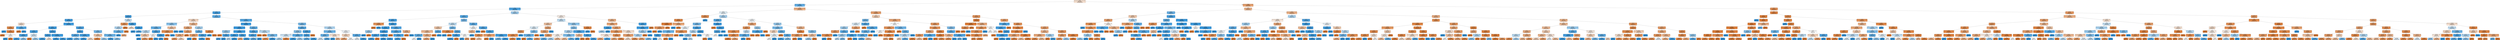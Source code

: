 digraph Tree {
node [shape=box, style="filled, rounded", color="black", fontname=helvetica] ;
edge [fontname=helvetica] ;
0 [label="node #0\natomic_pauling_electronegativity_wad <= 1.5377\ngini = 0.4913\nsamples = 100.0%\nvalue = [0.5658, 0.4342]", fillcolor="#f9e2d1"] ;
1 [label="node #1\natomic_ionization_potential_wa <= 9.1804\ngini = 0.2992\nsamples = 35.0%\nvalue = [0.1832, 0.8168]", fillcolor="#65b3eb"] ;
0 -> 1 [labeldistance=2.5, labelangle=45, headlabel="True"] ;
2 [label="node #2\natomic_pauling_electronegativity_wa <= 2.0555\ngini = 0.1989\nsamples = 31.0%\nvalue = [0.112, 0.888]", fillcolor="#52a9e8"] ;
1 -> 2 ;
3 [label="node #3\natomic_volume_wa <= 16.6848\ngini = 0.1391\nsamples = 26.8%\nvalue = [0.0752, 0.9248]", fillcolor="#49a5e7"] ;
2 -> 3 ;
4 [label="node #4\nrel_stoich_wa <= 0.958\ngini = 0.0996\nsamples = 21.2%\nvalue = [0.0525, 0.9475]", fillcolor="#44a2e6"] ;
3 -> 4 ;
5 [label="node #5\natomic_r_covalent_wa <= 0.935\ngini = 0.0929\nsamples = 21.0%\nvalue = [0.0488, 0.9512]", fillcolor="#43a2e6"] ;
4 -> 5 ;
6 [label="node #6\nrel_stoich_wa <= 0.838\ngini = 0.4931\nsamples = 0.0%\nvalue = [0.5588, 0.4412]", fillcolor="#fae4d5"] ;
5 -> 6 ;
7 [label="node #7\natomic_number_wad <= 4.5\ngini = 0.1884\nsamples = 0.0%\nvalue = [0.8947, 0.1053]", fillcolor="#e89050"] ;
6 -> 7 ;
8 [label="node #8\ngini = 0.0\nsamples = 0.0%\nvalue = [0.0, 1.0]", fillcolor="#399de5"] ;
7 -> 8 ;
9 [label="node #9\natomic_number_wa <= 9.3125\ngini = 0.1049\nsamples = 0.0%\nvalue = [0.9444, 0.0556]", fillcolor="#e78845"] ;
7 -> 9 ;
10 [label="node #10\ngini = 0.0\nsamples = 0.0%\nvalue = [1.0, 0.0]", fillcolor="#e58139"] ;
9 -> 10 ;
11 [label="node #11\natomic_ionization_potential_wad <= 5.1411\ngini = 0.5\nsamples = 0.0%\nvalue = [0.5, 0.5]", fillcolor="#ffffff"] ;
9 -> 11 ;
12 [label="node #12\ngini = 0.0\nsamples = 0.0%\nvalue = [0.0, 1.0]", fillcolor="#399de5"] ;
11 -> 12 ;
13 [label="node #13\ngini = 0.0\nsamples = 0.0%\nvalue = [1.0, 0.0]", fillcolor="#e58139"] ;
11 -> 13 ;
14 [label="node #14\natomic_ionization_potential_wa <= 8.0964\ngini = 0.2311\nsamples = 0.0%\nvalue = [0.1333, 0.8667]", fillcolor="#57ace9"] ;
6 -> 14 ;
15 [label="node #15\ngini = 0.0\nsamples = 0.0%\nvalue = [1.0, 0.0]", fillcolor="#e58139"] ;
14 -> 15 ;
16 [label="node #16\ngini = 0.0\nsamples = 0.0%\nvalue = [0.0, 1.0]", fillcolor="#399de5"] ;
14 -> 16 ;
17 [label="node #17\natomic_ionization_potential_wa <= 7.8791\ngini = 0.0911\nsamples = 21.0%\nvalue = [0.0478, 0.9522]", fillcolor="#43a2e6"] ;
5 -> 17 ;
18 [label="node #18\natomic_r_covalent_wa <= 1.2873\ngini = 0.0714\nsamples = 16.4%\nvalue = [0.0371, 0.9629]", fillcolor="#41a1e6"] ;
17 -> 18 ;
19 [label="node #19\natomic_volume_wa <= 12.9537\ngini = 0.1553\nsamples = 1.5%\nvalue = [0.0849, 0.9151]", fillcolor="#4ba6e7"] ;
18 -> 19 ;
20 [label="node #20\natomic_r_covalent_wad <= 1.4775\ngini = 0.1232\nsamples = 1.5%\nvalue = [0.0659, 0.9341]", fillcolor="#47a4e7"] ;
19 -> 20 ;
21 [label="node #21\ngini = 0.1113\nsamples = 1.4%\nvalue = [0.0592, 0.9408]", fillcolor="#45a3e7"] ;
20 -> 21 ;
22 [label="node #22\ngini = 0.4297\nsamples = 0.0%\nvalue = [0.3125, 0.6875]", fillcolor="#93caf1"] ;
20 -> 22 ;
23 [label="node #23\nrel_stoich_wa <= 0.3535\ngini = 0.4938\nsamples = 0.1%\nvalue = [0.4444, 0.5556]", fillcolor="#d7ebfa"] ;
19 -> 23 ;
24 [label="node #24\ngini = 0.0\nsamples = 0.0%\nvalue = [1.0, 0.0]", fillcolor="#e58139"] ;
23 -> 24 ;
25 [label="node #25\ngini = 0.4561\nsamples = 0.1%\nvalue = [0.3519, 0.6481]", fillcolor="#a4d2f3"] ;
23 -> 25 ;
26 [label="node #26\nrel_stoich_wad <= 0.1425\ngini = 0.0625\nsamples = 14.9%\nvalue = [0.0323, 0.9677]", fillcolor="#40a0e6"] ;
18 -> 26 ;
27 [label="node #27\nrel_stoich_wad <= 0.136\ngini = 0.1159\nsamples = 2.6%\nvalue = [0.0617, 0.9383]", fillcolor="#46a3e7"] ;
26 -> 27 ;
28 [label="node #28\ngini = 0.1018\nsamples = 2.5%\nvalue = [0.0538, 0.9462]", fillcolor="#44a3e6"] ;
27 -> 28 ;
29 [label="node #29\ngini = 0.4963\nsamples = 0.0%\nvalue = [0.5429, 0.4571]", fillcolor="#fbebe0"] ;
27 -> 29 ;
30 [label="node #30\natomic_pauling_electronegativity_wa <= 1.7783\ngini = 0.0512\nsamples = 12.3%\nvalue = [0.0263, 0.9737]", fillcolor="#3ea0e6"] ;
26 -> 30 ;
31 [label="node #31\ngini = 0.0405\nsamples = 8.8%\nvalue = [0.0207, 0.9793]", fillcolor="#3d9fe6"] ;
30 -> 31 ;
32 [label="node #32\ngini = 0.0776\nsamples = 3.5%\nvalue = [0.0404, 0.9596]", fillcolor="#41a1e6"] ;
30 -> 32 ;
33 [label="node #33\natomic_volume_wa <= 14.3558\ngini = 0.1579\nsamples = 4.6%\nvalue = [0.0864, 0.9136]", fillcolor="#4ca6e7"] ;
17 -> 33 ;
34 [label="node #34\nrel_stoich_wa <= 0.3471\ngini = 0.1007\nsamples = 3.7%\nvalue = [0.0532, 0.9468]", fillcolor="#44a3e6"] ;
33 -> 34 ;
35 [label="node #35\natomic_volume_wa <= 10.9183\ngini = 0.2099\nsamples = 0.5%\nvalue = [0.1191, 0.8809]", fillcolor="#54aae9"] ;
34 -> 35 ;
36 [label="node #36\ngini = 0.0395\nsamples = 0.3%\nvalue = [0.0202, 0.9798]", fillcolor="#3d9fe6"] ;
35 -> 36 ;
37 [label="node #37\ngini = 0.3539\nsamples = 0.3%\nvalue = [0.2297, 0.7703]", fillcolor="#74baed"] ;
35 -> 37 ;
38 [label="node #38\natomic_ionization_potential_wa <= 9.171\ngini = 0.08\nsamples = 3.2%\nvalue = [0.0417, 0.9583]", fillcolor="#42a1e6"] ;
34 -> 38 ;
39 [label="node #39\ngini = 0.0775\nsamples = 3.2%\nvalue = [0.0404, 0.9596]", fillcolor="#41a1e6"] ;
38 -> 39 ;
40 [label="node #40\ngini = 0.4898\nsamples = 0.0%\nvalue = [0.5714, 0.4286]", fillcolor="#f8e0ce"] ;
38 -> 40 ;
41 [label="node #41\natomic_r_covalent_wa <= 1.3175\ngini = 0.3591\nsamples = 0.9%\nvalue = [0.2346, 0.7654]", fillcolor="#76bbed"] ;
33 -> 41 ;
42 [label="node #42\natomic_r_covalent_wad <= 0.4275\ngini = 0.4567\nsamples = 0.1%\nvalue = [0.6471, 0.3529]", fillcolor="#f3c6a5"] ;
41 -> 42 ;
43 [label="node #43\ngini = 0.1372\nsamples = 0.0%\nvalue = [0.9259, 0.0741]", fillcolor="#e78b49"] ;
42 -> 43 ;
44 [label="node #44\ngini = 0.4444\nsamples = 0.0%\nvalue = [0.3333, 0.6667]", fillcolor="#9ccef2"] ;
42 -> 44 ;
45 [label="node #45\natomic_pauling_electronegativity_wa <= 1.7976\ngini = 0.3233\nsamples = 0.8%\nvalue = [0.2027, 0.7973]", fillcolor="#6bb6ec"] ;
41 -> 45 ;
46 [label="node #46\ngini = 0.1145\nsamples = 0.3%\nvalue = [0.061, 0.939]", fillcolor="#46a3e7"] ;
45 -> 46 ;
47 [label="node #47\ngini = 0.409\nsamples = 0.5%\nvalue = [0.2867, 0.7133]", fillcolor="#89c4ef"] ;
45 -> 47 ;
48 [label="node #48\natomic_number_wa <= 17.5\ngini = 0.4864\nsamples = 0.2%\nvalue = [0.4176, 0.5824]", fillcolor="#c7e3f8"] ;
4 -> 48 ;
49 [label="node #49\natomic_number_wa <= 12.01\ngini = 0.2616\nsamples = 0.1%\nvalue = [0.8452, 0.1548]", fillcolor="#ea985d"] ;
48 -> 49 ;
50 [label="node #50\natomic_r_covalent_wad <= 0.19\ngini = 0.4717\nsamples = 0.0%\nvalue = [0.381, 0.619]", fillcolor="#b3d9f5"] ;
49 -> 50 ;
51 [label="node #51\natomic_ionization_potential_wa <= 7.971\ngini = 0.3047\nsamples = 0.0%\nvalue = [0.1875, 0.8125]", fillcolor="#67b4eb"] ;
50 -> 51 ;
52 [label="node #52\ngini = 0.0\nsamples = 0.0%\nvalue = [0.0, 1.0]", fillcolor="#399de5"] ;
51 -> 52 ;
53 [label="node #53\ngini = 0.375\nsamples = 0.0%\nvalue = [0.75, 0.25]", fillcolor="#eeab7b"] ;
51 -> 53 ;
54 [label="node #54\ngini = 0.0\nsamples = 0.0%\nvalue = [1.0, 0.0]", fillcolor="#e58139"] ;
50 -> 54 ;
55 [label="node #55\ngini = 0.0\nsamples = 0.1%\nvalue = [1.0, 0.0]", fillcolor="#e58139"] ;
49 -> 55 ;
56 [label="node #56\natomic_r_covalent_wa <= 1.21\ngini = 0.0968\nsamples = 0.1%\nvalue = [0.051, 0.949]", fillcolor="#44a2e6"] ;
48 -> 56 ;
57 [label="node #57\ngini = 0.4898\nsamples = 0.0%\nvalue = [0.5714, 0.4286]", fillcolor="#f8e0ce"] ;
56 -> 57 ;
58 [label="node #58\natomic_volume_wa <= 16.025\ngini = 0.0217\nsamples = 0.1%\nvalue = [0.011, 0.989]", fillcolor="#3b9ee5"] ;
56 -> 58 ;
59 [label="node #59\ngini = 0.0\nsamples = 0.1%\nvalue = [0.0, 1.0]", fillcolor="#399de5"] ;
58 -> 59 ;
60 [label="node #60\ngini = 0.2188\nsamples = 0.0%\nvalue = [0.125, 0.875]", fillcolor="#55abe9"] ;
58 -> 60 ;
61 [label="node #61\natomic_r_covalent_wa <= 1.4232\ngini = 0.2721\nsamples = 5.6%\nvalue = [0.1625, 0.8375]", fillcolor="#5fb0ea"] ;
3 -> 61 ;
62 [label="node #62\natomic_ionization_potential_wa <= 7.565\ngini = 0.4835\nsamples = 0.4%\nvalue = [0.5909, 0.4091]", fillcolor="#f7d8c2"] ;
61 -> 62 ;
63 [label="node #63\natomic_ionization_potential_wad <= 4.1519\ngini = 0.4157\nsamples = 0.1%\nvalue = [0.2947, 0.7053]", fillcolor="#8cc6f0"] ;
62 -> 63 ;
64 [label="node #64\natomic_ionization_potential_wad <= 2.072\ngini = 0.2959\nsamples = 0.1%\nvalue = [0.1806, 0.8194]", fillcolor="#65b3eb"] ;
63 -> 64 ;
65 [label="node #65\natomic_volume_wad <= 11.89\ngini = 0.4764\nsamples = 0.0%\nvalue = [0.3913, 0.6087]", fillcolor="#b8dcf6"] ;
64 -> 65 ;
66 [label="node #66\ngini = 0.0\nsamples = 0.0%\nvalue = [0.0, 1.0]", fillcolor="#399de5"] ;
65 -> 66 ;
67 [label="node #67\natomic_r_covalent_wa <= 1.3861\ngini = 0.4592\nsamples = 0.0%\nvalue = [0.6429, 0.3571]", fillcolor="#f3c7a7"] ;
65 -> 67 ;
68 [label="node #68\ngini = 0.0\nsamples = 0.0%\nvalue = [0.0, 1.0]", fillcolor="#399de5"] ;
67 -> 68 ;
69 [label="node #69\ngini = 0.2975\nsamples = 0.0%\nvalue = [0.8182, 0.1818]", fillcolor="#eb9d65"] ;
67 -> 69 ;
70 [label="node #70\natomic_r_covalent_wa <= 1.3526\ngini = 0.1499\nsamples = 0.1%\nvalue = [0.0816, 0.9184]", fillcolor="#4ba6e7"] ;
64 -> 70 ;
71 [label="node #71\nrel_stoich_wad <= 0.6997\ngini = 0.5\nsamples = 0.0%\nvalue = [0.5, 0.5]", fillcolor="#ffffff"] ;
70 -> 71 ;
72 [label="node #72\ngini = 0.0\nsamples = 0.0%\nvalue = [1.0, 0.0]", fillcolor="#e58139"] ;
71 -> 72 ;
73 [label="node #73\ngini = 0.0\nsamples = 0.0%\nvalue = [0.0, 1.0]", fillcolor="#399de5"] ;
71 -> 73 ;
74 [label="node #74\natomic_number_wa <= 67.375\ngini = 0.0454\nsamples = 0.1%\nvalue = [0.0233, 0.9767]", fillcolor="#3e9fe6"] ;
70 -> 74 ;
75 [label="node #75\ngini = 0.0\nsamples = 0.1%\nvalue = [0.0, 1.0]", fillcolor="#399de5"] ;
74 -> 75 ;
76 [label="node #76\ngini = 0.0\nsamples = 0.0%\nvalue = [1.0, 0.0]", fillcolor="#e58139"] ;
74 -> 76 ;
77 [label="node #77\natomic_r_covalent_wad <= 0.9231\ngini = 0.4537\nsamples = 0.0%\nvalue = [0.6522, 0.3478]", fillcolor="#f3c4a3"] ;
63 -> 77 ;
78 [label="node #78\natomic_pauling_electronegativity_wa <= 1.9456\ngini = 0.2076\nsamples = 0.0%\nvalue = [0.8824, 0.1176]", fillcolor="#e89253"] ;
77 -> 78 ;
79 [label="node #79\ngini = 0.0\nsamples = 0.0%\nvalue = [1.0, 0.0]", fillcolor="#e58139"] ;
78 -> 79 ;
80 [label="node #80\ngini = 0.0\nsamples = 0.0%\nvalue = [0.0, 1.0]", fillcolor="#399de5"] ;
78 -> 80 ;
81 [label="node #81\ngini = 0.0\nsamples = 0.0%\nvalue = [0.0, 1.0]", fillcolor="#399de5"] ;
77 -> 81 ;
82 [label="node #82\natomic_volume_wad <= 29.7353\ngini = 0.4265\nsamples = 0.3%\nvalue = [0.6918, 0.3082]", fillcolor="#f1b991"] ;
62 -> 82 ;
83 [label="node #83\natomic_r_covalent_wad <= 0.025\ngini = 0.3662\nsamples = 0.3%\nvalue = [0.7586, 0.2414]", fillcolor="#eda978"] ;
82 -> 83 ;
84 [label="node #84\ngini = 0.0\nsamples = 0.0%\nvalue = [0.0, 1.0]", fillcolor="#399de5"] ;
83 -> 84 ;
85 [label="node #85\natomic_volume_wa <= 18.6392\ngini = 0.3243\nsamples = 0.3%\nvalue = [0.7964, 0.2036]", fillcolor="#eca16c"] ;
83 -> 85 ;
86 [label="node #86\natomic_r_covalent_wad <= 0.7522\ngini = 0.3835\nsamples = 0.2%\nvalue = [0.7414, 0.2586]", fillcolor="#eead7e"] ;
85 -> 86 ;
87 [label="node #87\ngini = 0.2913\nsamples = 0.1%\nvalue = [0.823, 0.177]", fillcolor="#eb9c64"] ;
86 -> 87 ;
88 [label="node #88\ngini = 0.4837\nsamples = 0.1%\nvalue = [0.5902, 0.4098]", fillcolor="#f7d8c2"] ;
86 -> 88 ;
89 [label="node #89\ngini = 0.0\nsamples = 0.1%\nvalue = [1.0, 0.0]", fillcolor="#e58139"] ;
85 -> 89 ;
90 [label="node #90\natomic_volume_wa <= 19.0055\ngini = 0.4617\nsamples = 0.1%\nvalue = [0.3617, 0.6383]", fillcolor="#a9d5f4"] ;
82 -> 90 ;
91 [label="node #91\natomic_number_wa <= 23.5\ngini = 0.2841\nsamples = 0.0%\nvalue = [0.1714, 0.8286]", fillcolor="#62b1ea"] ;
90 -> 91 ;
92 [label="node #92\natomic_r_covalent_wad <= 1.0035\ngini = 0.32\nsamples = 0.0%\nvalue = [0.8, 0.2]", fillcolor="#eca06a"] ;
91 -> 92 ;
93 [label="node #93\ngini = 0.0\nsamples = 0.0%\nvalue = [0.0, 1.0]", fillcolor="#399de5"] ;
92 -> 93 ;
94 [label="node #94\ngini = 0.0\nsamples = 0.0%\nvalue = [1.0, 0.0]", fillcolor="#e58139"] ;
92 -> 94 ;
95 [label="node #95\natomic_volume_wad <= 61.1369\ngini = 0.1244\nsamples = 0.0%\nvalue = [0.0667, 0.9333]", fillcolor="#47a4e7"] ;
91 -> 95 ;
96 [label="node #96\ngini = 0.0666\nsamples = 0.0%\nvalue = [0.0345, 0.9655]", fillcolor="#40a0e6"] ;
95 -> 96 ;
97 [label="node #97\ngini = 0.0\nsamples = 0.0%\nvalue = [1.0, 0.0]", fillcolor="#e58139"] ;
95 -> 97 ;
98 [label="node #98\natomic_number_wa <= 24.9182\ngini = 0.1528\nsamples = 0.0%\nvalue = [0.9167, 0.0833]", fillcolor="#e78c4b"] ;
90 -> 98 ;
99 [label="node #99\ngini = 0.0\nsamples = 0.0%\nvalue = [0.0, 1.0]", fillcolor="#399de5"] ;
98 -> 99 ;
100 [label="node #100\ngini = 0.0\nsamples = 0.0%\nvalue = [1.0, 0.0]", fillcolor="#e58139"] ;
98 -> 100 ;
101 [label="node #101\natomic_pauling_electronegativity_wad <= 0.9346\ngini = 0.2191\nsamples = 5.1%\nvalue = [0.1252, 0.8748]", fillcolor="#55abe9"] ;
61 -> 101 ;
102 [label="node #102\natomic_ionization_potential_wa <= 7.6244\ngini = 0.0582\nsamples = 2.8%\nvalue = [0.03, 0.97]", fillcolor="#3fa0e6"] ;
101 -> 102 ;
103 [label="node #103\natomic_pauling_electronegativity_wa <= 0.8113\ngini = 0.0402\nsamples = 2.6%\nvalue = [0.0205, 0.9795]", fillcolor="#3d9fe6"] ;
102 -> 103 ;
104 [label="node #104\natomic_volume_wa <= 59.4817\ngini = 0.4297\nsamples = 0.0%\nvalue = [0.3125, 0.6875]", fillcolor="#93caf1"] ;
103 -> 104 ;
105 [label="node #105\ngini = 0.0\nsamples = 0.0%\nvalue = [1.0, 0.0]", fillcolor="#e58139"] ;
104 -> 105 ;
106 [label="node #106\natomic_volume_wad <= 7.59\ngini = 0.1528\nsamples = 0.0%\nvalue = [0.0833, 0.9167]", fillcolor="#4ba6e7"] ;
104 -> 106 ;
107 [label="node #107\ngini = 0.18\nsamples = 0.0%\nvalue = [0.1, 0.9]", fillcolor="#4fa8e8"] ;
106 -> 107 ;
108 [label="node #108\ngini = 0.0\nsamples = 0.0%\nvalue = [0.0, 1.0]", fillcolor="#399de5"] ;
106 -> 108 ;
109 [label="node #109\natomic_pauling_electronegativity_wad <= 0.7167\ngini = 0.0359\nsamples = 2.5%\nvalue = [0.0183, 0.9817]", fillcolor="#3d9fe5"] ;
103 -> 109 ;
110 [label="node #110\natomic_r_covalent_wa <= 1.4283\ngini = 0.0146\nsamples = 1.8%\nvalue = [0.0074, 0.9926]", fillcolor="#3a9ee5"] ;
109 -> 110 ;
111 [label="node #111\ngini = 0.48\nsamples = 0.0%\nvalue = [0.4, 0.6]", fillcolor="#bddef6"] ;
110 -> 111 ;
112 [label="node #112\ngini = 0.012\nsamples = 1.8%\nvalue = [0.006, 0.994]", fillcolor="#3a9ee5"] ;
110 -> 112 ;
113 [label="node #113\natomic_number_wad <= 6.5\ngini = 0.0842\nsamples = 0.8%\nvalue = [0.044, 0.956]", fillcolor="#42a2e6"] ;
109 -> 113 ;
114 [label="node #114\ngini = 0.375\nsamples = 0.0%\nvalue = [0.75, 0.25]", fillcolor="#eeab7b"] ;
113 -> 114 ;
115 [label="node #115\ngini = 0.076\nsamples = 0.8%\nvalue = [0.0396, 0.9604]", fillcolor="#41a1e6"] ;
113 -> 115 ;
116 [label="node #116\natomic_volume_wa <= 19.2613\ngini = 0.272\nsamples = 0.2%\nvalue = [0.1623, 0.8377]", fillcolor="#5fb0ea"] ;
102 -> 116 ;
117 [label="node #117\natomic_r_covalent_wad <= 1.0721\ngini = 0.1576\nsamples = 0.2%\nvalue = [0.0862, 0.9138]", fillcolor="#4ca6e7"] ;
116 -> 117 ;
118 [label="node #118\natomic_number_wa <= 53.6333\ngini = 0.1305\nsamples = 0.2%\nvalue = [0.0702, 0.9298]", fillcolor="#48a4e7"] ;
117 -> 118 ;
119 [label="node #119\ngini = 0.2732\nsamples = 0.1%\nvalue = [0.1633, 0.8367]", fillcolor="#60b0ea"] ;
118 -> 119 ;
120 [label="node #120\ngini = 0.0\nsamples = 0.1%\nvalue = [0.0, 1.0]", fillcolor="#399de5"] ;
118 -> 120 ;
121 [label="node #121\ngini = 0.0\nsamples = 0.0%\nvalue = [1.0, 0.0]", fillcolor="#e58139"] ;
117 -> 121 ;
122 [label="node #122\natomic_ionization_potential_wad <= 2.7735\ngini = 0.4778\nsamples = 0.0%\nvalue = [0.3947, 0.6053]", fillcolor="#baddf6"] ;
116 -> 122 ;
123 [label="node #123\ngini = 0.0\nsamples = 0.0%\nvalue = [1.0, 0.0]", fillcolor="#e58139"] ;
122 -> 123 ;
124 [label="node #124\natomic_ionization_potential_wa <= 7.889\ngini = 0.3578\nsamples = 0.0%\nvalue = [0.2333, 0.7667]", fillcolor="#75bbed"] ;
122 -> 124 ;
125 [label="node #125\ngini = 0.2449\nsamples = 0.0%\nvalue = [0.8571, 0.1429]", fillcolor="#e9965a"] ;
124 -> 125 ;
126 [label="node #126\ngini = 0.0832\nsamples = 0.0%\nvalue = [0.0435, 0.9565]", fillcolor="#42a1e6"] ;
124 -> 126 ;
127 [label="node #127\natomic_volume_wa <= 19.9404\ngini = 0.3591\nsamples = 2.4%\nvalue = [0.2345, 0.7655]", fillcolor="#76bbed"] ;
101 -> 127 ;
128 [label="node #128\natomic_r_covalent_wa <= 1.5335\ngini = 0.2375\nsamples = 1.4%\nvalue = [0.1377, 0.8623]", fillcolor="#59ade9"] ;
127 -> 128 ;
129 [label="node #129\natomic_volume_wad <= 17.304\ngini = 0.4088\nsamples = 0.5%\nvalue = [0.2864, 0.7136]", fillcolor="#88c4ef"] ;
128 -> 129 ;
130 [label="node #130\natomic_pauling_electronegativity_wa <= 2.0013\ngini = 0.4904\nsamples = 0.2%\nvalue = [0.4307, 0.5693]", fillcolor="#cfe7f9"] ;
129 -> 130 ;
131 [label="node #131\ngini = 0.4663\nsamples = 0.2%\nvalue = [0.3702, 0.6298]", fillcolor="#add7f4"] ;
130 -> 131 ;
132 [label="node #132\ngini = 0.0907\nsamples = 0.0%\nvalue = [0.9524, 0.0476]", fillcolor="#e68743"] ;
130 -> 132 ;
133 [label="node #133\natomic_ionization_potential_wad <= 4.4148\ngini = 0.2376\nsamples = 0.2%\nvalue = [0.1378, 0.8622]", fillcolor="#59ade9"] ;
129 -> 133 ;
134 [label="node #134\ngini = 0.0849\nsamples = 0.2%\nvalue = [0.0444, 0.9556]", fillcolor="#42a2e6"] ;
133 -> 134 ;
135 [label="node #135\ngini = 0.4515\nsamples = 0.1%\nvalue = [0.3443, 0.6557]", fillcolor="#a1d0f3"] ;
133 -> 135 ;
136 [label="node #136\natomic_volume_wad <= 37.361\ngini = 0.1182\nsamples = 0.9%\nvalue = [0.0631, 0.9369]", fillcolor="#46a4e7"] ;
128 -> 136 ;
137 [label="node #137\nrel_stoich_wa <= 0.3419\ngini = 0.114\nsamples = 0.9%\nvalue = [0.0607, 0.9393]", fillcolor="#46a3e7"] ;
136 -> 137 ;
138 [label="node #138\ngini = 0.2845\nsamples = 0.1%\nvalue = [0.1717, 0.8283]", fillcolor="#62b1ea"] ;
137 -> 138 ;
139 [label="node #139\ngini = 0.0856\nsamples = 0.8%\nvalue = [0.0448, 0.9552]", fillcolor="#42a2e6"] ;
137 -> 139 ;
140 [label="node #140\ngini = 0.0\nsamples = 0.0%\nvalue = [1.0, 0.0]", fillcolor="#e58139"] ;
136 -> 140 ;
141 [label="node #141\natomic_ionization_potential_wad <= 3.4777\ngini = 0.4694\nsamples = 1.0%\nvalue = [0.3764, 0.6236]", fillcolor="#b1d8f5"] ;
127 -> 141 ;
142 [label="node #142\natomic_pauling_electronegativity_wad <= 1.3865\ngini = 0.3385\nsamples = 0.4%\nvalue = [0.2158, 0.7842]", fillcolor="#6fb8ec"] ;
141 -> 142 ;
143 [label="node #143\natomic_r_covalent_wad <= 0.4553\ngini = 0.3047\nsamples = 0.4%\nvalue = [0.1875, 0.8125]", fillcolor="#67b4eb"] ;
142 -> 143 ;
144 [label="node #144\ngini = 0.4938\nsamples = 0.0%\nvalue = [0.4444, 0.5556]", fillcolor="#d7ebfa"] ;
143 -> 144 ;
145 [label="node #145\ngini = 0.2592\nsamples = 0.3%\nvalue = [0.153, 0.847]", fillcolor="#5dafea"] ;
143 -> 145 ;
146 [label="node #146\natomic_ionization_potential_wa <= 5.4906\ngini = 0.4928\nsamples = 0.0%\nvalue = [0.56, 0.44]", fillcolor="#f9e4d5"] ;
142 -> 146 ;
147 [label="node #147\ngini = 0.0\nsamples = 0.0%\nvalue = [0.0, 1.0]", fillcolor="#399de5"] ;
146 -> 147 ;
148 [label="node #148\ngini = 0.42\nsamples = 0.0%\nvalue = [0.7, 0.3]", fillcolor="#f0b78e"] ;
146 -> 148 ;
149 [label="node #149\natomic_number_wa <= 55.6932\ngini = 0.4996\nsamples = 0.6%\nvalue = [0.4855, 0.5145]", fillcolor="#f4f9fe"] ;
141 -> 149 ;
150 [label="node #150\natomic_number_wa <= 35.9286\ngini = 0.4817\nsamples = 0.4%\nvalue = [0.5956, 0.4044]", fillcolor="#f7d7bf"] ;
149 -> 150 ;
151 [label="node #151\ngini = 0.3512\nsamples = 0.2%\nvalue = [0.7727, 0.2273]", fillcolor="#eda673"] ;
150 -> 151 ;
152 [label="node #152\ngini = 0.5\nsamples = 0.3%\nvalue = [0.4957, 0.5043]", fillcolor="#fcfdff"] ;
150 -> 152 ;
153 [label="node #153\natomic_volume_wad <= 13.5724\ngini = 0.2466\nsamples = 0.1%\nvalue = [0.1441, 0.8559]", fillcolor="#5aade9"] ;
149 -> 153 ;
154 [label="node #154\ngini = 0.4992\nsamples = 0.0%\nvalue = [0.48, 0.52]", fillcolor="#f0f7fd"] ;
153 -> 154 ;
155 [label="node #155\ngini = 0.1017\nsamples = 0.1%\nvalue = [0.0538, 0.9462]", fillcolor="#44a3e6"] ;
153 -> 155 ;
156 [label="node #156\natomic_volume_wa <= 13.1945\ngini = 0.4527\nsamples = 4.2%\nvalue = [0.3462, 0.6538]", fillcolor="#a2d1f3"] ;
2 -> 156 ;
157 [label="node #157\natomic_volume_wa <= 11.7675\ngini = 0.2134\nsamples = 1.8%\nvalue = [0.1215, 0.8785]", fillcolor="#54abe9"] ;
156 -> 157 ;
158 [label="node #158\natomic_r_covalent_wa <= 0.9721\ngini = 0.1111\nsamples = 1.2%\nvalue = [0.059, 0.941]", fillcolor="#45a3e7"] ;
157 -> 158 ;
159 [label="node #159\natomic_ionization_potential_wad <= 5.8935\ngini = 0.2604\nsamples = 0.0%\nvalue = [0.8462, 0.1538]", fillcolor="#ea985d"] ;
158 -> 159 ;
160 [label="node #160\ngini = 0.0\nsamples = 0.0%\nvalue = [1.0, 0.0]", fillcolor="#e58139"] ;
159 -> 160 ;
161 [label="node #161\ngini = 0.0\nsamples = 0.0%\nvalue = [0.0, 1.0]", fillcolor="#399de5"] ;
159 -> 161 ;
162 [label="node #162\natomic_volume_wa <= 10.4412\ngini = 0.0935\nsamples = 1.2%\nvalue = [0.0492, 0.9508]", fillcolor="#43a2e6"] ;
158 -> 162 ;
163 [label="node #163\natomic_r_covalent_wa <= 1.0175\ngini = 0.0368\nsamples = 0.8%\nvalue = [0.0187, 0.9813]", fillcolor="#3d9fe5"] ;
162 -> 163 ;
164 [label="node #164\natomic_number_wa <= 18.8\ngini = 0.4444\nsamples = 0.0%\nvalue = [0.3333, 0.6667]", fillcolor="#9ccef2"] ;
163 -> 164 ;
165 [label="node #165\ngini = 0.0\nsamples = 0.0%\nvalue = [0.0, 1.0]", fillcolor="#399de5"] ;
164 -> 165 ;
166 [label="node #166\ngini = 0.0\nsamples = 0.0%\nvalue = [1.0, 0.0]", fillcolor="#e58139"] ;
164 -> 166 ;
167 [label="node #167\natomic_number_wa <= 32.1973\ngini = 0.0288\nsamples = 0.8%\nvalue = [0.0146, 0.9854]", fillcolor="#3c9ee5"] ;
163 -> 167 ;
168 [label="node #168\natomic_number_wa <= 32.0435\ngini = 0.0967\nsamples = 0.2%\nvalue = [0.051, 0.949]", fillcolor="#44a2e6"] ;
167 -> 168 ;
169 [label="node #169\ngini = 0.0744\nsamples = 0.2%\nvalue = [0.0387, 0.9613]", fillcolor="#41a1e6"] ;
168 -> 169 ;
170 [label="node #170\ngini = 0.0\nsamples = 0.0%\nvalue = [1.0, 0.0]", fillcolor="#e58139"] ;
168 -> 170 ;
171 [label="node #171\natomic_volume_wa <= 10.3575\ngini = 0.0075\nsamples = 0.6%\nvalue = [0.0038, 0.9962]", fillcolor="#3a9de5"] ;
167 -> 171 ;
172 [label="node #172\ngini = 0.0039\nsamples = 0.6%\nvalue = [0.002, 0.998]", fillcolor="#399de5"] ;
171 -> 172 ;
173 [label="node #173\ngini = 0.1107\nsamples = 0.0%\nvalue = [0.0588, 0.9412]", fillcolor="#45a3e7"] ;
171 -> 173 ;
174 [label="node #174\natomic_ionization_potential_wad <= 5.8117\ngini = 0.197\nsamples = 0.4%\nvalue = [0.1108, 0.8892]", fillcolor="#52a9e8"] ;
162 -> 174 ;
175 [label="node #175\natomic_ionization_potential_wa <= 7.3436\ngini = 0.1771\nsamples = 0.4%\nvalue = [0.0982, 0.9018]", fillcolor="#4fa8e8"] ;
174 -> 175 ;
176 [label="node #176\ngini = 0.0\nsamples = 0.0%\nvalue = [1.0, 0.0]", fillcolor="#e58139"] ;
175 -> 176 ;
177 [label="node #177\natomic_ionization_potential_wa <= 9.1748\ngini = 0.1684\nsamples = 0.4%\nvalue = [0.0928, 0.9072]", fillcolor="#4da7e8"] ;
175 -> 177 ;
178 [label="node #178\ngini = 0.1594\nsamples = 0.4%\nvalue = [0.0873, 0.9127]", fillcolor="#4ca6e7"] ;
177 -> 178 ;
179 [label="node #179\ngini = 0.0\nsamples = 0.0%\nvalue = [1.0, 0.0]", fillcolor="#e58139"] ;
177 -> 179 ;
180 [label="node #180\natomic_r_covalent_wad <= 1.2\ngini = 0.4082\nsamples = 0.0%\nvalue = [0.7143, 0.2857]", fillcolor="#efb388"] ;
174 -> 180 ;
181 [label="node #181\ngini = 0.0\nsamples = 0.0%\nvalue = [1.0, 0.0]", fillcolor="#e58139"] ;
180 -> 181 ;
182 [label="node #182\ngini = 0.0\nsamples = 0.0%\nvalue = [0.0, 1.0]", fillcolor="#399de5"] ;
180 -> 182 ;
183 [label="node #183\nrel_stoich_wa <= 0.4002\ngini = 0.3679\nsamples = 0.6%\nvalue = [0.243, 0.757]", fillcolor="#79bced"] ;
157 -> 183 ;
184 [label="node #184\natomic_number_wa <= 32.1429\ngini = 0.4836\nsamples = 0.2%\nvalue = [0.4094, 0.5906]", fillcolor="#c2e1f7"] ;
183 -> 184 ;
185 [label="node #185\natomic_volume_wad <= 15.35\ngini = 0.4628\nsamples = 0.1%\nvalue = [0.6364, 0.3636]", fillcolor="#f4c9aa"] ;
184 -> 185 ;
186 [label="node #186\natomic_pauling_electronegativity_wad <= 0.7017\ngini = 0.431\nsamples = 0.1%\nvalue = [0.6857, 0.3143]", fillcolor="#f1bb94"] ;
185 -> 186 ;
187 [label="node #187\natomic_volume_wad <= 10.3933\ngini = 0.2778\nsamples = 0.0%\nvalue = [0.1667, 0.8333]", fillcolor="#61b1ea"] ;
186 -> 187 ;
188 [label="node #188\ngini = 0.5\nsamples = 0.0%\nvalue = [0.5, 0.5]", fillcolor="#ffffff"] ;
187 -> 188 ;
189 [label="node #189\ngini = 0.0\nsamples = 0.0%\nvalue = [0.0, 1.0]", fillcolor="#399de5"] ;
187 -> 189 ;
190 [label="node #190\natomic_r_covalent_wa <= 1.2904\ngini = 0.3901\nsamples = 0.1%\nvalue = [0.7344, 0.2656]", fillcolor="#eeaf81"] ;
186 -> 190 ;
191 [label="node #191\ngini = 0.3668\nsamples = 0.1%\nvalue = [0.7581, 0.2419]", fillcolor="#eda978"] ;
190 -> 191 ;
192 [label="node #192\ngini = 0.0\nsamples = 0.0%\nvalue = [0.0, 1.0]", fillcolor="#399de5"] ;
190 -> 192 ;
193 [label="node #193\nrel_stoich_wa <= 0.3437\ngini = 0.2449\nsamples = 0.0%\nvalue = [0.1429, 0.8571]", fillcolor="#5aade9"] ;
185 -> 193 ;
194 [label="node #194\ngini = 0.0\nsamples = 0.0%\nvalue = [1.0, 0.0]", fillcolor="#e58139"] ;
193 -> 194 ;
195 [label="node #195\ngini = 0.0\nsamples = 0.0%\nvalue = [0.0, 1.0]", fillcolor="#399de5"] ;
193 -> 195 ;
196 [label="node #196\nrel_stoich_wad <= 0.102\ngini = 0.347\nsamples = 0.1%\nvalue = [0.2234, 0.7766]", fillcolor="#72b9ec"] ;
184 -> 196 ;
197 [label="node #197\natomic_pauling_electronegativity_wa <= 2.0933\ngini = 0.1653\nsamples = 0.0%\nvalue = [0.9091, 0.0909]", fillcolor="#e88e4d"] ;
196 -> 197 ;
198 [label="node #198\ngini = 0.0\nsamples = 0.0%\nvalue = [0.0, 1.0]", fillcolor="#399de5"] ;
197 -> 198 ;
199 [label="node #199\ngini = 0.0\nsamples = 0.0%\nvalue = [1.0, 0.0]", fillcolor="#e58139"] ;
197 -> 199 ;
200 [label="node #200\nrel_stoich_wa <= 0.3814\ngini = 0.2299\nsamples = 0.1%\nvalue = [0.1325, 0.8675]", fillcolor="#57ace9"] ;
196 -> 200 ;
201 [label="node #201\natomic_volume_wad <= 20.915\ngini = 0.0855\nsamples = 0.1%\nvalue = [0.0448, 0.9552]", fillcolor="#42a2e6"] ;
200 -> 201 ;
202 [label="node #202\ngini = 0.0588\nsamples = 0.1%\nvalue = [0.0303, 0.9697]", fillcolor="#3fa0e6"] ;
201 -> 202 ;
203 [label="node #203\ngini = 0.0\nsamples = 0.0%\nvalue = [1.0, 0.0]", fillcolor="#e58139"] ;
201 -> 203 ;
204 [label="node #204\natomic_r_covalent_wad <= 0.4185\ngini = 0.5\nsamples = 0.0%\nvalue = [0.5, 0.5]", fillcolor="#ffffff"] ;
200 -> 204 ;
205 [label="node #205\ngini = 0.0\nsamples = 0.0%\nvalue = [0.0, 1.0]", fillcolor="#399de5"] ;
204 -> 205 ;
206 [label="node #206\ngini = 0.32\nsamples = 0.0%\nvalue = [0.8, 0.2]", fillcolor="#eca06a"] ;
204 -> 206 ;
207 [label="node #207\natomic_volume_wad <= 7.0203\ngini = 0.2766\nsamples = 0.4%\nvalue = [0.1658, 0.8342]", fillcolor="#60b0ea"] ;
183 -> 207 ;
208 [label="node #208\natomic_number_wa <= 45.75\ngini = 0.4999\nsamples = 0.1%\nvalue = [0.4915, 0.5085]", fillcolor="#f8fcfe"] ;
207 -> 208 ;
209 [label="node #209\nrel_stoich_wad <= 0.3056\ngini = 0.4274\nsamples = 0.0%\nvalue = [0.6905, 0.3095]", fillcolor="#f1b992"] ;
208 -> 209 ;
210 [label="node #210\ngini = 0.0\nsamples = 0.0%\nvalue = [0.0, 1.0]", fillcolor="#399de5"] ;
209 -> 210 ;
211 [label="node #211\natomic_r_covalent_wa <= 1.3417\ngini = 0.213\nsamples = 0.0%\nvalue = [0.8788, 0.1212]", fillcolor="#e99254"] ;
209 -> 211 ;
212 [label="node #212\ngini = 0.0768\nsamples = 0.0%\nvalue = [0.96, 0.04]", fillcolor="#e68641"] ;
211 -> 212 ;
213 [label="node #213\ngini = 0.4688\nsamples = 0.0%\nvalue = [0.625, 0.375]", fillcolor="#f5cdb0"] ;
211 -> 213 ;
214 [label="node #214\ngini = 0.0\nsamples = 0.0%\nvalue = [0.0, 1.0]", fillcolor="#399de5"] ;
208 -> 214 ;
215 [label="node #215\natomic_r_covalent_wa <= 1.1211\ngini = 0.1857\nsamples = 0.4%\nvalue = [0.1036, 0.8964]", fillcolor="#50a8e8"] ;
207 -> 215 ;
216 [label="node #216\ngini = 0.0\nsamples = 0.0%\nvalue = [1.0, 0.0]", fillcolor="#e58139"] ;
215 -> 216 ;
217 [label="node #217\natomic_volume_wa <= 11.8225\ngini = 0.1363\nsamples = 0.4%\nvalue = [0.0736, 0.9264]", fillcolor="#49a5e7"] ;
215 -> 217 ;
218 [label="node #218\natomic_pauling_electronegativity_wa <= 2.2216\ngini = 0.32\nsamples = 0.0%\nvalue = [0.8, 0.2]", fillcolor="#eca06a"] ;
217 -> 218 ;
219 [label="node #219\ngini = 0.0\nsamples = 0.0%\nvalue = [1.0, 0.0]", fillcolor="#e58139"] ;
218 -> 219 ;
220 [label="node #220\ngini = 0.0\nsamples = 0.0%\nvalue = [0.0, 1.0]", fillcolor="#399de5"] ;
218 -> 220 ;
221 [label="node #221\natomic_pauling_electronegativity_wad <= 0.7036\ngini = 0.0922\nsamples = 0.3%\nvalue = [0.0484, 0.9516]", fillcolor="#43a2e6"] ;
217 -> 221 ;
222 [label="node #222\ngini = 0.3496\nsamples = 0.0%\nvalue = [0.2258, 0.7742]", fillcolor="#73baed"] ;
221 -> 222 ;
223 [label="node #223\ngini = 0.0528\nsamples = 0.3%\nvalue = [0.0271, 0.9729]", fillcolor="#3fa0e6"] ;
221 -> 223 ;
224 [label="node #224\natomic_volume_wa <= 15.3022\ngini = 0.4985\nsamples = 2.3%\nvalue = [0.5271, 0.4729]", fillcolor="#fcf2eb"] ;
156 -> 224 ;
225 [label="node #225\natomic_r_covalent_wa <= 1.2715\ngini = 0.4846\nsamples = 1.5%\nvalue = [0.4123, 0.5877]", fillcolor="#c4e2f7"] ;
224 -> 225 ;
226 [label="node #226\natomic_number_wa <= 27.1964\ngini = 0.458\nsamples = 0.4%\nvalue = [0.6449, 0.3551]", fillcolor="#f3c6a6"] ;
225 -> 226 ;
227 [label="node #227\natomic_r_covalent_wa <= 1.1436\ngini = 0.4955\nsamples = 0.2%\nvalue = [0.4526, 0.5474]", fillcolor="#ddeefa"] ;
226 -> 227 ;
228 [label="node #228\nrel_stoich_wa <= 0.5233\ngini = 0.258\nsamples = 0.1%\nvalue = [0.8478, 0.1522]", fillcolor="#ea985d"] ;
227 -> 228 ;
229 [label="node #229\natomic_ionization_potential_wa <= 9.1522\ngini = 0.1687\nsamples = 0.0%\nvalue = [0.907, 0.093]", fillcolor="#e88e4d"] ;
228 -> 229 ;
230 [label="node #230\ngini = 0.1327\nsamples = 0.0%\nvalue = [0.9286, 0.0714]", fillcolor="#e78b48"] ;
229 -> 230 ;
231 [label="node #231\ngini = 0.0\nsamples = 0.0%\nvalue = [0.0, 1.0]", fillcolor="#399de5"] ;
229 -> 231 ;
232 [label="node #232\ngini = 0.0\nsamples = 0.0%\nvalue = [0.0, 1.0]", fillcolor="#399de5"] ;
228 -> 232 ;
233 [label="node #233\natomic_volume_wa <= 14.44\ngini = 0.3777\nsamples = 0.1%\nvalue = [0.2527, 0.7473]", fillcolor="#7cbeee"] ;
227 -> 233 ;
234 [label="node #234\natomic_ionization_potential_wa <= 8.2825\ngini = 0.3084\nsamples = 0.1%\nvalue = [0.1905, 0.8095]", fillcolor="#68b4eb"] ;
233 -> 234 ;
235 [label="node #235\ngini = 0.0\nsamples = 0.0%\nvalue = [1.0, 0.0]", fillcolor="#e58139"] ;
234 -> 235 ;
236 [label="node #236\ngini = 0.2397\nsamples = 0.1%\nvalue = [0.1392, 0.8608]", fillcolor="#59ade9"] ;
234 -> 236 ;
237 [label="node #237\ngini = 0.0\nsamples = 0.0%\nvalue = [1.0, 0.0]", fillcolor="#e58139"] ;
233 -> 237 ;
238 [label="node #238\nrel_stoich_wa <= 0.5473\ngini = 0.3569\nsamples = 0.3%\nvalue = [0.7674, 0.2326]", fillcolor="#eda775"] ;
226 -> 238 ;
239 [label="node #239\natomic_volume_wa <= 13.2575\ngini = 0.3324\nsamples = 0.3%\nvalue = [0.7895, 0.2105]", fillcolor="#eca36e"] ;
238 -> 239 ;
240 [label="node #240\ngini = 0.0\nsamples = 0.0%\nvalue = [0.0, 1.0]", fillcolor="#399de5"] ;
239 -> 240 ;
241 [label="node #241\natomic_volume_wad <= 16.5\ngini = 0.3093\nsamples = 0.3%\nvalue = [0.8088, 0.1912]", fillcolor="#eb9f68"] ;
239 -> 241 ;
242 [label="node #242\ngini = 0.2845\nsamples = 0.2%\nvalue = [0.8283, 0.1717]", fillcolor="#ea9b62"] ;
241 -> 242 ;
243 [label="node #243\ngini = 0.2778\nsamples = 0.0%\nvalue = [0.1667, 0.8333]", fillcolor="#61b1ea"] ;
241 -> 243 ;
244 [label="node #244\ngini = 0.0\nsamples = 0.0%\nvalue = [0.0, 1.0]", fillcolor="#399de5"] ;
238 -> 244 ;
245 [label="node #245\natomic_pauling_electronegativity_wa <= 2.4183\ngini = 0.4337\nsamples = 1.0%\nvalue = [0.318, 0.682]", fillcolor="#95cbf1"] ;
225 -> 245 ;
246 [label="node #246\nrel_stoich_wa <= 0.4407\ngini = 0.4074\nsamples = 1.0%\nvalue = [0.2848, 0.7152]", fillcolor="#88c4ef"] ;
245 -> 246 ;
247 [label="node #247\natomic_r_covalent_wad <= 0.6233\ngini = 0.4633\nsamples = 0.7%\nvalue = [0.3646, 0.6354]", fillcolor="#abd5f4"] ;
246 -> 247 ;
248 [label="node #248\natomic_ionization_potential_wa <= 8.6496\ngini = 0.4991\nsamples = 0.3%\nvalue = [0.5217, 0.4783]", fillcolor="#fdf5ef"] ;
247 -> 248 ;
249 [label="node #249\ngini = 0.4542\nsamples = 0.1%\nvalue = [0.3486, 0.6514]", fillcolor="#a3d1f3"] ;
248 -> 249 ;
250 [label="node #250\ngini = 0.4369\nsamples = 0.1%\nvalue = [0.6777, 0.3223]", fillcolor="#f1bd97"] ;
248 -> 250 ;
251 [label="node #251\natomic_pauling_electronegativity_wa <= 2.1159\ngini = 0.388\nsamples = 0.5%\nvalue = [0.2633, 0.7367]", fillcolor="#80c0ee"] ;
247 -> 251 ;
252 [label="node #252\ngini = 0.4444\nsamples = 0.1%\nvalue = [0.6667, 0.3333]", fillcolor="#f2c09c"] ;
251 -> 252 ;
253 [label="node #253\ngini = 0.3096\nsamples = 0.4%\nvalue = [0.1914, 0.8086]", fillcolor="#68b4eb"] ;
251 -> 253 ;
254 [label="node #254\natomic_pauling_electronegativity_wad <= 0.175\ngini = 0.1609\nsamples = 0.3%\nvalue = [0.0882, 0.9118]", fillcolor="#4ca6e8"] ;
246 -> 254 ;
255 [label="node #255\natomic_number_wad <= 6.5\ngini = 0.4444\nsamples = 0.0%\nvalue = [0.6667, 0.3333]", fillcolor="#f2c09c"] ;
254 -> 255 ;
256 [label="node #256\ngini = 0.0\nsamples = 0.0%\nvalue = [0.0, 1.0]", fillcolor="#399de5"] ;
255 -> 256 ;
257 [label="node #257\ngini = 0.0\nsamples = 0.0%\nvalue = [1.0, 0.0]", fillcolor="#e58139"] ;
255 -> 257 ;
258 [label="node #258\natomic_volume_wa <= 13.2193\ngini = 0.1224\nsamples = 0.3%\nvalue = [0.0655, 0.9345]", fillcolor="#47a4e7"] ;
254 -> 258 ;
259 [label="node #259\ngini = 0.0\nsamples = 0.0%\nvalue = [1.0, 0.0]", fillcolor="#e58139"] ;
258 -> 259 ;
260 [label="node #260\ngini = 0.108\nsamples = 0.3%\nvalue = [0.0573, 0.9427]", fillcolor="#45a3e7"] ;
258 -> 260 ;
261 [label="node #261\natomic_r_covalent_wad <= 0.28\ngini = 0.0887\nsamples = 0.1%\nvalue = [0.9535, 0.0465]", fillcolor="#e68743"] ;
245 -> 261 ;
262 [label="node #262\ngini = 0.0\nsamples = 0.0%\nvalue = [0.0, 1.0]", fillcolor="#399de5"] ;
261 -> 262 ;
263 [label="node #263\ngini = 0.0\nsamples = 0.1%\nvalue = [1.0, 0.0]", fillcolor="#e58139"] ;
261 -> 263 ;
264 [label="node #264\natomic_number_wa <= 67.8929\ngini = 0.4096\nsamples = 0.9%\nvalue = [0.7126, 0.2874]", fillcolor="#efb489"] ;
224 -> 264 ;
265 [label="node #265\natomic_ionization_potential_wad <= 0.3345\ngini = 0.3746\nsamples = 0.8%\nvalue = [0.7504, 0.2496]", fillcolor="#eeab7b"] ;
264 -> 265 ;
266 [label="node #266\natomic_number_wa <= 55.4091\ngini = 0.0868\nsamples = 0.0%\nvalue = [0.0455, 0.9545]", fillcolor="#42a2e6"] ;
265 -> 266 ;
267 [label="node #267\ngini = 0.4444\nsamples = 0.0%\nvalue = [0.3333, 0.6667]", fillcolor="#9ccef2"] ;
266 -> 267 ;
268 [label="node #268\ngini = 0.0\nsamples = 0.0%\nvalue = [0.0, 1.0]", fillcolor="#399de5"] ;
266 -> 268 ;
269 [label="node #269\natomic_r_covalent_wad <= 0.6663\ngini = 0.3512\nsamples = 0.8%\nvalue = [0.7728, 0.2272]", fillcolor="#eda673"] ;
265 -> 269 ;
270 [label="node #270\natomic_pauling_electronegativity_wad <= 0.245\ngini = 0.258\nsamples = 0.6%\nvalue = [0.8478, 0.1522]", fillcolor="#ea985d"] ;
269 -> 270 ;
271 [label="node #271\natomic_pauling_electronegativity_wa <= 2.1229\ngini = 0.4955\nsamples = 0.0%\nvalue = [0.5476, 0.4524]", fillcolor="#fae9dd"] ;
270 -> 271 ;
272 [label="node #272\ngini = 0.3662\nsamples = 0.0%\nvalue = [0.7586, 0.2414]", fillcolor="#eda978"] ;
271 -> 272 ;
273 [label="node #273\ngini = 0.142\nsamples = 0.0%\nvalue = [0.0769, 0.9231]", fillcolor="#49a5e7"] ;
271 -> 273 ;
274 [label="node #274\natomic_volume_wa <= 15.7043\ngini = 0.2188\nsamples = 0.5%\nvalue = [0.875, 0.125]", fillcolor="#e99355"] ;
270 -> 274 ;
275 [label="node #275\ngini = 0.3729\nsamples = 0.1%\nvalue = [0.7521, 0.2479]", fillcolor="#eeab7a"] ;
274 -> 275 ;
276 [label="node #276\ngini = 0.1532\nsamples = 0.4%\nvalue = [0.9164, 0.0836]", fillcolor="#e78c4b"] ;
274 -> 276 ;
277 [label="node #277\natomic_pauling_electronegativity_wa <= 2.0883\ngini = 0.4909\nsamples = 0.2%\nvalue = [0.5676, 0.4324]", fillcolor="#f9e1d0"] ;
269 -> 277 ;
278 [label="node #278\natomic_ionization_potential_wa <= 8.3231\ngini = 0.331\nsamples = 0.1%\nvalue = [0.7907, 0.2093]", fillcolor="#eca26d"] ;
277 -> 278 ;
279 [label="node #279\ngini = 0.4898\nsamples = 0.0%\nvalue = [0.5714, 0.4286]", fillcolor="#f8e0ce"] ;
278 -> 279 ;
280 [label="node #280\ngini = 0.2386\nsamples = 0.1%\nvalue = [0.8615, 0.1385]", fillcolor="#e99559"] ;
278 -> 280 ;
281 [label="node #281\natomic_r_covalent_wa <= 1.3021\ngini = 0.4681\nsamples = 0.1%\nvalue = [0.3737, 0.6263]", fillcolor="#afd7f5"] ;
277 -> 281 ;
282 [label="node #282\ngini = 0.3512\nsamples = 0.0%\nvalue = [0.7727, 0.2273]", fillcolor="#eda673"] ;
281 -> 282 ;
283 [label="node #283\ngini = 0.3846\nsamples = 0.1%\nvalue = [0.2597, 0.7403]", fillcolor="#7ebfee"] ;
281 -> 283 ;
284 [label="node #284\natomic_volume_wa <= 19.7021\ngini = 0.1327\nsamples = 0.0%\nvalue = [0.0714, 0.9286]", fillcolor="#48a5e7"] ;
264 -> 284 ;
285 [label="node #285\natomic_pauling_electronegativity_wad <= 0.2233\ngini = 0.0487\nsamples = 0.0%\nvalue = [0.025, 0.975]", fillcolor="#3ea0e6"] ;
284 -> 285 ;
286 [label="node #286\natomic_r_covalent_wa <= 1.4367\ngini = 0.4444\nsamples = 0.0%\nvalue = [0.3333, 0.6667]", fillcolor="#9ccef2"] ;
285 -> 286 ;
287 [label="node #287\ngini = 0.0\nsamples = 0.0%\nvalue = [1.0, 0.0]", fillcolor="#e58139"] ;
286 -> 287 ;
288 [label="node #288\ngini = 0.0\nsamples = 0.0%\nvalue = [0.0, 1.0]", fillcolor="#399de5"] ;
286 -> 288 ;
289 [label="node #289\ngini = 0.0\nsamples = 0.0%\nvalue = [0.0, 1.0]", fillcolor="#399de5"] ;
285 -> 289 ;
290 [label="node #290\ngini = 0.0\nsamples = 0.0%\nvalue = [1.0, 0.0]", fillcolor="#e58139"] ;
284 -> 290 ;
291 [label="node #291\natomic_pauling_electronegativity_wa <= 2.1087\ngini = 0.3984\nsamples = 4.0%\nvalue = [0.7254, 0.2746]", fillcolor="#efb184"] ;
1 -> 291 ;
292 [label="node #292\natomic_r_covalent_wa <= 0.715\ngini = 0.4978\nsamples = 0.8%\nvalue = [0.467, 0.533]", fillcolor="#e6f3fc"] ;
291 -> 292 ;
293 [label="node #293\natomic_number_wa <= 18.625\ngini = 0.2055\nsamples = 0.2%\nvalue = [0.8837, 0.1163]", fillcolor="#e89253"] ;
292 -> 293 ;
294 [label="node #294\natomic_r_covalent_wad <= 1.9385\ngini = 0.1356\nsamples = 0.1%\nvalue = [0.9268, 0.0732]", fillcolor="#e78b49"] ;
293 -> 294 ;
295 [label="node #295\natomic_ionization_potential_wad <= 7.2005\ngini = 0.0215\nsamples = 0.1%\nvalue = [0.9891, 0.0109]", fillcolor="#e5823b"] ;
294 -> 295 ;
296 [label="node #296\natomic_ionization_potential_wad <= 6.487\ngini = 0.2778\nsamples = 0.0%\nvalue = [0.8333, 0.1667]", fillcolor="#ea9a61"] ;
295 -> 296 ;
297 [label="node #297\ngini = 0.0\nsamples = 0.0%\nvalue = [1.0, 0.0]", fillcolor="#e58139"] ;
296 -> 297 ;
298 [label="node #298\ngini = 0.0\nsamples = 0.0%\nvalue = [0.0, 1.0]", fillcolor="#399de5"] ;
296 -> 298 ;
299 [label="node #299\ngini = 0.0\nsamples = 0.1%\nvalue = [1.0, 0.0]", fillcolor="#e58139"] ;
295 -> 299 ;
300 [label="node #300\natomic_pauling_electronegativity_wad <= 1.3273\ngini = 0.3829\nsamples = 0.0%\nvalue = [0.7419, 0.2581]", fillcolor="#eead7e"] ;
294 -> 300 ;
301 [label="node #301\ngini = 0.0\nsamples = 0.0%\nvalue = [0.0, 1.0]", fillcolor="#399de5"] ;
300 -> 301 ;
302 [label="node #302\ngini = 0.0\nsamples = 0.0%\nvalue = [1.0, 0.0]", fillcolor="#e58139"] ;
300 -> 302 ;
303 [label="node #303\ngini = 0.0\nsamples = 0.0%\nvalue = [0.0, 1.0]", fillcolor="#399de5"] ;
293 -> 303 ;
304 [label="node #304\natomic_volume_wa <= 12.5648\ngini = 0.4613\nsamples = 0.6%\nvalue = [0.3609, 0.6391]", fillcolor="#a9d4f4"] ;
292 -> 304 ;
305 [label="node #305\natomic_r_covalent_wad <= 1.15\ngini = 0.2383\nsamples = 0.2%\nvalue = [0.1383, 0.8617]", fillcolor="#59ade9"] ;
304 -> 305 ;
306 [label="node #306\natomic_r_covalent_wa <= 1.1577\ngini = 0.3623\nsamples = 0.1%\nvalue = [0.2376, 0.7624]", fillcolor="#77bced"] ;
305 -> 306 ;
307 [label="node #307\natomic_volume_wa <= 9.4915\ngini = 0.4989\nsamples = 0.1%\nvalue = [0.4762, 0.5238]", fillcolor="#edf6fd"] ;
306 -> 307 ;
308 [label="node #308\natomic_pauling_electronegativity_wad <= 0.885\ngini = 0.32\nsamples = 0.0%\nvalue = [0.2, 0.8]", fillcolor="#6ab6ec"] ;
307 -> 308 ;
309 [label="node #309\natomic_volume_wa <= 9.26\ngini = 0.095\nsamples = 0.0%\nvalue = [0.05, 0.95]", fillcolor="#43a2e6"] ;
308 -> 309 ;
310 [label="node #310\ngini = 0.0\nsamples = 0.0%\nvalue = [0.0, 1.0]", fillcolor="#399de5"] ;
309 -> 310 ;
311 [label="node #311\ngini = 0.5\nsamples = 0.0%\nvalue = [0.5, 0.5]", fillcolor="#ffffff"] ;
309 -> 311 ;
312 [label="node #312\natomic_pauling_electronegativity_wad <= 1.3465\ngini = 0.32\nsamples = 0.0%\nvalue = [0.8, 0.2]", fillcolor="#eca06a"] ;
308 -> 312 ;
313 [label="node #313\ngini = 0.0\nsamples = 0.0%\nvalue = [1.0, 0.0]", fillcolor="#e58139"] ;
312 -> 313 ;
314 [label="node #314\ngini = 0.0\nsamples = 0.0%\nvalue = [0.0, 1.0]", fillcolor="#399de5"] ;
312 -> 314 ;
315 [label="node #315\natomic_pauling_electronegativity_wa <= 2.1058\ngini = 0.2076\nsamples = 0.0%\nvalue = [0.8824, 0.1176]", fillcolor="#e89253"] ;
307 -> 315 ;
316 [label="node #316\ngini = 0.0\nsamples = 0.0%\nvalue = [1.0, 0.0]", fillcolor="#e58139"] ;
315 -> 316 ;
317 [label="node #317\ngini = 0.0\nsamples = 0.0%\nvalue = [0.0, 1.0]", fillcolor="#399de5"] ;
315 -> 317 ;
318 [label="node #318\natomic_r_covalent_wad <= 0.035\ngini = 0.1264\nsamples = 0.1%\nvalue = [0.0678, 0.9322]", fillcolor="#47a4e7"] ;
306 -> 318 ;
319 [label="node #319\natomic_number_wa <= 31.6\ngini = 0.4688\nsamples = 0.0%\nvalue = [0.375, 0.625]", fillcolor="#b0d8f5"] ;
318 -> 319 ;
320 [label="node #320\natomic_volume_wa <= 9.918\ngini = 0.4082\nsamples = 0.0%\nvalue = [0.2857, 0.7143]", fillcolor="#88c4ef"] ;
319 -> 320 ;
321 [label="node #321\ngini = 0.0\nsamples = 0.0%\nvalue = [0.0, 1.0]", fillcolor="#399de5"] ;
320 -> 321 ;
322 [label="node #322\ngini = 0.48\nsamples = 0.0%\nvalue = [0.4, 0.6]", fillcolor="#bddef6"] ;
320 -> 322 ;
323 [label="node #323\ngini = 0.0\nsamples = 0.0%\nvalue = [1.0, 0.0]", fillcolor="#e58139"] ;
319 -> 323 ;
324 [label="node #324\nrel_stoich_wad <= 1.184\ngini = 0.0384\nsamples = 0.1%\nvalue = [0.0196, 0.9804]", fillcolor="#3d9fe6"] ;
318 -> 324 ;
325 [label="node #325\ngini = 0.0\nsamples = 0.1%\nvalue = [0.0, 1.0]", fillcolor="#399de5"] ;
324 -> 325 ;
326 [label="node #326\natomic_ionization_potential_wad <= 3.1514\ngini = 0.5\nsamples = 0.0%\nvalue = [0.5, 0.5]", fillcolor="#ffffff"] ;
324 -> 326 ;
327 [label="node #327\ngini = 0.0\nsamples = 0.0%\nvalue = [1.0, 0.0]", fillcolor="#e58139"] ;
326 -> 327 ;
328 [label="node #328\ngini = 0.0\nsamples = 0.0%\nvalue = [0.0, 1.0]", fillcolor="#399de5"] ;
326 -> 328 ;
329 [label="node #329\natomic_r_covalent_wa <= 0.7208\ngini = 0.0449\nsamples = 0.1%\nvalue = [0.023, 0.977]", fillcolor="#3e9fe6"] ;
305 -> 329 ;
330 [label="node #330\ngini = 0.0\nsamples = 0.0%\nvalue = [1.0, 0.0]", fillcolor="#e58139"] ;
329 -> 330 ;
331 [label="node #331\natomic_number_wa <= 8.0833\ngini = 0.023\nsamples = 0.1%\nvalue = [0.0116, 0.9884]", fillcolor="#3b9ee5"] ;
329 -> 331 ;
332 [label="node #332\nrel_stoich_wa <= 0.4712\ngini = 0.1653\nsamples = 0.0%\nvalue = [0.0909, 0.9091]", fillcolor="#4da7e8"] ;
331 -> 332 ;
333 [label="node #333\ngini = 0.5\nsamples = 0.0%\nvalue = [0.5, 0.5]", fillcolor="#ffffff"] ;
332 -> 333 ;
334 [label="node #334\ngini = 0.0\nsamples = 0.0%\nvalue = [0.0, 1.0]", fillcolor="#399de5"] ;
332 -> 334 ;
335 [label="node #335\ngini = 0.0\nsamples = 0.1%\nvalue = [0.0, 1.0]", fillcolor="#399de5"] ;
331 -> 335 ;
336 [label="node #336\nrel_stoich_wa <= 0.5178\ngini = 0.4999\nsamples = 0.4%\nvalue = [0.4922, 0.5078]", fillcolor="#f9fcfe"] ;
304 -> 336 ;
337 [label="node #337\natomic_number_wad <= 76.4333\ngini = 0.3521\nsamples = 0.1%\nvalue = [0.7719, 0.2281]", fillcolor="#eda674"] ;
336 -> 337 ;
338 [label="node #338\natomic_number_wa <= 40.75\ngini = 0.2491\nsamples = 0.1%\nvalue = [0.8542, 0.1458]", fillcolor="#e9975b"] ;
337 -> 338 ;
339 [label="node #339\natomic_pauling_electronegativity_wa <= 1.6664\ngini = 0.1687\nsamples = 0.1%\nvalue = [0.907, 0.093]", fillcolor="#e88e4d"] ;
338 -> 339 ;
340 [label="node #340\ngini = 0.0\nsamples = 0.0%\nvalue = [0.0, 1.0]", fillcolor="#399de5"] ;
339 -> 340 ;
341 [label="node #341\natomic_ionization_potential_wa <= 10.082\ngini = 0.1511\nsamples = 0.1%\nvalue = [0.9176, 0.0824]", fillcolor="#e78c4b"] ;
339 -> 341 ;
342 [label="node #342\ngini = 0.0333\nsamples = 0.1%\nvalue = [0.9831, 0.0169]", fillcolor="#e5833c"] ;
341 -> 342 ;
343 [label="node #343\ngini = 0.355\nsamples = 0.0%\nvalue = [0.7692, 0.2308]", fillcolor="#eda774"] ;
341 -> 343 ;
344 [label="node #344\nrel_stoich_wa <= 0.4249\ngini = 0.48\nsamples = 0.0%\nvalue = [0.4, 0.6]", fillcolor="#bddef6"] ;
338 -> 344 ;
345 [label="node #345\natomic_ionization_potential_wa <= 9.5933\ngini = 0.2449\nsamples = 0.0%\nvalue = [0.1429, 0.8571]", fillcolor="#5aade9"] ;
344 -> 345 ;
346 [label="node #346\ngini = 0.0\nsamples = 0.0%\nvalue = [0.0, 1.0]", fillcolor="#399de5"] ;
345 -> 346 ;
347 [label="node #347\ngini = 0.0\nsamples = 0.0%\nvalue = [1.0, 0.0]", fillcolor="#e58139"] ;
345 -> 347 ;
348 [label="node #348\ngini = 0.0\nsamples = 0.0%\nvalue = [1.0, 0.0]", fillcolor="#e58139"] ;
344 -> 348 ;
349 [label="node #349\nrel_stoich_wa <= 0.4764\ngini = 0.4444\nsamples = 0.0%\nvalue = [0.3333, 0.6667]", fillcolor="#9ccef2"] ;
337 -> 349 ;
350 [label="node #350\natomic_ionization_potential_wad <= 3.1255\ngini = 0.142\nsamples = 0.0%\nvalue = [0.0769, 0.9231]", fillcolor="#49a5e7"] ;
349 -> 350 ;
351 [label="node #351\ngini = 0.0\nsamples = 0.0%\nvalue = [1.0, 0.0]", fillcolor="#e58139"] ;
350 -> 351 ;
352 [label="node #352\ngini = 0.0\nsamples = 0.0%\nvalue = [0.0, 1.0]", fillcolor="#399de5"] ;
350 -> 352 ;
353 [label="node #353\ngini = 0.0\nsamples = 0.0%\nvalue = [1.0, 0.0]", fillcolor="#e58139"] ;
349 -> 353 ;
354 [label="node #354\natomic_volume_wa <= 17.1938\ngini = 0.4466\nsamples = 0.2%\nvalue = [0.3366, 0.6634]", fillcolor="#9dcff2"] ;
336 -> 354 ;
355 [label="node #355\natomic_ionization_potential_wad <= 1.297\ngini = 0.364\nsamples = 0.2%\nvalue = [0.2393, 0.7607]", fillcolor="#77bced"] ;
354 -> 355 ;
356 [label="node #356\natomic_r_covalent_wa <= 1.22\ngini = 0.48\nsamples = 0.0%\nvalue = [0.6, 0.4]", fillcolor="#f6d5bd"] ;
355 -> 356 ;
357 [label="node #357\ngini = 0.0\nsamples = 0.0%\nvalue = [1.0, 0.0]", fillcolor="#e58139"] ;
356 -> 357 ;
358 [label="node #358\natomic_volume_wad <= 0.025\ngini = 0.4986\nsamples = 0.0%\nvalue = [0.4737, 0.5263]", fillcolor="#ebf5fc"] ;
356 -> 358 ;
359 [label="node #359\ngini = 0.5\nsamples = 0.0%\nvalue = [0.5, 0.5]", fillcolor="#ffffff"] ;
358 -> 359 ;
360 [label="node #360\ngini = 0.0\nsamples = 0.0%\nvalue = [0.0, 1.0]", fillcolor="#399de5"] ;
358 -> 360 ;
361 [label="node #361\natomic_number_wa <= 10.5\ngini = 0.2873\nsamples = 0.2%\nvalue = [0.1739, 0.8261]", fillcolor="#63b2ea"] ;
355 -> 361 ;
362 [label="node #362\ngini = 0.0\nsamples = 0.0%\nvalue = [1.0, 0.0]", fillcolor="#e58139"] ;
361 -> 362 ;
363 [label="node #363\natomic_volume_wad <= 8.52\ngini = 0.254\nsamples = 0.2%\nvalue = [0.1493, 0.8507]", fillcolor="#5caeea"] ;
361 -> 363 ;
364 [label="node #364\ngini = 0.12\nsamples = 0.1%\nvalue = [0.0641, 0.9359]", fillcolor="#47a4e7"] ;
363 -> 364 ;
365 [label="node #365\ngini = 0.3922\nsamples = 0.1%\nvalue = [0.2679, 0.7321]", fillcolor="#81c1ef"] ;
363 -> 365 ;
366 [label="node #366\natomic_number_wa <= 24.2708\ngini = 0.4082\nsamples = 0.1%\nvalue = [0.7143, 0.2857]", fillcolor="#efb388"] ;
354 -> 366 ;
367 [label="node #367\natomic_volume_wad <= 4.52\ngini = 0.0713\nsamples = 0.0%\nvalue = [0.963, 0.037]", fillcolor="#e68641"] ;
366 -> 367 ;
368 [label="node #368\natomic_pauling_electronegativity_wad <= 1.03\ngini = 0.2449\nsamples = 0.0%\nvalue = [0.8571, 0.1429]", fillcolor="#e9965a"] ;
367 -> 368 ;
369 [label="node #369\ngini = 0.0\nsamples = 0.0%\nvalue = [1.0, 0.0]", fillcolor="#e58139"] ;
368 -> 369 ;
370 [label="node #370\ngini = 0.0\nsamples = 0.0%\nvalue = [0.0, 1.0]", fillcolor="#399de5"] ;
368 -> 370 ;
371 [label="node #371\ngini = 0.0\nsamples = 0.0%\nvalue = [1.0, 0.0]", fillcolor="#e58139"] ;
367 -> 371 ;
372 [label="node #372\natomic_volume_wa <= 18.0073\ngini = 0.3911\nsamples = 0.0%\nvalue = [0.2667, 0.7333]", fillcolor="#81c1ee"] ;
366 -> 372 ;
373 [label="node #373\natomic_volume_wad <= 17.365\ngini = 0.4444\nsamples = 0.0%\nvalue = [0.6667, 0.3333]", fillcolor="#f2c09c"] ;
372 -> 373 ;
374 [label="node #374\ngini = 0.4444\nsamples = 0.0%\nvalue = [0.3333, 0.6667]", fillcolor="#9ccef2"] ;
373 -> 374 ;
375 [label="node #375\ngini = 0.0\nsamples = 0.0%\nvalue = [1.0, 0.0]", fillcolor="#e58139"] ;
373 -> 375 ;
376 [label="node #376\ngini = 0.0\nsamples = 0.0%\nvalue = [0.0, 1.0]", fillcolor="#399de5"] ;
372 -> 376 ;
377 [label="node #377\natomic_ionization_potential_wa <= 9.5602\ngini = 0.3388\nsamples = 3.3%\nvalue = [0.7839, 0.2161]", fillcolor="#eca470"] ;
291 -> 377 ;
378 [label="node #378\natomic_volume_wa <= 13.1356\ngini = 0.4733\nsamples = 0.8%\nvalue = [0.6156, 0.3844]", fillcolor="#f5d0b5"] ;
377 -> 378 ;
379 [label="node #379\nrel_stoich_wa <= 0.4056\ngini = 0.3463\nsamples = 0.2%\nvalue = [0.2228, 0.7772]", fillcolor="#72b9ec"] ;
378 -> 379 ;
380 [label="node #380\natomic_volume_wa <= 12.8837\ngini = 0.4959\nsamples = 0.1%\nvalue = [0.4545, 0.5455]", fillcolor="#deeffb"] ;
379 -> 380 ;
381 [label="node #381\natomic_number_wa <= 25.125\ngini = 0.4497\nsamples = 0.0%\nvalue = [0.3415, 0.6585]", fillcolor="#a0d0f2"] ;
380 -> 381 ;
382 [label="node #382\natomic_r_covalent_wa <= 1.1871\ngini = 0.2778\nsamples = 0.0%\nvalue = [0.8333, 0.1667]", fillcolor="#ea9a61"] ;
381 -> 382 ;
383 [label="node #383\natomic_ionization_potential_wad <= 2.8678\ngini = 0.1653\nsamples = 0.0%\nvalue = [0.9091, 0.0909]", fillcolor="#e88e4d"] ;
382 -> 383 ;
384 [label="node #384\ngini = 0.0\nsamples = 0.0%\nvalue = [0.0, 1.0]", fillcolor="#399de5"] ;
383 -> 384 ;
385 [label="node #385\ngini = 0.0\nsamples = 0.0%\nvalue = [1.0, 0.0]", fillcolor="#e58139"] ;
383 -> 385 ;
386 [label="node #386\ngini = 0.0\nsamples = 0.0%\nvalue = [0.0, 1.0]", fillcolor="#399de5"] ;
382 -> 386 ;
387 [label="node #387\natomic_number_wa <= 25.4167\ngini = 0.2378\nsamples = 0.0%\nvalue = [0.1379, 0.8621]", fillcolor="#59ade9"] ;
381 -> 387 ;
388 [label="node #388\natomic_volume_wad <= 12.8217\ngini = 0.4444\nsamples = 0.0%\nvalue = [0.3333, 0.6667]", fillcolor="#9ccef2"] ;
387 -> 388 ;
389 [label="node #389\ngini = 0.48\nsamples = 0.0%\nvalue = [0.4, 0.6]", fillcolor="#bddef6"] ;
388 -> 389 ;
390 [label="node #390\ngini = 0.375\nsamples = 0.0%\nvalue = [0.25, 0.75]", fillcolor="#7bbeee"] ;
388 -> 390 ;
391 [label="node #391\natomic_ionization_potential_wa <= 9.2045\ngini = 0.095\nsamples = 0.0%\nvalue = [0.05, 0.95]", fillcolor="#43a2e6"] ;
387 -> 391 ;
392 [label="node #392\ngini = 0.0\nsamples = 0.0%\nvalue = [1.0, 0.0]", fillcolor="#e58139"] ;
391 -> 392 ;
393 [label="node #393\ngini = 0.0\nsamples = 0.0%\nvalue = [0.0, 1.0]", fillcolor="#399de5"] ;
391 -> 393 ;
394 [label="node #394\natomic_number_wad <= 24.3333\ngini = 0.3367\nsamples = 0.0%\nvalue = [0.7857, 0.2143]", fillcolor="#eca36f"] ;
380 -> 394 ;
395 [label="node #395\ngini = 0.0\nsamples = 0.0%\nvalue = [0.0, 1.0]", fillcolor="#399de5"] ;
394 -> 395 ;
396 [label="node #396\ngini = 0.0\nsamples = 0.0%\nvalue = [1.0, 0.0]", fillcolor="#e58139"] ;
394 -> 396 ;
397 [label="node #397\natomic_number_wa <= 18.3095\ngini = 0.2268\nsamples = 0.2%\nvalue = [0.1304, 0.8696]", fillcolor="#57ace9"] ;
379 -> 397 ;
398 [label="node #398\ngini = 0.0\nsamples = 0.0%\nvalue = [1.0, 0.0]", fillcolor="#e58139"] ;
397 -> 398 ;
399 [label="node #399\natomic_ionization_potential_wad <= 4.2071\ngini = 0.2076\nsamples = 0.2%\nvalue = [0.1176, 0.8824]", fillcolor="#53aae8"] ;
397 -> 399 ;
400 [label="node #400\natomic_r_covalent_wad <= 0.5924\ngini = 0.2849\nsamples = 0.1%\nvalue = [0.172, 0.828]", fillcolor="#62b1ea"] ;
399 -> 400 ;
401 [label="node #401\natomic_ionization_potential_wa <= 9.5388\ngini = 0.2472\nsamples = 0.1%\nvalue = [0.1444, 0.8556]", fillcolor="#5aaee9"] ;
400 -> 401 ;
402 [label="node #402\ngini = 0.2209\nsamples = 0.1%\nvalue = [0.1264, 0.8736]", fillcolor="#56abe9"] ;
401 -> 402 ;
403 [label="node #403\ngini = 0.4444\nsamples = 0.0%\nvalue = [0.6667, 0.3333]", fillcolor="#f2c09c"] ;
401 -> 403 ;
404 [label="node #404\ngini = 0.0\nsamples = 0.0%\nvalue = [1.0, 0.0]", fillcolor="#e58139"] ;
400 -> 404 ;
405 [label="node #405\ngini = 0.0\nsamples = 0.0%\nvalue = [0.0, 1.0]", fillcolor="#399de5"] ;
399 -> 405 ;
406 [label="node #406\natomic_pauling_electronegativity_wa <= 2.2345\ngini = 0.361\nsamples = 0.6%\nvalue = [0.7637, 0.2363]", fillcolor="#eda876"] ;
378 -> 406 ;
407 [label="node #407\natomic_r_covalent_wad <= 0.5467\ngini = 0.5\nsamples = 0.1%\nvalue = [0.5, 0.5]", fillcolor="#ffffff"] ;
406 -> 407 ;
408 [label="node #408\natomic_ionization_potential_wa <= 9.2443\ngini = 0.2604\nsamples = 0.0%\nvalue = [0.8462, 0.1538]", fillcolor="#ea985d"] ;
407 -> 408 ;
409 [label="node #409\natomic_number_wad <= 28.625\ngini = 0.5\nsamples = 0.0%\nvalue = [0.5, 0.5]", fillcolor="#ffffff"] ;
408 -> 409 ;
410 [label="node #410\ngini = 0.0\nsamples = 0.0%\nvalue = [0.0, 1.0]", fillcolor="#399de5"] ;
409 -> 410 ;
411 [label="node #411\ngini = 0.0\nsamples = 0.0%\nvalue = [1.0, 0.0]", fillcolor="#e58139"] ;
409 -> 411 ;
412 [label="node #412\natomic_ionization_potential_wa <= 9.5327\ngini = 0.1207\nsamples = 0.0%\nvalue = [0.9355, 0.0645]", fillcolor="#e78a47"] ;
408 -> 412 ;
413 [label="node #413\natomic_ionization_potential_wad <= 0.7815\ngini = 0.0644\nsamples = 0.0%\nvalue = [0.9667, 0.0333]", fillcolor="#e68540"] ;
412 -> 413 ;
414 [label="node #414\ngini = 0.375\nsamples = 0.0%\nvalue = [0.75, 0.25]", fillcolor="#eeab7b"] ;
413 -> 414 ;
415 [label="node #415\ngini = 0.0\nsamples = 0.0%\nvalue = [1.0, 0.0]", fillcolor="#e58139"] ;
413 -> 415 ;
416 [label="node #416\ngini = 0.0\nsamples = 0.0%\nvalue = [0.0, 1.0]", fillcolor="#399de5"] ;
412 -> 416 ;
417 [label="node #417\natomic_pauling_electronegativity_wa <= 2.1344\ngini = 0.3482\nsamples = 0.1%\nvalue = [0.2245, 0.7755]", fillcolor="#72b9ed"] ;
407 -> 417 ;
418 [label="node #418\ngini = 0.0\nsamples = 0.0%\nvalue = [1.0, 0.0]", fillcolor="#e58139"] ;
417 -> 418 ;
419 [label="node #419\natomic_volume_wad <= 5.1\ngini = 0.2873\nsamples = 0.1%\nvalue = [0.1739, 0.8261]", fillcolor="#63b2ea"] ;
417 -> 419 ;
420 [label="node #420\natomic_ionization_potential_wa <= 9.5143\ngini = 0.4717\nsamples = 0.0%\nvalue = [0.381, 0.619]", fillcolor="#b3d9f5"] ;
419 -> 420 ;
421 [label="node #421\ngini = 0.48\nsamples = 0.0%\nvalue = [0.6, 0.4]", fillcolor="#f6d5bd"] ;
420 -> 421 ;
422 [label="node #422\ngini = 0.2975\nsamples = 0.0%\nvalue = [0.1818, 0.8182]", fillcolor="#65b3eb"] ;
420 -> 422 ;
423 [label="node #423\ngini = 0.0\nsamples = 0.0%\nvalue = [0.0, 1.0]", fillcolor="#399de5"] ;
419 -> 423 ;
424 [label="node #424\natomic_r_covalent_wad <= 0.9117\ngini = 0.2972\nsamples = 0.5%\nvalue = [0.8184, 0.1816]", fillcolor="#eb9d65"] ;
406 -> 424 ;
425 [label="node #425\natomic_ionization_potential_wad <= 4.5745\ngini = 0.249\nsamples = 0.5%\nvalue = [0.8543, 0.1457]", fillcolor="#e9965b"] ;
424 -> 425 ;
426 [label="node #426\natomic_r_covalent_wad <= 0.72\ngini = 0.343\nsamples = 0.3%\nvalue = [0.7802, 0.2198]", fillcolor="#eca571"] ;
425 -> 426 ;
427 [label="node #427\natomic_volume_wad <= 9.6009\ngini = 0.2839\nsamples = 0.2%\nvalue = [0.8287, 0.1713]", fillcolor="#ea9b62"] ;
426 -> 427 ;
428 [label="node #428\ngini = 0.1155\nsamples = 0.1%\nvalue = [0.9385, 0.0615]", fillcolor="#e78946"] ;
427 -> 428 ;
429 [label="node #429\ngini = 0.447\nsamples = 0.1%\nvalue = [0.6628, 0.3372]", fillcolor="#f2c19e"] ;
427 -> 429 ;
430 [label="node #430\natomic_pauling_electronegativity_wad <= 0.6614\ngini = 0.2188\nsamples = 0.0%\nvalue = [0.125, 0.875]", fillcolor="#55abe9"] ;
426 -> 430 ;
431 [label="node #431\ngini = 0.0\nsamples = 0.0%\nvalue = [1.0, 0.0]", fillcolor="#e58139"] ;
430 -> 431 ;
432 [label="node #432\ngini = 0.0\nsamples = 0.0%\nvalue = [0.0, 1.0]", fillcolor="#399de5"] ;
430 -> 432 ;
433 [label="node #433\natomic_volume_wad <= 13.78\ngini = 0.0808\nsamples = 0.2%\nvalue = [0.9578, 0.0422]", fillcolor="#e68742"] ;
425 -> 433 ;
434 [label="node #434\natomic_number_wad <= 90.5909\ngini = 0.0265\nsamples = 0.2%\nvalue = [0.9866, 0.0134]", fillcolor="#e5833c"] ;
433 -> 434 ;
435 [label="node #435\ngini = 0.0\nsamples = 0.2%\nvalue = [1.0, 0.0]", fillcolor="#e58139"] ;
434 -> 435 ;
436 [label="node #436\ngini = 0.2076\nsamples = 0.0%\nvalue = [0.8824, 0.1176]", fillcolor="#e89253"] ;
434 -> 436 ;
437 [label="node #437\natomic_r_covalent_wad <= 0.677\ngini = 0.4152\nsamples = 0.0%\nvalue = [0.7059, 0.2941]", fillcolor="#f0b58b"] ;
433 -> 437 ;
438 [label="node #438\ngini = 0.2449\nsamples = 0.0%\nvalue = [0.8571, 0.1429]", fillcolor="#e9965a"] ;
437 -> 438 ;
439 [label="node #439\ngini = 0.0\nsamples = 0.0%\nvalue = [0.0, 1.0]", fillcolor="#399de5"] ;
437 -> 439 ;
440 [label="node #440\natomic_volume_wa <= 16.5313\ngini = 0.3935\nsamples = 0.0%\nvalue = [0.2692, 0.7308]", fillcolor="#82c1ef"] ;
424 -> 440 ;
441 [label="node #441\natomic_volume_wad <= 17.6564\ngini = 0.2355\nsamples = 0.0%\nvalue = [0.1364, 0.8636]", fillcolor="#58ace9"] ;
440 -> 441 ;
442 [label="node #442\natomic_pauling_electronegativity_wad <= 0.7633\ngini = 0.1723\nsamples = 0.0%\nvalue = [0.0952, 0.9048]", fillcolor="#4ea7e8"] ;
441 -> 442 ;
443 [label="node #443\ngini = 0.32\nsamples = 0.0%\nvalue = [0.2, 0.8]", fillcolor="#6ab6ec"] ;
442 -> 443 ;
444 [label="node #444\ngini = 0.0\nsamples = 0.0%\nvalue = [0.0, 1.0]", fillcolor="#399de5"] ;
442 -> 444 ;
445 [label="node #445\ngini = 0.0\nsamples = 0.0%\nvalue = [1.0, 0.0]", fillcolor="#e58139"] ;
441 -> 445 ;
446 [label="node #446\ngini = 0.0\nsamples = 0.0%\nvalue = [1.0, 0.0]", fillcolor="#e58139"] ;
440 -> 446 ;
447 [label="node #447\natomic_number_wa <= 13.303\ngini = 0.2686\nsamples = 2.4%\nvalue = [0.8401, 0.1599]", fillcolor="#ea995f"] ;
377 -> 447 ;
448 [label="node #448\nrel_stoich_wa <= 0.8302\ngini = 0.0622\nsamples = 0.6%\nvalue = [0.9679, 0.0321]", fillcolor="#e68540"] ;
447 -> 448 ;
449 [label="node #449\natomic_pauling_electronegativity_wa <= 2.1522\ngini = 0.0165\nsamples = 0.6%\nvalue = [0.9917, 0.0083]", fillcolor="#e5823b"] ;
448 -> 449 ;
450 [label="node #450\natomic_number_wa <= 5.619\ngini = 0.2024\nsamples = 0.0%\nvalue = [0.8857, 0.1143]", fillcolor="#e89153"] ;
449 -> 450 ;
451 [label="node #451\ngini = 0.0\nsamples = 0.0%\nvalue = [1.0, 0.0]", fillcolor="#e58139"] ;
450 -> 451 ;
452 [label="node #452\ngini = 0.0\nsamples = 0.0%\nvalue = [0.0, 1.0]", fillcolor="#399de5"] ;
450 -> 452 ;
453 [label="node #453\ngini = 0.0\nsamples = 0.5%\nvalue = [1.0, 0.0]", fillcolor="#e58139"] ;
449 -> 453 ;
454 [label="node #454\natomic_ionization_potential_wa <= 14.07\ngini = 0.3898\nsamples = 0.1%\nvalue = [0.7347, 0.2653]", fillcolor="#eeae80"] ;
448 -> 454 ;
455 [label="node #455\natomic_ionization_potential_wad <= 3.8025\ngini = 0.2571\nsamples = 0.0%\nvalue = [0.8485, 0.1515]", fillcolor="#ea985c"] ;
454 -> 455 ;
456 [label="node #456\natomic_pauling_electronegativity_wa <= 2.995\ngini = 0.2188\nsamples = 0.0%\nvalue = [0.875, 0.125]", fillcolor="#e99355"] ;
455 -> 456 ;
457 [label="node #457\natomic_pauling_electronegativity_wa <= 2.375\ngini = 0.1528\nsamples = 0.0%\nvalue = [0.9167, 0.0833]", fillcolor="#e78c4b"] ;
456 -> 457 ;
458 [label="node #458\ngini = 0.18\nsamples = 0.0%\nvalue = [0.9, 0.1]", fillcolor="#e88f4f"] ;
457 -> 458 ;
459 [label="node #459\ngini = 0.1327\nsamples = 0.0%\nvalue = [0.9286, 0.0714]", fillcolor="#e78b48"] ;
457 -> 459 ;
460 [label="node #460\ngini = 0.375\nsamples = 0.0%\nvalue = [0.75, 0.25]", fillcolor="#eeab7b"] ;
456 -> 460 ;
461 [label="node #461\ngini = 0.0\nsamples = 0.0%\nvalue = [0.0, 1.0]", fillcolor="#399de5"] ;
455 -> 461 ;
462 [label="node #462\natomic_volume_wa <= 12.37\ngini = 0.5\nsamples = 0.0%\nvalue = [0.5, 0.5]", fillcolor="#ffffff"] ;
454 -> 462 ;
463 [label="node #463\ngini = 0.5\nsamples = 0.0%\nvalue = [0.5, 0.5]", fillcolor="#ffffff"] ;
462 -> 463 ;
464 [label="node #464\ngini = 0.5\nsamples = 0.0%\nvalue = [0.5, 0.5]", fillcolor="#ffffff"] ;
462 -> 464 ;
465 [label="node #465\natomic_volume_wa <= 12.166\ngini = 0.3232\nsamples = 1.8%\nvalue = [0.7973, 0.2027]", fillcolor="#eca16b"] ;
447 -> 465 ;
466 [label="node #466\natomic_ionization_potential_wa <= 12.3943\ngini = 0.2135\nsamples = 0.1%\nvalue = [0.1215, 0.8785]", fillcolor="#54abe9"] ;
465 -> 466 ;
467 [label="node #467\natomic_ionization_potential_wad <= 1.247\ngini = 0.129\nsamples = 0.1%\nvalue = [0.0693, 0.9307]", fillcolor="#48a4e7"] ;
466 -> 467 ;
468 [label="node #468\ngini = 0.0\nsamples = 0.0%\nvalue = [1.0, 0.0]", fillcolor="#e58139"] ;
467 -> 468 ;
469 [label="node #469\nrel_stoich_wa <= 0.3675\ngini = 0.0783\nsamples = 0.1%\nvalue = [0.0408, 0.9592]", fillcolor="#41a1e6"] ;
467 -> 469 ;
470 [label="node #470\ngini = 0.0\nsamples = 0.0%\nvalue = [1.0, 0.0]", fillcolor="#e58139"] ;
469 -> 470 ;
471 [label="node #471\natomic_pauling_electronegativity_wa <= 2.1168\ngini = 0.0408\nsamples = 0.1%\nvalue = [0.0208, 0.9792]", fillcolor="#3d9fe6"] ;
469 -> 471 ;
472 [label="node #472\ngini = 0.0\nsamples = 0.0%\nvalue = [1.0, 0.0]", fillcolor="#e58139"] ;
471 -> 472 ;
473 [label="node #473\ngini = 0.0208\nsamples = 0.1%\nvalue = [0.0105, 0.9895]", fillcolor="#3b9ee5"] ;
471 -> 473 ;
474 [label="node #474\ngini = 0.0\nsamples = 0.0%\nvalue = [1.0, 0.0]", fillcolor="#e58139"] ;
466 -> 474 ;
475 [label="node #475\natomic_r_covalent_wad <= 0.2116\ngini = 0.2599\nsamples = 1.7%\nvalue = [0.8465, 0.1535]", fillcolor="#ea985d"] ;
465 -> 475 ;
476 [label="node #476\natomic_ionization_potential_wa <= 12.4715\ngini = 0.0914\nsamples = 0.5%\nvalue = [0.952, 0.048]", fillcolor="#e68743"] ;
475 -> 476 ;
477 [label="node #477\natomic_pauling_electronegativity_wad <= 0.295\ngini = 0.0768\nsamples = 0.5%\nvalue = [0.96, 0.04]", fillcolor="#e68641"] ;
476 -> 477 ;
478 [label="node #478\natomic_pauling_electronegativity_wa <= 2.185\ngini = 0.3336\nsamples = 0.1%\nvalue = [0.7885, 0.2115]", fillcolor="#eca36e"] ;
477 -> 478 ;
479 [label="node #479\ngini = 0.0\nsamples = 0.0%\nvalue = [0.0, 1.0]", fillcolor="#399de5"] ;
478 -> 479 ;
480 [label="node #480\ngini = 0.162\nsamples = 0.0%\nvalue = [0.9111, 0.0889]", fillcolor="#e88d4c"] ;
478 -> 480 ;
481 [label="node #481\natomic_ionization_potential_wad <= 0.041\ngini = 0.0371\nsamples = 0.5%\nvalue = [0.9811, 0.0189]", fillcolor="#e6833d"] ;
477 -> 481 ;
482 [label="node #482\ngini = 0.4444\nsamples = 0.0%\nvalue = [0.6667, 0.3333]", fillcolor="#f2c09c"] ;
481 -> 482 ;
483 [label="node #483\ngini = 0.0239\nsamples = 0.5%\nvalue = [0.9879, 0.0121]", fillcolor="#e5833b"] ;
481 -> 483 ;
484 [label="node #484\ngini = 0.0\nsamples = 0.0%\nvalue = [0.0, 1.0]", fillcolor="#399de5"] ;
476 -> 484 ;
485 [label="node #485\natomic_volume_wa <= 15.2962\ngini = 0.3253\nsamples = 1.1%\nvalue = [0.7956, 0.2044]", fillcolor="#eca16c"] ;
475 -> 485 ;
486 [label="node #486\natomic_volume_wa <= 15.2127\ngini = 0.4112\nsamples = 0.4%\nvalue = [0.7107, 0.2893]", fillcolor="#f0b48a"] ;
485 -> 486 ;
487 [label="node #487\natomic_pauling_electronegativity_wad <= 0.92\ngini = 0.3758\nsamples = 0.4%\nvalue = [0.7492, 0.2508]", fillcolor="#eeab7b"] ;
486 -> 487 ;
488 [label="node #488\ngini = 0.186\nsamples = 0.1%\nvalue = [0.8962, 0.1038]", fillcolor="#e89050"] ;
487 -> 488 ;
489 [label="node #489\ngini = 0.4361\nsamples = 0.3%\nvalue = [0.6787, 0.3213]", fillcolor="#f1bd97"] ;
487 -> 489 ;
490 [label="node #490\natomic_r_covalent_wad <= 0.4447\ngini = 0.4614\nsamples = 0.0%\nvalue = [0.3611, 0.6389]", fillcolor="#a9d4f4"] ;
486 -> 490 ;
491 [label="node #491\ngini = 0.0\nsamples = 0.0%\nvalue = [1.0, 0.0]", fillcolor="#e58139"] ;
490 -> 491 ;
492 [label="node #492\ngini = 0.1472\nsamples = 0.0%\nvalue = [0.08, 0.92]", fillcolor="#4aa6e7"] ;
490 -> 492 ;
493 [label="node #493\natomic_volume_wad <= 11.6183\ngini = 0.2627\nsamples = 0.7%\nvalue = [0.8444, 0.1556]", fillcolor="#ea985d"] ;
485 -> 493 ;
494 [label="node #494\natomic_volume_wad <= 11.3052\ngini = 0.3078\nsamples = 0.6%\nvalue = [0.81, 0.19]", fillcolor="#eb9f67"] ;
493 -> 494 ;
495 [label="node #495\ngini = 0.2891\nsamples = 0.6%\nvalue = [0.8247, 0.1753]", fillcolor="#eb9c63"] ;
494 -> 495 ;
496 [label="node #496\ngini = 0.4444\nsamples = 0.0%\nvalue = [0.3333, 0.6667]", fillcolor="#9ccef2"] ;
494 -> 496 ;
497 [label="node #497\natomic_ionization_potential_wa <= 13.166\ngini = 0.0451\nsamples = 0.1%\nvalue = [0.9769, 0.0231]", fillcolor="#e6843e"] ;
493 -> 497 ;
498 [label="node #498\ngini = 0.0156\nsamples = 0.1%\nvalue = [0.9921, 0.0079]", fillcolor="#e5823b"] ;
497 -> 498 ;
499 [label="node #499\ngini = 0.4444\nsamples = 0.0%\nvalue = [0.3333, 0.6667]", fillcolor="#9ccef2"] ;
497 -> 499 ;
500 [label="node #500\natomic_ionization_potential_wa <= 11.0008\ngini = 0.3521\nsamples = 65.0%\nvalue = [0.772, 0.228]", fillcolor="#eda673"] ;
0 -> 500 [labeldistance=2.5, labelangle=-45, headlabel="False"] ;
501 [label="node #501\natomic_volume_wa <= 12.6778\ngini = 0.4267\nsamples = 32.1%\nvalue = [0.6915, 0.3085]", fillcolor="#f1b991"] ;
500 -> 501 ;
502 [label="node #502\natomic_r_covalent_wa <= 1.1182\ngini = 0.3349\nsamples = 1.1%\nvalue = [0.2127, 0.7873]", fillcolor="#6eb7ec"] ;
501 -> 502 ;
503 [label="node #503\natomic_number_wad <= 31.9545\ngini = 0.4678\nsamples = 0.3%\nvalue = [0.627, 0.373]", fillcolor="#f4ccaf"] ;
502 -> 503 ;
504 [label="node #504\natomic_r_covalent_wa <= 1.0311\ngini = 0.3409\nsamples = 0.2%\nvalue = [0.7821, 0.2179]", fillcolor="#eca470"] ;
503 -> 504 ;
505 [label="node #505\natomic_ionization_potential_wa <= 7.9485\ngini = 0.2578\nsamples = 0.1%\nvalue = [0.848, 0.152]", fillcolor="#ea985c"] ;
504 -> 505 ;
506 [label="node #506\ngini = 0.0\nsamples = 0.0%\nvalue = [0.0, 1.0]", fillcolor="#399de5"] ;
505 -> 506 ;
507 [label="node #507\natomic_ionization_potential_wa <= 10.9787\ngini = 0.2382\nsamples = 0.1%\nvalue = [0.8618, 0.1382]", fillcolor="#e99559"] ;
505 -> 507 ;
508 [label="node #508\natomic_pauling_electronegativity_wad <= 1.565\ngini = 0.2172\nsamples = 0.1%\nvalue = [0.876, 0.124]", fillcolor="#e99355"] ;
507 -> 508 ;
509 [label="node #509\natomic_r_covalent_wa <= 0.991\ngini = 0.4444\nsamples = 0.0%\nvalue = [0.3333, 0.6667]", fillcolor="#9ccef2"] ;
508 -> 509 ;
510 [label="node #510\ngini = 0.0\nsamples = 0.0%\nvalue = [0.0, 1.0]", fillcolor="#399de5"] ;
509 -> 510 ;
511 [label="node #511\ngini = 0.0\nsamples = 0.0%\nvalue = [1.0, 0.0]", fillcolor="#e58139"] ;
509 -> 511 ;
512 [label="node #512\nrel_stoich_wa <= 0.7411\ngini = 0.1961\nsamples = 0.1%\nvalue = [0.8898, 0.1102]", fillcolor="#e89152"] ;
508 -> 512 ;
513 [label="node #513\ngini = 0.1841\nsamples = 0.1%\nvalue = [0.8974, 0.1026]", fillcolor="#e88f50"] ;
512 -> 513 ;
514 [label="node #514\ngini = 0.0\nsamples = 0.0%\nvalue = [0.0, 1.0]", fillcolor="#399de5"] ;
512 -> 514 ;
515 [label="node #515\ngini = 0.0\nsamples = 0.0%\nvalue = [0.0, 1.0]", fillcolor="#399de5"] ;
507 -> 515 ;
516 [label="node #516\natomic_volume_wad <= 7.8855\ngini = 0.4995\nsamples = 0.0%\nvalue = [0.5161, 0.4839]", fillcolor="#fdf7f3"] ;
504 -> 516 ;
517 [label="node #517\natomic_pauling_electronegativity_wad <= 2.4529\ngini = 0.18\nsamples = 0.0%\nvalue = [0.1, 0.9]", fillcolor="#4fa8e8"] ;
516 -> 517 ;
518 [label="node #518\ngini = 0.0\nsamples = 0.0%\nvalue = [0.0, 1.0]", fillcolor="#399de5"] ;
517 -> 518 ;
519 [label="node #519\ngini = 0.0\nsamples = 0.0%\nvalue = [1.0, 0.0]", fillcolor="#e58139"] ;
517 -> 519 ;
520 [label="node #520\natomic_ionization_potential_wa <= 10.0105\ngini = 0.4082\nsamples = 0.0%\nvalue = [0.7143, 0.2857]", fillcolor="#efb388"] ;
516 -> 520 ;
521 [label="node #521\ngini = 0.0\nsamples = 0.0%\nvalue = [1.0, 0.0]", fillcolor="#e58139"] ;
520 -> 521 ;
522 [label="node #522\natomic_r_covalent_wa <= 1.104\ngini = 0.4444\nsamples = 0.0%\nvalue = [0.3333, 0.6667]", fillcolor="#9ccef2"] ;
520 -> 522 ;
523 [label="node #523\ngini = 0.0\nsamples = 0.0%\nvalue = [0.0, 1.0]", fillcolor="#399de5"] ;
522 -> 523 ;
524 [label="node #524\ngini = 0.0\nsamples = 0.0%\nvalue = [1.0, 0.0]", fillcolor="#e58139"] ;
522 -> 524 ;
525 [label="node #525\natomic_r_covalent_wa <= 0.9489\ngini = 0.4688\nsamples = 0.1%\nvalue = [0.375, 0.625]", fillcolor="#b0d8f5"] ;
503 -> 525 ;
526 [label="node #526\natomic_pauling_electronegativity_wa <= 1.7403\ngini = 0.3496\nsamples = 0.0%\nvalue = [0.7742, 0.2258]", fillcolor="#eda673"] ;
525 -> 526 ;
527 [label="node #527\ngini = 0.0\nsamples = 0.0%\nvalue = [0.0, 1.0]", fillcolor="#399de5"] ;
526 -> 527 ;
528 [label="node #528\natomic_volume_wa <= 11.2118\ngini = 0.0768\nsamples = 0.0%\nvalue = [0.96, 0.04]", fillcolor="#e68641"] ;
526 -> 528 ;
529 [label="node #529\ngini = 0.0\nsamples = 0.0%\nvalue = [0.0, 1.0]", fillcolor="#399de5"] ;
528 -> 529 ;
530 [label="node #530\ngini = 0.0\nsamples = 0.0%\nvalue = [1.0, 0.0]", fillcolor="#e58139"] ;
528 -> 530 ;
531 [label="node #531\natomic_r_covalent_wa <= 1.1086\ngini = 0.3011\nsamples = 0.1%\nvalue = [0.1846, 0.8154]", fillcolor="#66b3eb"] ;
525 -> 531 ;
532 [label="node #532\nrel_stoich_wa <= 0.3367\ngini = 0.2482\nsamples = 0.1%\nvalue = [0.1452, 0.8548]", fillcolor="#5baee9"] ;
531 -> 532 ;
533 [label="node #533\ngini = 0.0\nsamples = 0.0%\nvalue = [1.0, 0.0]", fillcolor="#e58139"] ;
532 -> 533 ;
534 [label="node #534\natomic_pauling_electronegativity_wa <= 2.755\ngini = 0.2061\nsamples = 0.1%\nvalue = [0.1167, 0.8833]", fillcolor="#53aae8"] ;
532 -> 534 ;
535 [label="node #535\natomic_ionization_potential_wa <= 7.8794\ngini = 0.1576\nsamples = 0.1%\nvalue = [0.0862, 0.9138]", fillcolor="#4ca6e7"] ;
534 -> 535 ;
536 [label="node #536\ngini = 0.0\nsamples = 0.0%\nvalue = [1.0, 0.0]", fillcolor="#e58139"] ;
535 -> 536 ;
537 [label="node #537\ngini = 0.1305\nsamples = 0.1%\nvalue = [0.0702, 0.9298]", fillcolor="#48a4e7"] ;
535 -> 537 ;
538 [label="node #538\ngini = 0.0\nsamples = 0.0%\nvalue = [1.0, 0.0]", fillcolor="#e58139"] ;
534 -> 538 ;
539 [label="node #539\ngini = 0.0\nsamples = 0.0%\nvalue = [1.0, 0.0]", fillcolor="#e58139"] ;
531 -> 539 ;
540 [label="node #540\natomic_r_covalent_wad <= 0.9371\ngini = 0.1283\nsamples = 0.8%\nvalue = [0.0689, 0.9311]", fillcolor="#48a4e7"] ;
502 -> 540 ;
541 [label="node #541\nrel_stoich_wad <= 0.3508\ngini = 0.2786\nsamples = 0.3%\nvalue = [0.1673, 0.8327]", fillcolor="#61b1ea"] ;
540 -> 541 ;
542 [label="node #542\natomic_r_covalent_wa <= 1.3079\ngini = 0.2449\nsamples = 0.0%\nvalue = [0.8571, 0.1429]", fillcolor="#e9965a"] ;
541 -> 542 ;
543 [label="node #543\ngini = 0.0\nsamples = 0.0%\nvalue = [1.0, 0.0]", fillcolor="#e58139"] ;
542 -> 543 ;
544 [label="node #544\ngini = 0.0\nsamples = 0.0%\nvalue = [0.0, 1.0]", fillcolor="#399de5"] ;
542 -> 544 ;
545 [label="node #545\natomic_pauling_electronegativity_wad <= 1.75\ngini = 0.1591\nsamples = 0.3%\nvalue = [0.0871, 0.9129]", fillcolor="#4ca6e7"] ;
541 -> 545 ;
546 [label="node #546\natomic_r_covalent_wa <= 1.1581\ngini = 0.0258\nsamples = 0.2%\nvalue = [0.0131, 0.9869]", fillcolor="#3c9ee5"] ;
545 -> 546 ;
547 [label="node #547\nrel_stoich_wa <= 0.3919\ngini = 0.4444\nsamples = 0.0%\nvalue = [0.6667, 0.3333]", fillcolor="#f2c09c"] ;
546 -> 547 ;
548 [label="node #548\ngini = 0.0\nsamples = 0.0%\nvalue = [1.0, 0.0]", fillcolor="#e58139"] ;
547 -> 548 ;
549 [label="node #549\ngini = 0.0\nsamples = 0.0%\nvalue = [0.0, 1.0]", fillcolor="#399de5"] ;
547 -> 549 ;
550 [label="node #550\ngini = 0.0\nsamples = 0.2%\nvalue = [0.0, 1.0]", fillcolor="#399de5"] ;
546 -> 550 ;
551 [label="node #551\natomic_pauling_electronegativity_wa <= 2.0989\ngini = 0.3386\nsamples = 0.1%\nvalue = [0.2159, 0.7841]", fillcolor="#70b8ec"] ;
545 -> 551 ;
552 [label="node #552\natomic_number_wa <= 7.0805\ngini = 0.1087\nsamples = 0.1%\nvalue = [0.0577, 0.9423]", fillcolor="#45a3e7"] ;
551 -> 552 ;
553 [label="node #553\ngini = 0.0\nsamples = 0.0%\nvalue = [1.0, 0.0]", fillcolor="#e58139"] ;
552 -> 553 ;
554 [label="node #554\natomic_r_covalent_wad <= 0.1288\ngini = 0.0754\nsamples = 0.1%\nvalue = [0.0392, 0.9608]", fillcolor="#41a1e6"] ;
552 -> 554 ;
555 [label="node #555\ngini = 0.5\nsamples = 0.0%\nvalue = [0.5, 0.5]", fillcolor="#ffffff"] ;
554 -> 555 ;
556 [label="node #556\ngini = 0.0\nsamples = 0.1%\nvalue = [0.0, 1.0]", fillcolor="#399de5"] ;
554 -> 556 ;
557 [label="node #557\natomic_volume_wad <= 16.2139\ngini = 0.4938\nsamples = 0.0%\nvalue = [0.4444, 0.5556]", fillcolor="#d7ebfa"] ;
551 -> 557 ;
558 [label="node #558\natomic_r_covalent_wad <= 0.4607\ngini = 0.4537\nsamples = 0.0%\nvalue = [0.6522, 0.3478]", fillcolor="#f3c4a3"] ;
557 -> 558 ;
559 [label="node #559\ngini = 0.0\nsamples = 0.0%\nvalue = [0.0, 1.0]", fillcolor="#399de5"] ;
558 -> 559 ;
560 [label="node #560\ngini = 0.3324\nsamples = 0.0%\nvalue = [0.7895, 0.2105]", fillcolor="#eca36e"] ;
558 -> 560 ;
561 [label="node #561\nrel_stoich_wa <= 0.2781\ngini = 0.142\nsamples = 0.0%\nvalue = [0.0769, 0.9231]", fillcolor="#49a5e7"] ;
557 -> 561 ;
562 [label="node #562\ngini = 0.0\nsamples = 0.0%\nvalue = [1.0, 0.0]", fillcolor="#e58139"] ;
561 -> 562 ;
563 [label="node #563\ngini = 0.0\nsamples = 0.0%\nvalue = [0.0, 1.0]", fillcolor="#399de5"] ;
561 -> 563 ;
564 [label="node #564\natomic_pauling_electronegativity_wa <= 2.0645\ngini = 0.0216\nsamples = 0.5%\nvalue = [0.0109, 0.9891]", fillcolor="#3b9ee5"] ;
540 -> 564 ;
565 [label="node #565\natomic_ionization_potential_wa <= 8.9409\ngini = 0.0058\nsamples = 0.4%\nvalue = [0.0029, 0.9971]", fillcolor="#3a9de5"] ;
564 -> 565 ;
566 [label="node #566\ngini = 0.0\nsamples = 0.3%\nvalue = [0.0, 1.0]", fillcolor="#399de5"] ;
565 -> 566 ;
567 [label="node #567\natomic_ionization_potential_wa <= 8.9534\ngini = 0.0435\nsamples = 0.1%\nvalue = [0.0222, 0.9778]", fillcolor="#3d9fe6"] ;
565 -> 567 ;
568 [label="node #568\ngini = 0.0\nsamples = 0.0%\nvalue = [1.0, 0.0]", fillcolor="#e58139"] ;
567 -> 568 ;
569 [label="node #569\ngini = 0.0\nsamples = 0.1%\nvalue = [0.0, 1.0]", fillcolor="#399de5"] ;
567 -> 569 ;
570 [label="node #570\natomic_ionization_potential_wad <= 6.0341\ngini = 0.0695\nsamples = 0.1%\nvalue = [0.036, 0.964]", fillcolor="#40a1e6"] ;
564 -> 570 ;
571 [label="node #571\nrel_stoich_wa <= 0.4002\ngini = 0.5\nsamples = 0.0%\nvalue = [0.5, 0.5]", fillcolor="#ffffff"] ;
570 -> 571 ;
572 [label="node #572\ngini = 0.0\nsamples = 0.0%\nvalue = [1.0, 0.0]", fillcolor="#e58139"] ;
571 -> 572 ;
573 [label="node #573\ngini = 0.0\nsamples = 0.0%\nvalue = [0.0, 1.0]", fillcolor="#399de5"] ;
571 -> 573 ;
574 [label="node #574\natomic_pauling_electronegativity_wad <= 1.5763\ngini = 0.0189\nsamples = 0.1%\nvalue = [0.0095, 0.9905]", fillcolor="#3b9ee5"] ;
570 -> 574 ;
575 [label="node #575\natomic_pauling_electronegativity_wad <= 1.5713\ngini = 0.0997\nsamples = 0.0%\nvalue = [0.0526, 0.9474]", fillcolor="#44a2e6"] ;
574 -> 575 ;
576 [label="node #576\ngini = 0.0\nsamples = 0.0%\nvalue = [0.0, 1.0]", fillcolor="#399de5"] ;
575 -> 576 ;
577 [label="node #577\ngini = 0.0\nsamples = 0.0%\nvalue = [1.0, 0.0]", fillcolor="#e58139"] ;
575 -> 577 ;
578 [label="node #578\ngini = 0.0\nsamples = 0.1%\nvalue = [0.0, 1.0]", fillcolor="#399de5"] ;
574 -> 578 ;
579 [label="node #579\natomic_ionization_potential_wad <= 5.2212\ngini = 0.4124\nsamples = 31.0%\nvalue = [0.7093, 0.2907]", fillcolor="#f0b58a"] ;
501 -> 579 ;
580 [label="node #580\natomic_number_wa <= 49.0872\ngini = 0.4684\nsamples = 1.2%\nvalue = [0.3744, 0.6256]", fillcolor="#afd8f5"] ;
579 -> 580 ;
581 [label="node #581\natomic_pauling_electronegativity_wa <= 1.9886\ngini = 0.4962\nsamples = 0.7%\nvalue = [0.5437, 0.4563]", fillcolor="#fbebdf"] ;
580 -> 581 ;
582 [label="node #582\natomic_volume_wa <= 18.8363\ngini = 0.4519\nsamples = 0.3%\nvalue = [0.3449, 0.6551]", fillcolor="#a1d1f3"] ;
581 -> 582 ;
583 [label="node #583\natomic_number_wa <= 30.375\ngini = 0.2635\nsamples = 0.2%\nvalue = [0.1561, 0.8439]", fillcolor="#5eafea"] ;
582 -> 583 ;
584 [label="node #584\natomic_volume_wad <= 8.5876\ngini = 0.4994\nsamples = 0.1%\nvalue = [0.4821, 0.5179]", fillcolor="#f1f8fd"] ;
583 -> 584 ;
585 [label="node #585\natomic_volume_wa <= 13.1124\ngini = 0.1975\nsamples = 0.0%\nvalue = [0.8889, 0.1111]", fillcolor="#e89152"] ;
584 -> 585 ;
586 [label="node #586\ngini = 0.0\nsamples = 0.0%\nvalue = [0.0, 1.0]", fillcolor="#399de5"] ;
585 -> 586 ;
587 [label="node #587\ngini = 0.0\nsamples = 0.0%\nvalue = [1.0, 0.0]", fillcolor="#e58139"] ;
585 -> 587 ;
588 [label="node #588\natomic_volume_wa <= 18.0663\ngini = 0.4114\nsamples = 0.0%\nvalue = [0.2895, 0.7105]", fillcolor="#8ac5f0"] ;
584 -> 588 ;
589 [label="node #589\ngini = 0.2311\nsamples = 0.0%\nvalue = [0.1333, 0.8667]", fillcolor="#57ace9"] ;
588 -> 589 ;
590 [label="node #590\ngini = 0.2188\nsamples = 0.0%\nvalue = [0.875, 0.125]", fillcolor="#e99355"] ;
588 -> 590 ;
591 [label="node #591\natomic_number_wad <= 133.875\ngini = 0.0649\nsamples = 0.2%\nvalue = [0.0336, 0.9664]", fillcolor="#40a0e6"] ;
583 -> 591 ;
592 [label="node #592\natomic_number_wa <= 49.0247\ngini = 0.04\nsamples = 0.2%\nvalue = [0.0204, 0.9796]", fillcolor="#3d9fe6"] ;
591 -> 592 ;
593 [label="node #593\ngini = 0.027\nsamples = 0.2%\nvalue = [0.0137, 0.9863]", fillcolor="#3c9ee5"] ;
592 -> 593 ;
594 [label="node #594\ngini = 0.0\nsamples = 0.0%\nvalue = [1.0, 0.0]", fillcolor="#e58139"] ;
592 -> 594 ;
595 [label="node #595\ngini = 0.0\nsamples = 0.0%\nvalue = [1.0, 0.0]", fillcolor="#e58139"] ;
591 -> 595 ;
596 [label="node #596\natomic_ionization_potential_wad <= 3.633\ngini = 0.425\nsamples = 0.1%\nvalue = [0.6937, 0.3063]", fillcolor="#f0b990"] ;
582 -> 596 ;
597 [label="node #597\ngini = 0.0\nsamples = 0.0%\nvalue = [0.0, 1.0]", fillcolor="#399de5"] ;
596 -> 597 ;
598 [label="node #598\natomic_pauling_electronegativity_wa <= 1.8157\ngini = 0.3542\nsamples = 0.1%\nvalue = [0.77, 0.23]", fillcolor="#eda774"] ;
596 -> 598 ;
599 [label="node #599\nrel_stoich_wa <= 0.3385\ngini = 0.2401\nsamples = 0.1%\nvalue = [0.8605, 0.1395]", fillcolor="#e99559"] ;
598 -> 599 ;
600 [label="node #600\ngini = 0.4861\nsamples = 0.0%\nvalue = [0.4167, 0.5833]", fillcolor="#c6e3f8"] ;
599 -> 600 ;
601 [label="node #601\ngini = 0.126\nsamples = 0.1%\nvalue = [0.9324, 0.0676]", fillcolor="#e78a47"] ;
599 -> 601 ;
602 [label="node #602\natomic_number_wa <= 38.8571\ngini = 0.3367\nsamples = 0.0%\nvalue = [0.2143, 0.7857]", fillcolor="#6fb8ec"] ;
598 -> 602 ;
603 [label="node #603\ngini = 0.0\nsamples = 0.0%\nvalue = [1.0, 0.0]", fillcolor="#e58139"] ;
602 -> 603 ;
604 [label="node #604\ngini = 0.0\nsamples = 0.0%\nvalue = [0.0, 1.0]", fillcolor="#399de5"] ;
602 -> 604 ;
605 [label="node #605\natomic_number_wad <= 19.75\ngini = 0.3733\nsamples = 0.3%\nvalue = [0.7517, 0.2483]", fillcolor="#eeab7a"] ;
581 -> 605 ;
606 [label="node #606\natomic_volume_wa <= 16.91\ngini = 0.4444\nsamples = 0.1%\nvalue = [0.3333, 0.6667]", fillcolor="#9ccef2"] ;
605 -> 606 ;
607 [label="node #607\natomic_r_covalent_wad <= 0.4681\ngini = 0.1884\nsamples = 0.1%\nvalue = [0.1053, 0.8947]", fillcolor="#50a9e8"] ;
606 -> 607 ;
608 [label="node #608\ngini = 0.0\nsamples = 0.0%\nvalue = [1.0, 0.0]", fillcolor="#e58139"] ;
607 -> 608 ;
609 [label="node #609\nrel_stoich_wa <= 0.4166\ngini = 0.0555\nsamples = 0.0%\nvalue = [0.0286, 0.9714]", fillcolor="#3fa0e6"] ;
607 -> 609 ;
610 [label="node #610\ngini = 0.0\nsamples = 0.0%\nvalue = [1.0, 0.0]", fillcolor="#e58139"] ;
609 -> 610 ;
611 [label="node #611\ngini = 0.0\nsamples = 0.0%\nvalue = [0.0, 1.0]", fillcolor="#399de5"] ;
609 -> 611 ;
612 [label="node #612\ngini = 0.0\nsamples = 0.0%\nvalue = [1.0, 0.0]", fillcolor="#e58139"] ;
606 -> 612 ;
613 [label="node #613\nrel_stoich_wad <= 1.0039\ngini = 0.2733\nsamples = 0.3%\nvalue = [0.8367, 0.1633]", fillcolor="#ea9a60"] ;
605 -> 613 ;
614 [label="node #614\natomic_ionization_potential_wad <= 5.0021\ngini = 0.2211\nsamples = 0.3%\nvalue = [0.8734, 0.1266]", fillcolor="#e99356"] ;
613 -> 614 ;
615 [label="node #615\natomic_pauling_electronegativity_wad <= 1.5698\ngini = 0.1383\nsamples = 0.2%\nvalue = [0.9253, 0.0747]", fillcolor="#e78b49"] ;
614 -> 615 ;
616 [label="node #616\ngini = 0.455\nsamples = 0.0%\nvalue = [0.65, 0.35]", fillcolor="#f3c5a4"] ;
615 -> 616 ;
617 [label="node #617\ngini = 0.0749\nsamples = 0.2%\nvalue = [0.961, 0.039]", fillcolor="#e68641"] ;
615 -> 617 ;
618 [label="node #618\natomic_ionization_potential_wa <= 9.0132\ngini = 0.3941\nsamples = 0.1%\nvalue = [0.7302, 0.2698]", fillcolor="#efb082"] ;
614 -> 618 ;
619 [label="node #619\ngini = 0.4854\nsamples = 0.1%\nvalue = [0.5854, 0.4146]", fillcolor="#f7dac5"] ;
618 -> 619 ;
620 [label="node #620\ngini = 0.0\nsamples = 0.0%\nvalue = [1.0, 0.0]", fillcolor="#e58139"] ;
618 -> 620 ;
621 [label="node #621\nrel_stoich_wa <= 0.3794\ngini = 0.3367\nsamples = 0.0%\nvalue = [0.2143, 0.7857]", fillcolor="#6fb8ec"] ;
613 -> 621 ;
622 [label="node #622\ngini = 0.0\nsamples = 0.0%\nvalue = [0.0, 1.0]", fillcolor="#399de5"] ;
621 -> 622 ;
623 [label="node #623\ngini = 0.0\nsamples = 0.0%\nvalue = [1.0, 0.0]", fillcolor="#e58139"] ;
621 -> 623 ;
624 [label="node #624\natomic_volume_wa <= 20.0537\ngini = 0.2128\nsamples = 0.5%\nvalue = [0.1211, 0.8789]", fillcolor="#54aae9"] ;
580 -> 624 ;
625 [label="node #625\natomic_r_covalent_wa <= 1.376\ngini = 0.094\nsamples = 0.4%\nvalue = [0.0494, 0.9506]", fillcolor="#43a2e6"] ;
624 -> 625 ;
626 [label="node #626\natomic_volume_wad <= 10.8205\ngini = 0.4444\nsamples = 0.0%\nvalue = [0.6667, 0.3333]", fillcolor="#f2c09c"] ;
625 -> 626 ;
627 [label="node #627\ngini = 0.0\nsamples = 0.0%\nvalue = [1.0, 0.0]", fillcolor="#e58139"] ;
626 -> 627 ;
628 [label="node #628\ngini = 0.0\nsamples = 0.0%\nvalue = [0.0, 1.0]", fillcolor="#399de5"] ;
626 -> 628 ;
629 [label="node #629\nrel_stoich_wad <= 0.7876\ngini = 0.0635\nsamples = 0.4%\nvalue = [0.0328, 0.9672]", fillcolor="#40a0e6"] ;
625 -> 629 ;
630 [label="node #630\natomic_r_covalent_wad <= 0.3928\ngini = 0.0423\nsamples = 0.4%\nvalue = [0.0216, 0.9784]", fillcolor="#3d9fe6"] ;
629 -> 630 ;
631 [label="node #631\nrel_stoich_wad <= 0.3436\ngini = 0.4444\nsamples = 0.0%\nvalue = [0.6667, 0.3333]", fillcolor="#f2c09c"] ;
630 -> 631 ;
632 [label="node #632\ngini = 0.0\nsamples = 0.0%\nvalue = [0.0, 1.0]", fillcolor="#399de5"] ;
631 -> 632 ;
633 [label="node #633\ngini = 0.0\nsamples = 0.0%\nvalue = [1.0, 0.0]", fillcolor="#e58139"] ;
631 -> 633 ;
634 [label="node #634\natomic_volume_wa <= 18.2075\ngini = 0.0307\nsamples = 0.4%\nvalue = [0.0156, 0.9844]", fillcolor="#3c9fe5"] ;
630 -> 634 ;
635 [label="node #635\ngini = 0.0069\nsamples = 0.3%\nvalue = [0.0035, 0.9965]", fillcolor="#3a9de5"] ;
634 -> 635 ;
636 [label="node #636\ngini = 0.2188\nsamples = 0.0%\nvalue = [0.125, 0.875]", fillcolor="#55abe9"] ;
634 -> 636 ;
637 [label="node #637\natomic_volume_wad <= 12.5315\ngini = 0.4628\nsamples = 0.0%\nvalue = [0.3636, 0.6364]", fillcolor="#aad5f4"] ;
629 -> 637 ;
638 [label="node #638\ngini = 0.0\nsamples = 0.0%\nvalue = [1.0, 0.0]", fillcolor="#e58139"] ;
637 -> 638 ;
639 [label="node #639\ngini = 0.0\nsamples = 0.0%\nvalue = [0.0, 1.0]", fillcolor="#399de5"] ;
637 -> 639 ;
640 [label="node #640\natomic_number_wa <= 50.3875\ngini = 0.4991\nsamples = 0.1%\nvalue = [0.4783, 0.5217]", fillcolor="#eff7fd"] ;
624 -> 640 ;
641 [label="node #641\natomic_volume_wad <= 6.3564\ngini = 0.1107\nsamples = 0.0%\nvalue = [0.0588, 0.9412]", fillcolor="#45a3e7"] ;
640 -> 641 ;
642 [label="node #642\ngini = 0.0\nsamples = 0.0%\nvalue = [1.0, 0.0]", fillcolor="#e58139"] ;
641 -> 642 ;
643 [label="node #643\ngini = 0.0\nsamples = 0.0%\nvalue = [0.0, 1.0]", fillcolor="#399de5"] ;
641 -> 643 ;
644 [label="node #644\natomic_number_wa <= 54.2917\ngini = 0.4734\nsamples = 0.1%\nvalue = [0.6154, 0.3846]", fillcolor="#f5d0b5"] ;
640 -> 644 ;
645 [label="node #645\natomic_volume_wa <= 20.8129\ngini = 0.0907\nsamples = 0.0%\nvalue = [0.9524, 0.0476]", fillcolor="#e68743"] ;
644 -> 645 ;
646 [label="node #646\ngini = 0.0\nsamples = 0.0%\nvalue = [0.0, 1.0]", fillcolor="#399de5"] ;
645 -> 646 ;
647 [label="node #647\ngini = 0.0\nsamples = 0.0%\nvalue = [1.0, 0.0]", fillcolor="#e58139"] ;
645 -> 647 ;
648 [label="node #648\natomic_volume_wa <= 24.73\ngini = 0.4745\nsamples = 0.0%\nvalue = [0.3871, 0.6129]", fillcolor="#b6dbf5"] ;
644 -> 648 ;
649 [label="node #649\natomic_volume_wa <= 21.251\ngini = 0.3403\nsamples = 0.0%\nvalue = [0.2174, 0.7826]", fillcolor="#70b8ec"] ;
648 -> 649 ;
650 [label="node #650\ngini = 0.4082\nsamples = 0.0%\nvalue = [0.7143, 0.2857]", fillcolor="#efb388"] ;
649 -> 650 ;
651 [label="node #651\ngini = 0.0\nsamples = 0.0%\nvalue = [0.0, 1.0]", fillcolor="#399de5"] ;
649 -> 651 ;
652 [label="node #652\natomic_ionization_potential_wad <= 3.2875\ngini = 0.2188\nsamples = 0.0%\nvalue = [0.875, 0.125]", fillcolor="#e99355"] ;
648 -> 652 ;
653 [label="node #653\ngini = 0.0\nsamples = 0.0%\nvalue = [0.0, 1.0]", fillcolor="#399de5"] ;
652 -> 653 ;
654 [label="node #654\ngini = 0.0\nsamples = 0.0%\nvalue = [1.0, 0.0]", fillcolor="#e58139"] ;
652 -> 654 ;
655 [label="node #655\natomic_number_wa <= 10.3118\ngini = 0.4006\nsamples = 29.8%\nvalue = [0.723, 0.277]", fillcolor="#efb185"] ;
579 -> 655 ;
656 [label="node #656\natomic_number_wa <= 9.7795\ngini = 0.2082\nsamples = 3.5%\nvalue = [0.882, 0.118]", fillcolor="#e89253"] ;
655 -> 656 ;
657 [label="node #657\natomic_ionization_potential_wad <= 10.6756\ngini = 0.1345\nsamples = 2.1%\nvalue = [0.9275, 0.0725]", fillcolor="#e78b48"] ;
656 -> 657 ;
658 [label="node #658\natomic_pauling_electronegativity_wad <= 2.9315\ngini = 0.2942\nsamples = 0.3%\nvalue = [0.8208, 0.1792]", fillcolor="#eb9d64"] ;
657 -> 658 ;
659 [label="node #659\natomic_volume_wa <= 19.1861\ngini = 0.1808\nsamples = 0.2%\nvalue = [0.8995, 0.1005]", fillcolor="#e88f4f"] ;
658 -> 659 ;
660 [label="node #660\natomic_volume_wad <= 20.3339\ngini = 0.1542\nsamples = 0.2%\nvalue = [0.9158, 0.0842]", fillcolor="#e78d4b"] ;
659 -> 660 ;
661 [label="node #661\ngini = 0.1461\nsamples = 0.2%\nvalue = [0.9206, 0.0794]", fillcolor="#e78c4a"] ;
660 -> 661 ;
662 [label="node #662\ngini = 0.0\nsamples = 0.0%\nvalue = [0.0, 1.0]", fillcolor="#399de5"] ;
660 -> 662 ;
663 [label="node #663\nrel_stoich_wad <= 0.1667\ngini = 0.4938\nsamples = 0.0%\nvalue = [0.5556, 0.4444]", fillcolor="#fae6d7"] ;
659 -> 663 ;
664 [label="node #664\ngini = 0.0\nsamples = 0.0%\nvalue = [1.0, 0.0]", fillcolor="#e58139"] ;
663 -> 664 ;
665 [label="node #665\ngini = 0.5\nsamples = 0.0%\nvalue = [0.5, 0.5]", fillcolor="#ffffff"] ;
663 -> 665 ;
666 [label="node #666\nrel_stoich_wad <= 0.4816\ngini = 0.4688\nsamples = 0.1%\nvalue = [0.625, 0.375]", fillcolor="#f5cdb0"] ;
658 -> 666 ;
667 [label="node #667\nrel_stoich_wad <= 0.3928\ngini = 0.4959\nsamples = 0.1%\nvalue = [0.5455, 0.4545]", fillcolor="#fbeade"] ;
666 -> 667 ;
668 [label="node #668\ngini = 0.4398\nsamples = 0.1%\nvalue = [0.6735, 0.3265]", fillcolor="#f2be99"] ;
667 -> 668 ;
669 [label="node #669\ngini = 0.2907\nsamples = 0.0%\nvalue = [0.1765, 0.8235]", fillcolor="#63b2eb"] ;
667 -> 669 ;
670 [label="node #670\ngini = 0.0\nsamples = 0.0%\nvalue = [1.0, 0.0]", fillcolor="#e58139"] ;
666 -> 670 ;
671 [label="node #671\natomic_volume_wa <= 13.2996\ngini = 0.0995\nsamples = 1.8%\nvalue = [0.9475, 0.0525]", fillcolor="#e68844"] ;
657 -> 671 ;
672 [label="node #672\natomic_volume_wa <= 13.2171\ngini = 0.1975\nsamples = 0.4%\nvalue = [0.8889, 0.1111]", fillcolor="#e89152"] ;
671 -> 672 ;
673 [label="node #673\natomic_number_wa <= 9.6762\ngini = 0.1221\nsamples = 0.4%\nvalue = [0.9347, 0.0653]", fillcolor="#e78a47"] ;
672 -> 673 ;
674 [label="node #674\ngini = 0.0518\nsamples = 0.3%\nvalue = [0.9734, 0.0266]", fillcolor="#e6843e"] ;
673 -> 674 ;
675 [label="node #675\ngini = 0.4898\nsamples = 0.0%\nvalue = [0.5714, 0.4286]", fillcolor="#f8e0ce"] ;
673 -> 675 ;
676 [label="node #676\natomic_pauling_electronegativity_wa <= 2.5484\ngini = 0.4898\nsamples = 0.1%\nvalue = [0.5714, 0.4286]", fillcolor="#f8e0ce"] ;
672 -> 676 ;
677 [label="node #677\ngini = 0.4377\nsamples = 0.0%\nvalue = [0.6765, 0.3235]", fillcolor="#f1bd98"] ;
676 -> 677 ;
678 [label="node #678\ngini = 0.2188\nsamples = 0.0%\nvalue = [0.125, 0.875]", fillcolor="#55abe9"] ;
676 -> 678 ;
679 [label="node #679\natomic_number_wa <= 9.418\ngini = 0.0686\nsamples = 1.4%\nvalue = [0.9644, 0.0356]", fillcolor="#e68640"] ;
671 -> 679 ;
680 [label="node #680\natomic_number_wad <= 71.8684\ngini = 0.0443\nsamples = 1.1%\nvalue = [0.9773, 0.0227]", fillcolor="#e6843e"] ;
679 -> 680 ;
681 [label="node #681\ngini = 0.0422\nsamples = 1.1%\nvalue = [0.9784, 0.0216]", fillcolor="#e6843d"] ;
680 -> 681 ;
682 [label="node #682\ngini = 0.0\nsamples = 0.0%\nvalue = [0.0, 1.0]", fillcolor="#399de5"] ;
680 -> 682 ;
683 [label="node #683\natomic_number_wa <= 9.4264\ngini = 0.143\nsamples = 0.3%\nvalue = [0.9225, 0.0775]", fillcolor="#e78c4a"] ;
679 -> 683 ;
684 [label="node #684\ngini = 0.0\nsamples = 0.0%\nvalue = [0.0, 1.0]", fillcolor="#399de5"] ;
683 -> 684 ;
685 [label="node #685\ngini = 0.1313\nsamples = 0.3%\nvalue = [0.9294, 0.0706]", fillcolor="#e78b48"] ;
683 -> 685 ;
686 [label="node #686\natomic_volume_wad <= 18.6619\ngini = 0.3014\nsamples = 1.4%\nvalue = [0.8152, 0.1848]", fillcolor="#eb9e66"] ;
656 -> 686 ;
687 [label="node #687\natomic_number_wa <= 9.9449\ngini = 0.3637\nsamples = 1.0%\nvalue = [0.7611, 0.2389]", fillcolor="#eda977"] ;
686 -> 687 ;
688 [label="node #688\natomic_r_covalent_wad <= 1.0045\ngini = 0.4868\nsamples = 0.2%\nvalue = [0.5812, 0.4188]", fillcolor="#f8dcc8"] ;
687 -> 688 ;
689 [label="node #689\ngini = 0.0\nsamples = 0.0%\nvalue = [0.0, 1.0]", fillcolor="#399de5"] ;
688 -> 689 ;
690 [label="node #690\natomic_volume_wa <= 14.0489\ngini = 0.4577\nsamples = 0.2%\nvalue = [0.6453, 0.3547]", fillcolor="#f3c6a6"] ;
688 -> 690 ;
691 [label="node #691\ngini = 0.5\nsamples = 0.1%\nvalue = [0.5, 0.5]", fillcolor="#ffffff"] ;
690 -> 691 ;
692 [label="node #692\ngini = 0.1528\nsamples = 0.1%\nvalue = [0.9167, 0.0833]", fillcolor="#e78c4b"] ;
690 -> 692 ;
693 [label="node #693\natomic_r_covalent_wad <= 1.9013\ngini = 0.3046\nsamples = 0.8%\nvalue = [0.8126, 0.1874]", fillcolor="#eb9e67"] ;
687 -> 693 ;
694 [label="node #694\natomic_volume_wa <= 14.6116\ngini = 0.2904\nsamples = 0.8%\nvalue = [0.8237, 0.1763]", fillcolor="#eb9c63"] ;
693 -> 694 ;
695 [label="node #695\ngini = 0.3612\nsamples = 0.5%\nvalue = [0.7635, 0.2365]", fillcolor="#eda876"] ;
694 -> 695 ;
696 [label="node #696\ngini = 0.1214\nsamples = 0.3%\nvalue = [0.9351, 0.0649]", fillcolor="#e78a47"] ;
694 -> 696 ;
697 [label="node #697\ngini = 0.0\nsamples = 0.0%\nvalue = [0.0, 1.0]", fillcolor="#399de5"] ;
693 -> 697 ;
698 [label="node #698\nrel_stoich_wa <= 0.3221\ngini = 0.0942\nsamples = 0.4%\nvalue = [0.9504, 0.0496]", fillcolor="#e68843"] ;
686 -> 698 ;
699 [label="node #699\nrel_stoich_wa <= 0.3183\ngini = 0.3628\nsamples = 0.0%\nvalue = [0.7619, 0.2381]", fillcolor="#eda877"] ;
698 -> 699 ;
700 [label="node #700\ngini = 0.0\nsamples = 0.0%\nvalue = [1.0, 0.0]", fillcolor="#e58139"] ;
699 -> 700 ;
701 [label="node #701\natomic_number_wa <= 10.0938\ngini = 0.4688\nsamples = 0.0%\nvalue = [0.375, 0.625]", fillcolor="#b0d8f5"] ;
699 -> 701 ;
702 [label="node #702\ngini = 0.4082\nsamples = 0.0%\nvalue = [0.2857, 0.7143]", fillcolor="#88c4ef"] ;
701 -> 702 ;
703 [label="node #703\ngini = 0.0\nsamples = 0.0%\nvalue = [1.0, 0.0]", fillcolor="#e58139"] ;
701 -> 703 ;
704 [label="node #704\natomic_volume_wad <= 19.3023\ngini = 0.0718\nsamples = 0.4%\nvalue = [0.9627, 0.0373]", fillcolor="#e68641"] ;
698 -> 704 ;
705 [label="node #705\natomic_r_covalent_wa <= 1.0254\ngini = 0.1298\nsamples = 0.1%\nvalue = [0.9302, 0.0698]", fillcolor="#e78a48"] ;
704 -> 705 ;
706 [label="node #706\ngini = 0.0914\nsamples = 0.1%\nvalue = [0.952, 0.048]", fillcolor="#e68743"] ;
705 -> 706 ;
707 [label="node #707\ngini = 0.375\nsamples = 0.0%\nvalue = [0.25, 0.75]", fillcolor="#7bbeee"] ;
705 -> 707 ;
708 [label="node #708\natomic_number_wad <= 43.6836\ngini = 0.0306\nsamples = 0.2%\nvalue = [0.9845, 0.0155]", fillcolor="#e5833c"] ;
704 -> 708 ;
709 [label="node #709\ngini = 0.011\nsamples = 0.2%\nvalue = [0.9944, 0.0056]", fillcolor="#e5823a"] ;
708 -> 709 ;
710 [label="node #710\ngini = 0.2604\nsamples = 0.0%\nvalue = [0.8462, 0.1538]", fillcolor="#ea985d"] ;
708 -> 710 ;
711 [label="node #711\natomic_volume_wa <= 20.9966\ngini = 0.4185\nsamples = 26.4%\nvalue = [0.7018, 0.2982]", fillcolor="#f0b78d"] ;
655 -> 711 ;
712 [label="node #712\natomic_r_covalent_wa <= 1.4654\ngini = 0.4478\nsamples = 20.1%\nvalue = [0.6616, 0.3384]", fillcolor="#f2c19e"] ;
711 -> 712 ;
713 [label="node #713\natomic_volume_wad <= 17.5323\ngini = 0.4411\nsamples = 19.5%\nvalue = [0.6716, 0.3284]", fillcolor="#f2bf9a"] ;
712 -> 713 ;
714 [label="node #714\natomic_volume_wa <= 13.3881\ngini = 0.3966\nsamples = 9.2%\nvalue = [0.7273, 0.2727]", fillcolor="#efb083"] ;
713 -> 714 ;
715 [label="node #715\natomic_number_wa <= 12.2188\ngini = 0.4809\nsamples = 0.4%\nvalue = [0.4024, 0.5976]", fillcolor="#bedff7"] ;
714 -> 715 ;
716 [label="node #716\ngini = 0.1723\nsamples = 0.0%\nvalue = [0.9048, 0.0952]", fillcolor="#e88e4e"] ;
715 -> 716 ;
717 [label="node #717\ngini = 0.4655\nsamples = 0.4%\nvalue = [0.3686, 0.6314]", fillcolor="#add6f4"] ;
715 -> 717 ;
718 [label="node #718\natomic_volume_wa <= 16.5267\ngini = 0.3832\nsamples = 8.8%\nvalue = [0.7417, 0.2583]", fillcolor="#eead7e"] ;
714 -> 718 ;
719 [label="node #719\ngini = 0.4216\nsamples = 5.3%\nvalue = [0.698, 0.302]", fillcolor="#f0b88f"] ;
718 -> 719 ;
720 [label="node #720\ngini = 0.3113\nsamples = 3.5%\nvalue = [0.8072, 0.1928]", fillcolor="#eb9f68"] ;
718 -> 720 ;
721 [label="node #721\natomic_number_wa <= 17.4904\ngini = 0.4708\nsamples = 10.3%\nvalue = [0.6208, 0.3792]", fillcolor="#f5ceb2"] ;
713 -> 721 ;
722 [label="node #722\natomic_volume_wa <= 15.4246\ngini = 0.4263\nsamples = 5.0%\nvalue = [0.692, 0.308]", fillcolor="#f1b991"] ;
721 -> 722 ;
723 [label="node #723\ngini = 0.4781\nsamples = 2.6%\nvalue = [0.6045, 0.3955]", fillcolor="#f6d3bb"] ;
722 -> 723 ;
724 [label="node #724\ngini = 0.3366\nsamples = 2.4%\nvalue = [0.7859, 0.2141]", fillcolor="#eca36f"] ;
722 -> 724 ;
725 [label="node #725\natomic_r_covalent_wa <= 1.1569\ngini = 0.4946\nsamples = 5.3%\nvalue = [0.5518, 0.4482]", fillcolor="#fae7da"] ;
721 -> 725 ;
726 [label="node #726\ngini = 0.4992\nsamples = 3.2%\nvalue = [0.48, 0.52]", fillcolor="#f0f7fd"] ;
725 -> 726 ;
727 [label="node #727\ngini = 0.4442\nsamples = 2.0%\nvalue = [0.6671, 0.3329]", fillcolor="#f2c09c"] ;
725 -> 727 ;
728 [label="node #728\natomic_pauling_electronegativity_wa <= 1.9071\ngini = 0.4431\nsamples = 0.6%\nvalue = [0.3313, 0.6687]", fillcolor="#9bcef2"] ;
712 -> 728 ;
729 [label="node #729\natomic_volume_wad <= 31.5505\ngini = 0.218\nsamples = 0.3%\nvalue = [0.1245, 0.8755]", fillcolor="#55abe9"] ;
728 -> 729 ;
730 [label="node #730\natomic_ionization_potential_wa <= 8.5098\ngini = 0.1157\nsamples = 0.3%\nvalue = [0.0617, 0.9383]", fillcolor="#46a3e7"] ;
729 -> 730 ;
731 [label="node #731\ngini = 0.0864\nsamples = 0.3%\nvalue = [0.0452, 0.9548]", fillcolor="#42a2e6"] ;
730 -> 731 ;
732 [label="node #732\ngini = 0.4444\nsamples = 0.0%\nvalue = [0.6667, 0.3333]", fillcolor="#f2c09c"] ;
730 -> 732 ;
733 [label="node #733\nrel_stoich_wa <= 0.3684\ngini = 0.3512\nsamples = 0.0%\nvalue = [0.7727, 0.2273]", fillcolor="#eda673"] ;
729 -> 733 ;
734 [label="node #734\ngini = 0.1049\nsamples = 0.0%\nvalue = [0.9444, 0.0556]", fillcolor="#e78845"] ;
733 -> 734 ;
735 [label="node #735\ngini = 0.0\nsamples = 0.0%\nvalue = [0.0, 1.0]", fillcolor="#399de5"] ;
733 -> 735 ;
736 [label="node #736\natomic_number_wad <= 66.6071\ngini = 0.4971\nsamples = 0.3%\nvalue = [0.5382, 0.4618]", fillcolor="#fbede3"] ;
728 -> 736 ;
737 [label="node #737\natomic_r_covalent_wa <= 1.5393\ngini = 0.4773\nsamples = 0.3%\nvalue = [0.6066, 0.3934]", fillcolor="#f6d3b9"] ;
736 -> 737 ;
738 [label="node #738\ngini = 0.4181\nsamples = 0.2%\nvalue = [0.7024, 0.2976]", fillcolor="#f0b68d"] ;
737 -> 738 ;
739 [label="node #739\ngini = 0.3569\nsamples = 0.1%\nvalue = [0.2326, 0.7674]", fillcolor="#75bbed"] ;
737 -> 739 ;
740 [label="node #740\natomic_volume_wa <= 19.7689\ngini = 0.2659\nsamples = 0.1%\nvalue = [0.1579, 0.8421]", fillcolor="#5eafea"] ;
736 -> 740 ;
741 [label="node #741\ngini = 0.1653\nsamples = 0.0%\nvalue = [0.0909, 0.9091]", fillcolor="#4da7e8"] ;
740 -> 741 ;
742 [label="node #742\ngini = 0.48\nsamples = 0.0%\nvalue = [0.6, 0.4]", fillcolor="#f6d5bd"] ;
740 -> 742 ;
743 [label="node #743\natomic_number_wa <= 25.3923\ngini = 0.2807\nsamples = 6.3%\nvalue = [0.8311, 0.1689]", fillcolor="#ea9b61"] ;
711 -> 743 ;
744 [label="node #744\nrel_stoich_wa <= 0.5533\ngini = 0.1813\nsamples = 2.0%\nvalue = [0.8992, 0.1008]", fillcolor="#e88f4f"] ;
743 -> 744 ;
745 [label="node #745\natomic_ionization_potential_wad <= 6.4852\ngini = 0.168\nsamples = 2.0%\nvalue = [0.9075, 0.0925]", fillcolor="#e88e4d"] ;
744 -> 745 ;
746 [label="node #746\natomic_r_covalent_wa <= 1.486\ngini = 0.4915\nsamples = 0.0%\nvalue = [0.5652, 0.4348]", fillcolor="#f9e2d1"] ;
745 -> 746 ;
747 [label="node #747\ngini = 0.0\nsamples = 0.0%\nvalue = [0.0, 1.0]", fillcolor="#399de5"] ;
746 -> 747 ;
748 [label="node #748\ngini = 0.2311\nsamples = 0.0%\nvalue = [0.8667, 0.1333]", fillcolor="#e99457"] ;
746 -> 748 ;
749 [label="node #749\natomic_volume_wa <= 22.0707\ngini = 0.1598\nsamples = 1.9%\nvalue = [0.9124, 0.0876]", fillcolor="#e78d4c"] ;
745 -> 749 ;
750 [label="node #750\ngini = 0.2511\nsamples = 0.5%\nvalue = [0.8528, 0.1472]", fillcolor="#e9975b"] ;
749 -> 750 ;
751 [label="node #751\ngini = 0.1225\nsamples = 1.4%\nvalue = [0.9344, 0.0656]", fillcolor="#e78a47"] ;
749 -> 751 ;
752 [label="node #752\natomic_ionization_potential_wad <= 9.352\ngini = 0.4726\nsamples = 0.1%\nvalue = [0.617, 0.383]", fillcolor="#f5cfb4"] ;
744 -> 752 ;
753 [label="node #753\natomic_number_wa <= 12.1667\ngini = 0.2509\nsamples = 0.0%\nvalue = [0.8529, 0.1471]", fillcolor="#e9975b"] ;
752 -> 753 ;
754 [label="node #754\ngini = 0.0\nsamples = 0.0%\nvalue = [0.0, 1.0]", fillcolor="#399de5"] ;
753 -> 754 ;
755 [label="node #755\ngini = 0.1207\nsamples = 0.0%\nvalue = [0.9355, 0.0645]", fillcolor="#e78a47"] ;
753 -> 755 ;
756 [label="node #756\ngini = 0.0\nsamples = 0.0%\nvalue = [0.0, 1.0]", fillcolor="#399de5"] ;
752 -> 756 ;
757 [label="node #757\natomic_volume_wa <= 28.9005\ngini = 0.3199\nsamples = 4.2%\nvalue = [0.8001, 0.1999]", fillcolor="#eba06a"] ;
743 -> 757 ;
758 [label="node #758\natomic_number_wad <= 48.9444\ngini = 0.3693\nsamples = 2.9%\nvalue = [0.7556, 0.2444]", fillcolor="#edaa79"] ;
757 -> 758 ;
759 [label="node #759\natomic_number_wa <= 54.8333\ngini = 0.2662\nsamples = 1.0%\nvalue = [0.8419, 0.1581]", fillcolor="#ea995e"] ;
758 -> 759 ;
760 [label="node #760\ngini = 0.2288\nsamples = 0.9%\nvalue = [0.8683, 0.1317]", fillcolor="#e99457"] ;
759 -> 760 ;
761 [label="node #761\ngini = 0.4986\nsamples = 0.1%\nvalue = [0.4737, 0.5263]", fillcolor="#ebf5fc"] ;
759 -> 761 ;
762 [label="node #762\natomic_r_covalent_wa <= 1.6775\ngini = 0.4123\nsamples = 1.9%\nvalue = [0.7094, 0.2906]", fillcolor="#f0b58a"] ;
758 -> 762 ;
763 [label="node #763\ngini = 0.406\nsamples = 1.9%\nvalue = [0.7168, 0.2832]", fillcolor="#efb387"] ;
762 -> 763 ;
764 [label="node #764\ngini = 0.1049\nsamples = 0.0%\nvalue = [0.0556, 0.9444]", fillcolor="#45a3e7"] ;
762 -> 764 ;
765 [label="node #765\nrel_stoich_wa <= 0.5629\ngini = 0.1928\nsamples = 1.3%\nvalue = [0.8919, 0.1081]", fillcolor="#e89051"] ;
757 -> 765 ;
766 [label="node #766\natomic_number_wa <= 50.875\ngini = 0.1803\nsamples = 1.3%\nvalue = [0.8998, 0.1002]", fillcolor="#e88f4f"] ;
765 -> 766 ;
767 [label="node #767\ngini = 0.139\nsamples = 1.1%\nvalue = [0.9248, 0.0752]", fillcolor="#e78b49"] ;
766 -> 767 ;
768 [label="node #768\ngini = 0.372\nsamples = 0.2%\nvalue = [0.7529, 0.2471]", fillcolor="#eeaa7a"] ;
766 -> 768 ;
769 [label="node #769\nrel_stoich_wa <= 0.7183\ngini = 0.4297\nsamples = 0.0%\nvalue = [0.3125, 0.6875]", fillcolor="#93caf1"] ;
765 -> 769 ;
770 [label="node #770\ngini = 0.2604\nsamples = 0.0%\nvalue = [0.1538, 0.8462]", fillcolor="#5dafea"] ;
769 -> 770 ;
771 [label="node #771\ngini = 0.0\nsamples = 0.0%\nvalue = [1.0, 0.0]", fillcolor="#e58139"] ;
769 -> 771 ;
772 [label="node #772\natomic_number_wa <= 11.145\ngini = 0.2541\nsamples = 32.9%\nvalue = [0.8506, 0.1494]", fillcolor="#ea975c"] ;
500 -> 772 ;
773 [label="node #773\natomic_number_wa <= 8.7388\ngini = 0.1176\nsamples = 10.4%\nvalue = [0.9373, 0.0627]", fillcolor="#e78946"] ;
772 -> 773 ;
774 [label="node #774\natomic_volume_wa <= 7.0968\ngini = 0.0385\nsamples = 3.5%\nvalue = [0.9804, 0.0196]", fillcolor="#e6843d"] ;
773 -> 774 ;
775 [label="node #775\ngini = 0.0\nsamples = 0.0%\nvalue = [0.0, 1.0]", fillcolor="#399de5"] ;
774 -> 775 ;
776 [label="node #776\natomic_r_covalent_wad <= 3.7334\ngini = 0.0373\nsamples = 3.5%\nvalue = [0.981, 0.019]", fillcolor="#e6833d"] ;
774 -> 776 ;
777 [label="node #777\natomic_number_wad <= 74.8793\ngini = 0.0349\nsamples = 3.5%\nvalue = [0.9822, 0.0178]", fillcolor="#e5833d"] ;
776 -> 777 ;
778 [label="node #778\natomic_pauling_electronegativity_wa <= 2.747\ngini = 0.0308\nsamples = 3.3%\nvalue = [0.9844, 0.0156]", fillcolor="#e5833c"] ;
777 -> 778 ;
779 [label="node #779\natomic_ionization_potential_wa <= 14.0487\ngini = 0.0199\nsamples = 2.5%\nvalue = [0.9899, 0.0101]", fillcolor="#e5823b"] ;
778 -> 779 ;
780 [label="node #780\natomic_r_covalent_wa <= 0.4828\ngini = 0.0174\nsamples = 2.5%\nvalue = [0.9912, 0.0088]", fillcolor="#e5823b"] ;
779 -> 780 ;
781 [label="node #781\ngini = 0.1396\nsamples = 0.1%\nvalue = [0.9245, 0.0755]", fillcolor="#e78b49"] ;
780 -> 781 ;
782 [label="node #782\ngini = 0.0141\nsamples = 2.4%\nvalue = [0.9929, 0.0071]", fillcolor="#e5823a"] ;
780 -> 782 ;
783 [label="node #783\natomic_ionization_potential_wad <= 18.6524\ngini = 0.2112\nsamples = 0.0%\nvalue = [0.88, 0.12]", fillcolor="#e99254"] ;
779 -> 783 ;
784 [label="node #784\ngini = 0.0\nsamples = 0.0%\nvalue = [1.0, 0.0]", fillcolor="#e58139"] ;
783 -> 784 ;
785 [label="node #785\ngini = 0.0\nsamples = 0.0%\nvalue = [0.0, 1.0]", fillcolor="#399de5"] ;
783 -> 785 ;
786 [label="node #786\natomic_pauling_electronegativity_wa <= 2.7472\ngini = 0.0641\nsamples = 0.8%\nvalue = [0.9669, 0.0331]", fillcolor="#e68540"] ;
778 -> 786 ;
787 [label="node #787\ngini = 0.0\nsamples = 0.0%\nvalue = [0.0, 1.0]", fillcolor="#399de5"] ;
786 -> 787 ;
788 [label="node #788\natomic_pauling_electronegativity_wad <= 3.8287\ngini = 0.0562\nsamples = 0.8%\nvalue = [0.9711, 0.0289]", fillcolor="#e6853f"] ;
786 -> 788 ;
789 [label="node #789\ngini = 0.0259\nsamples = 0.5%\nvalue = [0.9869, 0.0131]", fillcolor="#e5833c"] ;
788 -> 789 ;
790 [label="node #790\ngini = 0.113\nsamples = 0.3%\nvalue = [0.9399, 0.0601]", fillcolor="#e78946"] ;
788 -> 790 ;
791 [label="node #791\natomic_number_wad <= 75.5275\ngini = 0.1074\nsamples = 0.2%\nvalue = [0.943, 0.057]", fillcolor="#e78945"] ;
777 -> 791 ;
792 [label="node #792\natomic_number_wa <= 6.0143\ngini = 0.4082\nsamples = 0.0%\nvalue = [0.2857, 0.7143]", fillcolor="#88c4ef"] ;
791 -> 792 ;
793 [label="node #793\ngini = 0.0\nsamples = 0.0%\nvalue = [0.0, 1.0]", fillcolor="#399de5"] ;
792 -> 793 ;
794 [label="node #794\ngini = 0.0\nsamples = 0.0%\nvalue = [1.0, 0.0]", fillcolor="#e58139"] ;
792 -> 794 ;
795 [label="node #795\natomic_volume_wa <= 10.2155\ngini = 0.0516\nsamples = 0.2%\nvalue = [0.9735, 0.0265]", fillcolor="#e6843e"] ;
791 -> 795 ;
796 [label="node #796\natomic_r_covalent_wa <= 0.5\ngini = 0.4444\nsamples = 0.0%\nvalue = [0.6667, 0.3333]", fillcolor="#f2c09c"] ;
795 -> 796 ;
797 [label="node #797\ngini = 0.0\nsamples = 0.0%\nvalue = [1.0, 0.0]", fillcolor="#e58139"] ;
796 -> 797 ;
798 [label="node #798\ngini = 0.0\nsamples = 0.0%\nvalue = [0.0, 1.0]", fillcolor="#399de5"] ;
796 -> 798 ;
799 [label="node #799\natomic_volume_wa <= 15.0485\ngini = 0.0397\nsamples = 0.2%\nvalue = [0.9797, 0.0203]", fillcolor="#e6843d"] ;
795 -> 799 ;
800 [label="node #800\ngini = 0.0152\nsamples = 0.2%\nvalue = [0.9924, 0.0076]", fillcolor="#e5823b"] ;
799 -> 800 ;
801 [label="node #801\ngini = 0.2076\nsamples = 0.0%\nvalue = [0.8824, 0.1176]", fillcolor="#e89253"] ;
799 -> 801 ;
802 [label="node #802\natomic_ionization_potential_wad <= 19.7574\ngini = 0.4082\nsamples = 0.0%\nvalue = [0.7143, 0.2857]", fillcolor="#efb388"] ;
776 -> 802 ;
803 [label="node #803\ngini = 0.32\nsamples = 0.0%\nvalue = [0.2, 0.8]", fillcolor="#6ab6ec"] ;
802 -> 803 ;
804 [label="node #804\ngini = 0.0\nsamples = 0.0%\nvalue = [1.0, 0.0]", fillcolor="#e58139"] ;
802 -> 804 ;
805 [label="node #805\nrel_stoich_wad <= 1.2816\ngini = 0.1565\nsamples = 6.8%\nvalue = [0.9144, 0.0856]", fillcolor="#e78d4c"] ;
773 -> 805 ;
806 [label="node #806\natomic_r_covalent_wad <= 0.445\ngini = 0.1236\nsamples = 5.1%\nvalue = [0.9338, 0.0662]", fillcolor="#e78a47"] ;
805 -> 806 ;
807 [label="node #807\ngini = 0.0\nsamples = 0.0%\nvalue = [0.0, 1.0]", fillcolor="#399de5"] ;
806 -> 807 ;
808 [label="node #808\nrel_stoich_wa <= 0.5563\ngini = 0.1217\nsamples = 5.1%\nvalue = [0.9349, 0.0651]", fillcolor="#e78a47"] ;
806 -> 808 ;
809 [label="node #809\natomic_ionization_potential_wa <= 11.007\ngini = 0.1136\nsamples = 5.0%\nvalue = [0.9395, 0.0605]", fillcolor="#e78946"] ;
808 -> 809 ;
810 [label="node #810\natomic_volume_wa <= 14.0178\ngini = 0.32\nsamples = 0.0%\nvalue = [0.2, 0.8]", fillcolor="#6ab6ec"] ;
809 -> 810 ;
811 [label="node #811\ngini = 0.0\nsamples = 0.0%\nvalue = [1.0, 0.0]", fillcolor="#e58139"] ;
810 -> 811 ;
812 [label="node #812\ngini = 0.0\nsamples = 0.0%\nvalue = [0.0, 1.0]", fillcolor="#399de5"] ;
810 -> 812 ;
813 [label="node #813\natomic_r_covalent_wa <= 1.1325\ngini = 0.1121\nsamples = 5.0%\nvalue = [0.9404, 0.0596]", fillcolor="#e78946"] ;
809 -> 813 ;
814 [label="node #814\natomic_number_wa <= 8.7912\ngini = 0.1109\nsamples = 5.0%\nvalue = [0.9411, 0.0589]", fillcolor="#e78945"] ;
813 -> 814 ;
815 [label="node #815\ngini = 0.4321\nsamples = 0.0%\nvalue = [0.6842, 0.3158]", fillcolor="#f1bb94"] ;
814 -> 815 ;
816 [label="node #816\ngini = 0.1067\nsamples = 4.9%\nvalue = [0.9434, 0.0566]", fillcolor="#e78945"] ;
814 -> 816 ;
817 [label="node #817\ngini = 0.0\nsamples = 0.0%\nvalue = [0.0, 1.0]", fillcolor="#399de5"] ;
813 -> 817 ;
818 [label="node #818\natomic_number_wad <= 21.0455\ngini = 0.3488\nsamples = 0.1%\nvalue = [0.775, 0.225]", fillcolor="#eda672"] ;
808 -> 818 ;
819 [label="node #819\natomic_number_wa <= 11.0625\ngini = 0.142\nsamples = 0.1%\nvalue = [0.9231, 0.0769]", fillcolor="#e78c49"] ;
818 -> 819 ;
820 [label="node #820\nrel_stoich_wa <= 0.7949\ngini = 0.0788\nsamples = 0.1%\nvalue = [0.9589, 0.0411]", fillcolor="#e68641"] ;
819 -> 820 ;
821 [label="node #821\ngini = 0.054\nsamples = 0.1%\nvalue = [0.9722, 0.0278]", fillcolor="#e6853f"] ;
820 -> 821 ;
822 [label="node #822\ngini = 0.0\nsamples = 0.0%\nvalue = [0.0, 1.0]", fillcolor="#399de5"] ;
820 -> 822 ;
823 [label="node #823\natomic_number_wad <= 14.9375\ngini = 0.48\nsamples = 0.0%\nvalue = [0.4, 0.6]", fillcolor="#bddef6"] ;
819 -> 823 ;
824 [label="node #824\ngini = 0.0\nsamples = 0.0%\nvalue = [0.0, 1.0]", fillcolor="#399de5"] ;
823 -> 824 ;
825 [label="node #825\ngini = 0.0\nsamples = 0.0%\nvalue = [1.0, 0.0]", fillcolor="#e58139"] ;
823 -> 825 ;
826 [label="node #826\natomic_number_wa <= 10.8712\ngini = 0.5\nsamples = 0.1%\nvalue = [0.5, 0.5]", fillcolor="#ffffff"] ;
818 -> 826 ;
827 [label="node #827\natomic_ionization_potential_wa <= 12.5818\ngini = 0.4775\nsamples = 0.0%\nvalue = [0.6061, 0.3939]", fillcolor="#f6d3ba"] ;
826 -> 827 ;
828 [label="node #828\ngini = 0.4844\nsamples = 0.0%\nvalue = [0.4118, 0.5882]", fillcolor="#c4e2f7"] ;
827 -> 828 ;
829 [label="node #829\ngini = 0.3047\nsamples = 0.0%\nvalue = [0.8125, 0.1875]", fillcolor="#eb9e67"] ;
827 -> 829 ;
830 [label="node #830\natomic_volume_wa <= 16.1118\ngini = 0.1975\nsamples = 0.0%\nvalue = [0.1111, 0.8889]", fillcolor="#52a9e8"] ;
826 -> 830 ;
831 [label="node #831\ngini = 0.0\nsamples = 0.0%\nvalue = [0.0, 1.0]", fillcolor="#399de5"] ;
830 -> 831 ;
832 [label="node #832\ngini = 0.0\nsamples = 0.0%\nvalue = [1.0, 0.0]", fillcolor="#e58139"] ;
830 -> 832 ;
833 [label="node #833\natomic_ionization_potential_wad <= 14.3602\ngini = 0.2452\nsamples = 1.7%\nvalue = [0.8569, 0.1431]", fillcolor="#e9965a"] ;
805 -> 833 ;
834 [label="node #834\natomic_volume_wad <= 29.7137\ngini = 0.4207\nsamples = 0.4%\nvalue = [0.6992, 0.3008]", fillcolor="#f0b78e"] ;
833 -> 834 ;
835 [label="node #835\natomic_pauling_electronegativity_wad <= 4.233\ngini = 0.3692\nsamples = 0.4%\nvalue = [0.7557, 0.2443]", fillcolor="#edaa79"] ;
834 -> 835 ;
836 [label="node #836\natomic_number_wa <= 11.0997\ngini = 0.1477\nsamples = 0.2%\nvalue = [0.9197, 0.0803]", fillcolor="#e78c4a"] ;
835 -> 836 ;
837 [label="node #837\natomic_volume_wa <= 17.0567\ngini = 0.1244\nsamples = 0.2%\nvalue = [0.9333, 0.0667]", fillcolor="#e78a47"] ;
836 -> 837 ;
838 [label="node #838\ngini = 0.0997\nsamples = 0.2%\nvalue = [0.9474, 0.0526]", fillcolor="#e68844"] ;
837 -> 838 ;
839 [label="node #839\ngini = 0.0\nsamples = 0.0%\nvalue = [0.0, 1.0]", fillcolor="#399de5"] ;
837 -> 839 ;
840 [label="node #840\ngini = 0.0\nsamples = 0.0%\nvalue = [0.0, 1.0]", fillcolor="#399de5"] ;
836 -> 840 ;
841 [label="node #841\natomic_volume_wa <= 15.9356\ngini = 0.4695\nsamples = 0.2%\nvalue = [0.6235, 0.3765]", fillcolor="#f5cdb1"] ;
835 -> 841 ;
842 [label="node #842\natomic_pauling_electronegativity_wa <= 2.9189\ngini = 0.4812\nsamples = 0.1%\nvalue = [0.403, 0.597]", fillcolor="#bfdff7"] ;
841 -> 842 ;
843 [label="node #843\ngini = 0.4964\nsamples = 0.1%\nvalue = [0.4576, 0.5424]", fillcolor="#e0f0fb"] ;
842 -> 843 ;
844 [label="node #844\ngini = 0.0\nsamples = 0.0%\nvalue = [0.0, 1.0]", fillcolor="#399de5"] ;
842 -> 844 ;
845 [label="node #845\natomic_r_covalent_wa <= 0.8188\ngini = 0.3574\nsamples = 0.1%\nvalue = [0.767, 0.233]", fillcolor="#eda775"] ;
841 -> 845 ;
846 [label="node #846\ngini = 0.4928\nsamples = 0.0%\nvalue = [0.44, 0.56]", fillcolor="#d5eaf9"] ;
845 -> 846 ;
847 [label="node #847\ngini = 0.2235\nsamples = 0.1%\nvalue = [0.8718, 0.1282]", fillcolor="#e99456"] ;
845 -> 847 ;
848 [label="node #848\natomic_ionization_potential_wad <= 13.8952\ngini = 0.4638\nsamples = 0.1%\nvalue = [0.3654, 0.6346]", fillcolor="#abd5f4"] ;
834 -> 848 ;
849 [label="node #849\natomic_ionization_potential_wad <= 13.5495\ngini = 0.3911\nsamples = 0.1%\nvalue = [0.2667, 0.7333]", fillcolor="#81c1ee"] ;
848 -> 849 ;
850 [label="node #850\nrel_stoich_wad <= 1.3194\ngini = 0.2778\nsamples = 0.0%\nvalue = [0.1667, 0.8333]", fillcolor="#61b1ea"] ;
849 -> 850 ;
851 [label="node #851\ngini = 0.0\nsamples = 0.0%\nvalue = [0.0, 1.0]", fillcolor="#399de5"] ;
850 -> 851 ;
852 [label="node #852\ngini = 0.4297\nsamples = 0.0%\nvalue = [0.3125, 0.6875]", fillcolor="#93caf1"] ;
850 -> 852 ;
853 [label="node #853\natomic_volume_wa <= 15.7543\ngini = 0.4978\nsamples = 0.0%\nvalue = [0.4667, 0.5333]", fillcolor="#e6f3fc"] ;
849 -> 853 ;
854 [label="node #854\ngini = 0.0\nsamples = 0.0%\nvalue = [0.0, 1.0]", fillcolor="#399de5"] ;
853 -> 854 ;
855 [label="node #855\ngini = 0.5\nsamples = 0.0%\nvalue = [0.5, 0.5]", fillcolor="#ffffff"] ;
853 -> 855 ;
856 [label="node #856\ngini = 0.0\nsamples = 0.0%\nvalue = [1.0, 0.0]", fillcolor="#e58139"] ;
848 -> 856 ;
857 [label="node #857\natomic_ionization_potential_wa <= 11.0039\ngini = 0.166\nsamples = 1.3%\nvalue = [0.9087, 0.0913]", fillcolor="#e88e4d"] ;
833 -> 857 ;
858 [label="node #858\ngini = 0.0\nsamples = 0.0%\nvalue = [0.0, 1.0]", fillcolor="#399de5"] ;
857 -> 858 ;
859 [label="node #859\natomic_r_covalent_wad <= 1.3953\ngini = 0.1619\nsamples = 1.3%\nvalue = [0.9112, 0.0888]", fillcolor="#e88d4c"] ;
857 -> 859 ;
860 [label="node #860\nrel_stoich_wa <= 0.4869\ngini = 0.4644\nsamples = 0.0%\nvalue = [0.6333, 0.3667]", fillcolor="#f4caac"] ;
859 -> 860 ;
861 [label="node #861\ngini = 0.0\nsamples = 0.0%\nvalue = [1.0, 0.0]", fillcolor="#e58139"] ;
860 -> 861 ;
862 [label="node #862\natomic_ionization_potential_wa <= 11.8613\ngini = 0.4875\nsamples = 0.0%\nvalue = [0.4211, 0.5789]", fillcolor="#c9e4f8"] ;
860 -> 862 ;
863 [label="node #863\ngini = 0.0\nsamples = 0.0%\nvalue = [0.0, 1.0]", fillcolor="#399de5"] ;
862 -> 863 ;
864 [label="node #864\ngini = 0.4898\nsamples = 0.0%\nvalue = [0.5714, 0.4286]", fillcolor="#f8e0ce"] ;
862 -> 864 ;
865 [label="node #865\natomic_ionization_potential_wa <= 11.6644\ngini = 0.1488\nsamples = 1.3%\nvalue = [0.919, 0.081]", fillcolor="#e78c4a"] ;
859 -> 865 ;
866 [label="node #866\natomic_pauling_electronegativity_wa <= 2.8019\ngini = 0.2209\nsamples = 0.6%\nvalue = [0.8736, 0.1264]", fillcolor="#e99356"] ;
865 -> 866 ;
867 [label="node #867\ngini = 0.1647\nsamples = 0.6%\nvalue = [0.9095, 0.0905]", fillcolor="#e88e4d"] ;
866 -> 867 ;
868 [label="node #868\ngini = 0.4753\nsamples = 0.0%\nvalue = [0.3889, 0.6111]", fillcolor="#b7dbf6"] ;
866 -> 868 ;
869 [label="node #869\nrel_stoich_wad <= 1.2963\ngini = 0.0713\nsamples = 0.6%\nvalue = [0.963, 0.037]", fillcolor="#e68641"] ;
865 -> 869 ;
870 [label="node #870\ngini = 0.42\nsamples = 0.0%\nvalue = [0.7, 0.3]", fillcolor="#f0b78e"] ;
869 -> 870 ;
871 [label="node #871\ngini = 0.0621\nsamples = 0.6%\nvalue = [0.9679, 0.0321]", fillcolor="#e68540"] ;
869 -> 871 ;
872 [label="node #872\natomic_r_covalent_wad <= 1.1255\ngini = 0.307\nsamples = 22.5%\nvalue = [0.8106, 0.1894]", fillcolor="#eb9e67"] ;
772 -> 872 ;
873 [label="node #873\natomic_pauling_electronegativity_wad <= 2.5118\ngini = 0.4065\nsamples = 4.4%\nvalue = [0.7162, 0.2838]", fillcolor="#efb387"] ;
872 -> 873 ;
874 [label="node #874\natomic_volume_wad <= 11.1673\ngini = 0.3351\nsamples = 3.0%\nvalue = [0.7872, 0.2128]", fillcolor="#eca36f"] ;
873 -> 874 ;
875 [label="node #875\nrel_stoich_wa <= 0.5002\ngini = 0.2839\nsamples = 2.1%\nvalue = [0.8287, 0.1713]", fillcolor="#ea9b62"] ;
874 -> 875 ;
876 [label="node #876\natomic_volume_wad <= 10.6337\ngini = 0.1927\nsamples = 1.1%\nvalue = [0.892, 0.108]", fillcolor="#e89051"] ;
875 -> 876 ;
877 [label="node #877\natomic_ionization_potential_wa <= 12.0818\ngini = 0.1415\nsamples = 0.8%\nvalue = [0.9234, 0.0766]", fillcolor="#e78b49"] ;
876 -> 877 ;
878 [label="node #878\natomic_volume_wa <= 15.284\ngini = 0.2322\nsamples = 0.4%\nvalue = [0.8659, 0.1341]", fillcolor="#e99558"] ;
877 -> 878 ;
879 [label="node #879\ngini = 0.4152\nsamples = 0.1%\nvalue = [0.7059, 0.2941]", fillcolor="#f0b58b"] ;
878 -> 879 ;
880 [label="node #880\ngini = 0.1543\nsamples = 0.3%\nvalue = [0.9158, 0.0842]", fillcolor="#e78d4b"] ;
878 -> 880 ;
881 [label="node #881\natomic_ionization_potential_wad <= 4.4407\ngini = 0.034\nsamples = 0.4%\nvalue = [0.9827, 0.0173]", fillcolor="#e5833c"] ;
877 -> 881 ;
882 [label="node #882\ngini = 0.0\nsamples = 0.0%\nvalue = [0.0, 1.0]", fillcolor="#399de5"] ;
881 -> 882 ;
883 [label="node #883\ngini = 0.0285\nsamples = 0.4%\nvalue = [0.9855, 0.0145]", fillcolor="#e5833c"] ;
881 -> 883 ;
884 [label="node #884\natomic_number_wad <= 72.6429\ngini = 0.3296\nsamples = 0.3%\nvalue = [0.7919, 0.2081]", fillcolor="#eca26d"] ;
876 -> 884 ;
885 [label="node #885\natomic_ionization_potential_wad <= 9.8436\ngini = 0.3076\nsamples = 0.2%\nvalue = [0.8102, 0.1898]", fillcolor="#eb9f67"] ;
884 -> 885 ;
886 [label="node #886\ngini = 0.1352\nsamples = 0.1%\nvalue = [0.9271, 0.0729]", fillcolor="#e78b49"] ;
885 -> 886 ;
887 [label="node #887\ngini = 0.4061\nsamples = 0.1%\nvalue = [0.7167, 0.2833]", fillcolor="#efb387"] ;
885 -> 887 ;
888 [label="node #888\ngini = 0.0\nsamples = 0.0%\nvalue = [0.0, 1.0]", fillcolor="#399de5"] ;
884 -> 888 ;
889 [label="node #889\natomic_ionization_potential_wad <= 9.9906\ngini = 0.3633\nsamples = 1.1%\nvalue = [0.7615, 0.2385]", fillcolor="#eda877"] ;
875 -> 889 ;
890 [label="node #890\natomic_volume_wa <= 17.3098\ngini = 0.4038\nsamples = 0.9%\nvalue = [0.7193, 0.2807]", fillcolor="#efb286"] ;
889 -> 890 ;
891 [label="node #891\natomic_r_covalent_wa <= 1.1898\ngini = 0.3682\nsamples = 0.7%\nvalue = [0.7568, 0.2432]", fillcolor="#edaa79"] ;
890 -> 891 ;
892 [label="node #892\ngini = 0.353\nsamples = 0.7%\nvalue = [0.7711, 0.2289]", fillcolor="#eda674"] ;
891 -> 892 ;
893 [label="node #893\ngini = 0.0\nsamples = 0.0%\nvalue = [0.0, 1.0]", fillcolor="#399de5"] ;
891 -> 893 ;
894 [label="node #894\natomic_pauling_electronegativity_wad <= 2.1227\ngini = 0.4967\nsamples = 0.1%\nvalue = [0.5403, 0.4597]", fillcolor="#fbece1"] ;
890 -> 894 ;
895 [label="node #895\ngini = 0.3107\nsamples = 0.1%\nvalue = [0.8077, 0.1923]", fillcolor="#eb9f68"] ;
894 -> 895 ;
896 [label="node #896\ngini = 0.4533\nsamples = 0.1%\nvalue = [0.3472, 0.6528]", fillcolor="#a2d1f3"] ;
894 -> 896 ;
897 [label="node #897\natomic_number_wad <= 13.5\ngini = 0.0857\nsamples = 0.2%\nvalue = [0.9551, 0.0449]", fillcolor="#e68742"] ;
889 -> 897 ;
898 [label="node #898\natomic_number_wa <= 11.925\ngini = 0.4898\nsamples = 0.0%\nvalue = [0.4286, 0.5714]", fillcolor="#cee6f8"] ;
897 -> 898 ;
899 [label="node #899\ngini = 0.0\nsamples = 0.0%\nvalue = [1.0, 0.0]", fillcolor="#e58139"] ;
898 -> 899 ;
900 [label="node #900\ngini = 0.0\nsamples = 0.0%\nvalue = [0.0, 1.0]", fillcolor="#399de5"] ;
898 -> 900 ;
901 [label="node #901\natomic_ionization_potential_wa <= 15.9576\ngini = 0.0395\nsamples = 0.2%\nvalue = [0.9799, 0.0201]", fillcolor="#e6843d"] ;
897 -> 901 ;
902 [label="node #902\ngini = 0.0268\nsamples = 0.2%\nvalue = [0.9864, 0.0136]", fillcolor="#e5833c"] ;
901 -> 902 ;
903 [label="node #903\ngini = 0.5\nsamples = 0.0%\nvalue = [0.5, 0.5]", fillcolor="#ffffff"] ;
901 -> 903 ;
904 [label="node #904\natomic_r_covalent_wad <= 0.8136\ngini = 0.4288\nsamples = 0.9%\nvalue = [0.6887, 0.3113]", fillcolor="#f1ba93"] ;
874 -> 904 ;
905 [label="node #905\natomic_ionization_potential_wad <= 7.3809\ngini = 0.1228\nsamples = 0.2%\nvalue = [0.9343, 0.0657]", fillcolor="#e78a47"] ;
904 -> 905 ;
906 [label="node #906\natomic_ionization_potential_wad <= 7.198\ngini = 0.327\nsamples = 0.0%\nvalue = [0.7941, 0.2059]", fillcolor="#eca26c"] ;
905 -> 906 ;
907 [label="node #907\natomic_ionization_potential_wa <= 11.9545\ngini = 0.0713\nsamples = 0.0%\nvalue = [0.963, 0.037]", fillcolor="#e68641"] ;
906 -> 907 ;
908 [label="node #908\ngini = 0.0\nsamples = 0.0%\nvalue = [1.0, 0.0]", fillcolor="#e58139"] ;
907 -> 908 ;
909 [label="node #909\ngini = 0.375\nsamples = 0.0%\nvalue = [0.75, 0.25]", fillcolor="#eeab7b"] ;
907 -> 909 ;
910 [label="node #910\natomic_r_covalent_wa <= 0.8566\ngini = 0.2449\nsamples = 0.0%\nvalue = [0.1429, 0.8571]", fillcolor="#5aade9"] ;
906 -> 910 ;
911 [label="node #911\ngini = 0.0\nsamples = 0.0%\nvalue = [0.0, 1.0]", fillcolor="#399de5"] ;
910 -> 911 ;
912 [label="node #912\ngini = 0.5\nsamples = 0.0%\nvalue = [0.5, 0.5]", fillcolor="#ffffff"] ;
910 -> 912 ;
913 [label="node #913\natomic_ionization_potential_wa <= 11.0698\ngini = 0.0381\nsamples = 0.1%\nvalue = [0.9806, 0.0194]", fillcolor="#e6833d"] ;
905 -> 913 ;
914 [label="node #914\ngini = 0.0\nsamples = 0.0%\nvalue = [0.0, 1.0]", fillcolor="#399de5"] ;
913 -> 914 ;
915 [label="node #915\nrel_stoich_wa <= 0.6075\ngini = 0.0194\nsamples = 0.1%\nvalue = [0.9902, 0.0098]", fillcolor="#e5823b"] ;
913 -> 915 ;
916 [label="node #916\ngini = 0.0\nsamples = 0.1%\nvalue = [1.0, 0.0]", fillcolor="#e58139"] ;
915 -> 916 ;
917 [label="node #917\ngini = 0.32\nsamples = 0.0%\nvalue = [0.8, 0.2]", fillcolor="#eca06a"] ;
915 -> 917 ;
918 [label="node #918\nrel_stoich_wad <= 0.2797\ngini = 0.4638\nsamples = 0.7%\nvalue = [0.6345, 0.3655]", fillcolor="#f4caab"] ;
904 -> 918 ;
919 [label="node #919\natomic_ionization_potential_wa <= 12.1453\ngini = 0.2311\nsamples = 0.0%\nvalue = [0.1333, 0.8667]", fillcolor="#57ace9"] ;
918 -> 919 ;
920 [label="node #920\ngini = 0.0\nsamples = 0.0%\nvalue = [1.0, 0.0]", fillcolor="#e58139"] ;
919 -> 920 ;
921 [label="node #921\ngini = 0.0\nsamples = 0.0%\nvalue = [0.0, 1.0]", fillcolor="#399de5"] ;
919 -> 921 ;
922 [label="node #922\natomic_volume_wad <= 11.2785\ngini = 0.4489\nsamples = 0.7%\nvalue = [0.6599, 0.3401]", fillcolor="#f2c29f"] ;
918 -> 922 ;
923 [label="node #923\natomic_r_covalent_wa <= 0.907\ngini = 0.4531\nsamples = 0.1%\nvalue = [0.3469, 0.6531]", fillcolor="#a2d1f3"] ;
922 -> 923 ;
924 [label="node #924\ngini = 0.3807\nsamples = 0.0%\nvalue = [0.2558, 0.7442]", fillcolor="#7dbfee"] ;
923 -> 924 ;
925 [label="node #925\ngini = 0.0\nsamples = 0.0%\nvalue = [1.0, 0.0]", fillcolor="#e58139"] ;
923 -> 925 ;
926 [label="node #926\natomic_ionization_potential_wa <= 11.1449\ngini = 0.4292\nsamples = 0.6%\nvalue = [0.6882, 0.3118]", fillcolor="#f1ba93"] ;
922 -> 926 ;
927 [label="node #927\ngini = 0.4817\nsamples = 0.1%\nvalue = [0.4043, 0.5957]", fillcolor="#bfe0f7"] ;
926 -> 927 ;
928 [label="node #928\ngini = 0.4074\nsamples = 0.6%\nvalue = [0.7152, 0.2848]", fillcolor="#efb388"] ;
926 -> 928 ;
929 [label="node #929\natomic_volume_wa <= 13.853\ngini = 0.4921\nsamples = 1.4%\nvalue = [0.563, 0.437]", fillcolor="#f9e3d3"] ;
873 -> 929 ;
930 [label="node #930\natomic_number_wad <= 33.9286\ngini = 0.4883\nsamples = 0.9%\nvalue = [0.4234, 0.5766]", fillcolor="#cae5f8"] ;
929 -> 930 ;
931 [label="node #931\natomic_pauling_electronegativity_wa <= 3.1357\ngini = 0.4653\nsamples = 0.8%\nvalue = [0.3683, 0.6317]", fillcolor="#acd6f4"] ;
930 -> 931 ;
932 [label="node #932\natomic_pauling_electronegativity_wa <= 2.7357\ngini = 0.4399\nsamples = 0.7%\nvalue = [0.3266, 0.6734]", fillcolor="#99cdf2"] ;
931 -> 932 ;
933 [label="node #933\natomic_ionization_potential_wad <= 9.1364\ngini = 0.4688\nsamples = 0.1%\nvalue = [0.625, 0.375]", fillcolor="#f5cdb0"] ;
932 -> 933 ;
934 [label="node #934\ngini = 0.3107\nsamples = 0.1%\nvalue = [0.8077, 0.1923]", fillcolor="#eb9f68"] ;
933 -> 934 ;
935 [label="node #935\ngini = 0.4978\nsamples = 0.1%\nvalue = [0.4667, 0.5333]", fillcolor="#e6f3fc"] ;
933 -> 935 ;
936 [label="node #936\natomic_volume_wad <= 11.7062\ngini = 0.3822\nsamples = 0.6%\nvalue = [0.2573, 0.7427]", fillcolor="#7ebfee"] ;
932 -> 936 ;
937 [label="node #937\ngini = 0.4833\nsamples = 0.3%\nvalue = [0.4087, 0.5913]", fillcolor="#c2e1f7"] ;
936 -> 937 ;
938 [label="node #938\ngini = 0.1659\nsamples = 0.3%\nvalue = [0.0913, 0.9087]", fillcolor="#4da7e8"] ;
936 -> 938 ;
939 [label="node #939\natomic_volume_wad <= 4.6332\ngini = 0.2975\nsamples = 0.1%\nvalue = [0.8182, 0.1818]", fillcolor="#eb9d65"] ;
931 -> 939 ;
940 [label="node #940\ngini = 0.0\nsamples = 0.0%\nvalue = [0.0, 1.0]", fillcolor="#399de5"] ;
939 -> 940 ;
941 [label="node #941\natomic_ionization_potential_wa <= 16.1086\ngini = 0.2563\nsamples = 0.1%\nvalue = [0.8491, 0.1509]", fillcolor="#ea975c"] ;
939 -> 941 ;
942 [label="node #942\ngini = 0.233\nsamples = 0.1%\nvalue = [0.8654, 0.1346]", fillcolor="#e99558"] ;
941 -> 942 ;
943 [label="node #943\ngini = 0.0\nsamples = 0.0%\nvalue = [0.0, 1.0]", fillcolor="#399de5"] ;
941 -> 943 ;
944 [label="node #944\nrel_stoich_wad <= 1.1401\ngini = 0.1092\nsamples = 0.1%\nvalue = [0.942, 0.058]", fillcolor="#e78945"] ;
930 -> 944 ;
945 [label="node #945\natomic_pauling_electronegativity_wad <= 2.5391\ngini = 0.0303\nsamples = 0.1%\nvalue = [0.9846, 0.0154]", fillcolor="#e5833c"] ;
944 -> 945 ;
946 [label="node #946\ngini = 0.0\nsamples = 0.0%\nvalue = [0.0, 1.0]", fillcolor="#399de5"] ;
945 -> 946 ;
947 [label="node #947\ngini = 0.0\nsamples = 0.1%\nvalue = [1.0, 0.0]", fillcolor="#e58139"] ;
945 -> 947 ;
948 [label="node #948\natomic_volume_wad <= 21.4568\ngini = 0.375\nsamples = 0.0%\nvalue = [0.25, 0.75]", fillcolor="#7bbeee"] ;
944 -> 948 ;
949 [label="node #949\ngini = 0.0\nsamples = 0.0%\nvalue = [1.0, 0.0]", fillcolor="#e58139"] ;
948 -> 949 ;
950 [label="node #950\ngini = 0.0\nsamples = 0.0%\nvalue = [0.0, 1.0]", fillcolor="#399de5"] ;
948 -> 950 ;
951 [label="node #951\natomic_r_covalent_wad <= 1.0868\ngini = 0.3449\nsamples = 0.5%\nvalue = [0.7785, 0.2215]", fillcolor="#eca571"] ;
929 -> 951 ;
952 [label="node #952\nrel_stoich_wa <= 0.4827\ngini = 0.2332\nsamples = 0.4%\nvalue = [0.8653, 0.1347]", fillcolor="#e99558"] ;
951 -> 952 ;
953 [label="node #953\natomic_number_wad <= 19.6182\ngini = 0.0555\nsamples = 0.2%\nvalue = [0.9714, 0.0286]", fillcolor="#e6853f"] ;
952 -> 953 ;
954 [label="node #954\natomic_number_wad <= 18.6044\ngini = 0.2076\nsamples = 0.0%\nvalue = [0.8824, 0.1176]", fillcolor="#e89253"] ;
953 -> 954 ;
955 [label="node #955\ngini = 0.0\nsamples = 0.0%\nvalue = [1.0, 0.0]", fillcolor="#e58139"] ;
954 -> 955 ;
956 [label="node #956\ngini = 0.3324\nsamples = 0.0%\nvalue = [0.7895, 0.2105]", fillcolor="#eca36e"] ;
954 -> 956 ;
957 [label="node #957\natomic_volume_wa <= 14.1818\ngini = 0.0141\nsamples = 0.2%\nvalue = [0.9929, 0.0071]", fillcolor="#e5823a"] ;
953 -> 957 ;
958 [label="node #958\ngini = 0.1049\nsamples = 0.0%\nvalue = [0.9444, 0.0556]", fillcolor="#e78845"] ;
957 -> 958 ;
959 [label="node #959\ngini = 0.0\nsamples = 0.2%\nvalue = [1.0, 0.0]", fillcolor="#e58139"] ;
957 -> 959 ;
960 [label="node #960\nrel_stoich_wad <= 0.7811\ngini = 0.3766\nsamples = 0.2%\nvalue = [0.7484, 0.2516]", fillcolor="#eeab7c"] ;
952 -> 960 ;
961 [label="node #961\natomic_ionization_potential_wad <= 11.6848\ngini = 0.4567\nsamples = 0.0%\nvalue = [0.3529, 0.6471]", fillcolor="#a5d2f3"] ;
960 -> 961 ;
962 [label="node #962\ngini = 0.2604\nsamples = 0.0%\nvalue = [0.1538, 0.8462]", fillcolor="#5dafea"] ;
961 -> 962 ;
963 [label="node #963\ngini = 0.0\nsamples = 0.0%\nvalue = [1.0, 0.0]", fillcolor="#e58139"] ;
961 -> 963 ;
964 [label="node #964\natomic_volume_wa <= 16.1411\ngini = 0.325\nsamples = 0.2%\nvalue = [0.7958, 0.2042]", fillcolor="#eca16c"] ;
960 -> 964 ;
965 [label="node #965\ngini = 0.3983\nsamples = 0.1%\nvalue = [0.7255, 0.2745]", fillcolor="#efb184"] ;
964 -> 965 ;
966 [label="node #966\ngini = 0.0487\nsamples = 0.0%\nvalue = [0.975, 0.025]", fillcolor="#e6843e"] ;
964 -> 966 ;
967 [label="node #967\natomic_volume_wa <= 13.9477\ngini = 0.4934\nsamples = 0.1%\nvalue = [0.5573, 0.4427]", fillcolor="#fae5d6"] ;
951 -> 967 ;
968 [label="node #968\natomic_r_covalent_wad <= 1.111\ngini = 0.0526\nsamples = 0.0%\nvalue = [0.973, 0.027]", fillcolor="#e6843e"] ;
967 -> 968 ;
969 [label="node #969\natomic_ionization_potential_wa <= 11.6164\ngini = 0.18\nsamples = 0.0%\nvalue = [0.9, 0.1]", fillcolor="#e88f4f"] ;
968 -> 969 ;
970 [label="node #970\ngini = 0.0\nsamples = 0.0%\nvalue = [1.0, 0.0]", fillcolor="#e58139"] ;
969 -> 970 ;
971 [label="node #971\ngini = 0.375\nsamples = 0.0%\nvalue = [0.75, 0.25]", fillcolor="#eeab7b"] ;
969 -> 971 ;
972 [label="node #972\ngini = 0.0\nsamples = 0.0%\nvalue = [1.0, 0.0]", fillcolor="#e58139"] ;
968 -> 972 ;
973 [label="node #973\natomic_r_covalent_wa <= 0.887\ngini = 0.4774\nsamples = 0.1%\nvalue = [0.3936, 0.6064]", fillcolor="#baddf6"] ;
967 -> 973 ;
974 [label="node #974\natomic_number_wad <= 17.6618\ngini = 0.18\nsamples = 0.0%\nvalue = [0.9, 0.1]", fillcolor="#e88f4f"] ;
973 -> 974 ;
975 [label="node #975\ngini = 0.5\nsamples = 0.0%\nvalue = [0.5, 0.5]", fillcolor="#ffffff"] ;
974 -> 975 ;
976 [label="node #976\ngini = 0.0\nsamples = 0.0%\nvalue = [1.0, 0.0]", fillcolor="#e58139"] ;
974 -> 976 ;
977 [label="node #977\nrel_stoich_wa <= 0.4084\ngini = 0.3817\nsamples = 0.1%\nvalue = [0.2568, 0.7432]", fillcolor="#7dbfee"] ;
973 -> 977 ;
978 [label="node #978\ngini = 0.2778\nsamples = 0.0%\nvalue = [0.8333, 0.1667]", fillcolor="#ea9a61"] ;
977 -> 978 ;
979 [label="node #979\ngini = 0.2482\nsamples = 0.1%\nvalue = [0.1452, 0.8548]", fillcolor="#5baee9"] ;
977 -> 979 ;
980 [label="node #980\nrel_stoich_wa <= 0.4183\ngini = 0.2774\nsamples = 18.1%\nvalue = [0.8336, 0.1664]", fillcolor="#ea9a61"] ;
872 -> 980 ;
981 [label="node #981\natomic_ionization_potential_wa <= 11.1956\ngini = 0.1644\nsamples = 4.2%\nvalue = [0.9096, 0.0904]", fillcolor="#e88e4d"] ;
980 -> 981 ;
982 [label="node #982\natomic_r_covalent_wad <= 1.2405\ngini = 0.2708\nsamples = 0.9%\nvalue = [0.8385, 0.1615]", fillcolor="#ea995f"] ;
981 -> 982 ;
983 [label="node #983\nrel_stoich_wa <= 0.3596\ngini = 0.4892\nsamples = 0.1%\nvalue = [0.5733, 0.4267]", fillcolor="#f8dfcc"] ;
982 -> 983 ;
984 [label="node #984\ngini = 0.0\nsamples = 0.0%\nvalue = [1.0, 0.0]", fillcolor="#e58139"] ;
983 -> 984 ;
985 [label="node #985\natomic_r_covalent_wad <= 1.1444\ngini = 0.4983\nsamples = 0.1%\nvalue = [0.5294, 0.4706]", fillcolor="#fcf1e9"] ;
983 -> 985 ;
986 [label="node #986\ngini = 0.0\nsamples = 0.0%\nvalue = [0.0, 1.0]", fillcolor="#399de5"] ;
985 -> 986 ;
987 [label="node #987\natomic_r_covalent_wad <= 1.2036\ngini = 0.4922\nsamples = 0.1%\nvalue = [0.5625, 0.4375]", fillcolor="#f9e3d3"] ;
985 -> 987 ;
988 [label="node #988\ngini = 0.0\nsamples = 0.0%\nvalue = [1.0, 0.0]", fillcolor="#e58139"] ;
987 -> 988 ;
989 [label="node #989\ngini = 0.5\nsamples = 0.1%\nvalue = [0.5, 0.5]", fillcolor="#ffffff"] ;
987 -> 989 ;
990 [label="node #990\natomic_pauling_electronegativity_wa <= 2.4179\ngini = 0.2321\nsamples = 0.8%\nvalue = [0.866, 0.134]", fillcolor="#e99458"] ;
982 -> 990 ;
991 [label="node #991\natomic_volume_wad <= 14.56\ngini = 0.4978\nsamples = 0.0%\nvalue = [0.5333, 0.4667]", fillcolor="#fcefe6"] ;
990 -> 991 ;
992 [label="node #992\ngini = 0.0\nsamples = 0.0%\nvalue = [0.0, 1.0]", fillcolor="#399de5"] ;
991 -> 992 ;
993 [label="node #993\natomic_volume_wad <= 65.1584\ngini = 0.4234\nsamples = 0.0%\nvalue = [0.6957, 0.3043]", fillcolor="#f0b890"] ;
991 -> 993 ;
994 [label="node #994\ngini = 0.0\nsamples = 0.0%\nvalue = [1.0, 0.0]", fillcolor="#e58139"] ;
993 -> 994 ;
995 [label="node #995\ngini = 0.4628\nsamples = 0.0%\nvalue = [0.3636, 0.6364]", fillcolor="#aad5f4"] ;
993 -> 995 ;
996 [label="node #996\natomic_volume_wa <= 12.4066\ngini = 0.2106\nsamples = 0.8%\nvalue = [0.8804, 0.1196]", fillcolor="#e99254"] ;
990 -> 996 ;
997 [label="node #997\natomic_r_covalent_wa <= 0.9401\ngini = 0.4444\nsamples = 0.0%\nvalue = [0.3333, 0.6667]", fillcolor="#9ccef2"] ;
996 -> 997 ;
998 [label="node #998\ngini = 0.0\nsamples = 0.0%\nvalue = [1.0, 0.0]", fillcolor="#e58139"] ;
997 -> 998 ;
999 [label="node #999\ngini = 0.0\nsamples = 0.0%\nvalue = [0.0, 1.0]", fillcolor="#399de5"] ;
997 -> 999 ;
1000 [label="node #1000\natomic_pauling_electronegativity_wa <= 2.6793\ngini = 0.1995\nsamples = 0.8%\nvalue = [0.8876, 0.1124]", fillcolor="#e89152"] ;
996 -> 1000 ;
1001 [label="node #1001\ngini = 0.078\nsamples = 0.4%\nvalue = [0.9593, 0.0407]", fillcolor="#e68641"] ;
1000 -> 1001 ;
1002 [label="node #1002\ngini = 0.2778\nsamples = 0.4%\nvalue = [0.8333, 0.1667]", fillcolor="#ea9a61"] ;
1000 -> 1002 ;
1003 [label="node #1003\natomic_r_covalent_wa <= 1.1318\ngini = 0.1303\nsamples = 3.3%\nvalue = [0.9299, 0.0701]", fillcolor="#e78a48"] ;
981 -> 1003 ;
1004 [label="node #1004\natomic_pauling_electronegativity_wa <= 2.7524\ngini = 0.1244\nsamples = 3.2%\nvalue = [0.9334, 0.0666]", fillcolor="#e78a47"] ;
1003 -> 1004 ;
1005 [label="node #1005\natomic_number_wad <= 19.9681\ngini = 0.0677\nsamples = 1.2%\nvalue = [0.9649, 0.0351]", fillcolor="#e68640"] ;
1004 -> 1005 ;
1006 [label="node #1006\natomic_volume_wad <= 10.4435\ngini = 0.2854\nsamples = 0.0%\nvalue = [0.8276, 0.1724]", fillcolor="#ea9b62"] ;
1005 -> 1006 ;
1007 [label="node #1007\ngini = 0.4152\nsamples = 0.0%\nvalue = [0.7059, 0.2941]", fillcolor="#f0b58b"] ;
1006 -> 1007 ;
1008 [label="node #1008\ngini = 0.0\nsamples = 0.0%\nvalue = [1.0, 0.0]", fillcolor="#e58139"] ;
1006 -> 1008 ;
1009 [label="node #1009\natomic_ionization_potential_wa <= 11.2253\ngini = 0.0601\nsamples = 1.2%\nvalue = [0.969, 0.031]", fillcolor="#e6853f"] ;
1005 -> 1009 ;
1010 [label="node #1010\ngini = 0.1557\nsamples = 0.1%\nvalue = [0.9149, 0.0851]", fillcolor="#e78d4b"] ;
1009 -> 1010 ;
1011 [label="node #1011\ngini = 0.0491\nsamples = 1.1%\nvalue = [0.9748, 0.0252]", fillcolor="#e6843e"] ;
1009 -> 1011 ;
1012 [label="node #1012\natomic_ionization_potential_wa <= 11.6668\ngini = 0.1551\nsamples = 2.0%\nvalue = [0.9153, 0.0847]", fillcolor="#e78d4b"] ;
1004 -> 1012 ;
1013 [label="node #1013\natomic_ionization_potential_wa <= 11.6529\ngini = 0.2536\nsamples = 0.5%\nvalue = [0.851, 0.149]", fillcolor="#ea975c"] ;
1012 -> 1013 ;
1014 [label="node #1014\ngini = 0.2349\nsamples = 0.5%\nvalue = [0.8641, 0.1359]", fillcolor="#e99558"] ;
1013 -> 1014 ;
1015 [label="node #1015\ngini = 0.0\nsamples = 0.0%\nvalue = [0.0, 1.0]", fillcolor="#399de5"] ;
1013 -> 1015 ;
1016 [label="node #1016\nrel_stoich_wad <= 0.4511\ngini = 0.1228\nsamples = 1.5%\nvalue = [0.9343, 0.0657]", fillcolor="#e78a47"] ;
1012 -> 1016 ;
1017 [label="node #1017\ngini = 0.2128\nsamples = 0.4%\nvalue = [0.879, 0.121]", fillcolor="#e99254"] ;
1016 -> 1017 ;
1018 [label="node #1018\ngini = 0.0884\nsamples = 1.1%\nvalue = [0.9536, 0.0464]", fillcolor="#e68743"] ;
1016 -> 1018 ;
1019 [label="node #1019\natomic_ionization_potential_wad <= 9.2138\ngini = 0.3343\nsamples = 0.1%\nvalue = [0.7879, 0.2121]", fillcolor="#eca36e"] ;
1003 -> 1019 ;
1020 [label="node #1020\ngini = 0.0\nsamples = 0.0%\nvalue = [0.0, 1.0]", fillcolor="#399de5"] ;
1019 -> 1020 ;
1021 [label="node #1021\natomic_r_covalent_wa <= 1.1578\ngini = 0.2882\nsamples = 0.1%\nvalue = [0.8254, 0.1746]", fillcolor="#ea9c63"] ;
1019 -> 1021 ;
1022 [label="node #1022\natomic_ionization_potential_wa <= 11.7933\ngini = 0.4512\nsamples = 0.0%\nvalue = [0.6562, 0.3438]", fillcolor="#f3c3a1"] ;
1021 -> 1022 ;
1023 [label="node #1023\ngini = 0.2268\nsamples = 0.0%\nvalue = [0.8696, 0.1304]", fillcolor="#e99457"] ;
1022 -> 1023 ;
1024 [label="node #1024\ngini = 0.1975\nsamples = 0.0%\nvalue = [0.1111, 0.8889]", fillcolor="#52a9e8"] ;
1022 -> 1024 ;
1025 [label="node #1025\ngini = 0.0\nsamples = 0.0%\nvalue = [1.0, 0.0]", fillcolor="#e58139"] ;
1021 -> 1025 ;
1026 [label="node #1026\nrel_stoich_wad <= 1.7818\ngini = 0.3074\nsamples = 13.8%\nvalue = [0.8103, 0.1897]", fillcolor="#eb9e67"] ;
980 -> 1026 ;
1027 [label="node #1027\nrel_stoich_wad <= 1.066\ngini = 0.2963\nsamples = 13.4%\nvalue = [0.8191, 0.1809]", fillcolor="#eb9d65"] ;
1026 -> 1027 ;
1028 [label="node #1028\nrel_stoich_wad <= 1.0436\ngini = 0.343\nsamples = 7.1%\nvalue = [0.7802, 0.2198]", fillcolor="#eca471"] ;
1027 -> 1028 ;
1029 [label="node #1029\natomic_number_wa <= 29.5192\ngini = 0.3293\nsamples = 6.7%\nvalue = [0.7921, 0.2079]", fillcolor="#eca26d"] ;
1028 -> 1029 ;
1030 [label="node #1030\natomic_volume_wad <= 10.3857\ngini = 0.3129\nsamples = 6.3%\nvalue = [0.8059, 0.1941]", fillcolor="#eb9f69"] ;
1029 -> 1030 ;
1031 [label="node #1031\ngini = 0.2091\nsamples = 1.8%\nvalue = [0.8814, 0.1186]", fillcolor="#e89254"] ;
1030 -> 1031 ;
1032 [label="node #1032\ngini = 0.3489\nsamples = 4.5%\nvalue = [0.7749, 0.2251]", fillcolor="#eda673"] ;
1030 -> 1032 ;
1033 [label="node #1033\nrel_stoich_wa <= 0.5169\ngini = 0.477\nsamples = 0.5%\nvalue = [0.6071, 0.3929]", fillcolor="#f6d3b9"] ;
1029 -> 1033 ;
1034 [label="node #1034\ngini = 0.4464\nsamples = 0.4%\nvalue = [0.6637, 0.3363]", fillcolor="#f2c19d"] ;
1033 -> 1034 ;
1035 [label="node #1035\ngini = 0.3702\nsamples = 0.1%\nvalue = [0.2453, 0.7547]", fillcolor="#79bded"] ;
1033 -> 1035 ;
1036 [label="node #1036\natomic_number_wa <= 13.575\ngini = 0.4924\nsamples = 0.3%\nvalue = [0.5617, 0.4383]", fillcolor="#f9e3d4"] ;
1028 -> 1036 ;
1037 [label="node #1037\natomic_volume_wad <= 29.835\ngini = 0.1408\nsamples = 0.1%\nvalue = [0.9238, 0.0762]", fillcolor="#e78b49"] ;
1036 -> 1037 ;
1038 [label="node #1038\ngini = 0.0799\nsamples = 0.1%\nvalue = [0.9583, 0.0417]", fillcolor="#e68642"] ;
1037 -> 1038 ;
1039 [label="node #1039\ngini = 0.4938\nsamples = 0.0%\nvalue = [0.5556, 0.4444]", fillcolor="#fae6d7"] ;
1037 -> 1039 ;
1040 [label="node #1040\natomic_volume_wa <= 15.7386\ngini = 0.4684\nsamples = 0.2%\nvalue = [0.3744, 0.6256]", fillcolor="#afd8f5"] ;
1036 -> 1040 ;
1041 [label="node #1041\ngini = 0.2449\nsamples = 0.1%\nvalue = [0.1429, 0.8571]", fillcolor="#5aade9"] ;
1040 -> 1041 ;
1042 [label="node #1042\ngini = 0.4492\nsamples = 0.1%\nvalue = [0.6593, 0.3407]", fillcolor="#f2c29f"] ;
1040 -> 1042 ;
1043 [label="node #1043\natomic_r_covalent_wad <= 1.7436\ngini = 0.2376\nsamples = 6.3%\nvalue = [0.8622, 0.1378]", fillcolor="#e99559"] ;
1027 -> 1043 ;
1044 [label="node #1044\natomic_volume_wad <= 18.8119\ngini = 0.3146\nsamples = 2.2%\nvalue = [0.8044, 0.1956]", fillcolor="#eba069"] ;
1043 -> 1044 ;
1045 [label="node #1045\natomic_volume_wa <= 11.3253\ngini = 0.2769\nsamples = 1.8%\nvalue = [0.834, 0.166]", fillcolor="#ea9a60"] ;
1044 -> 1045 ;
1046 [label="node #1046\ngini = 0.4408\nsamples = 0.2%\nvalue = [0.672, 0.328]", fillcolor="#f2be9a"] ;
1045 -> 1046 ;
1047 [label="node #1047\ngini = 0.2574\nsamples = 1.6%\nvalue = [0.8483, 0.1517]", fillcolor="#ea985c"] ;
1045 -> 1047 ;
1048 [label="node #1048\nrel_stoich_wa <= 0.4821\ngini = 0.438\nsamples = 0.4%\nvalue = [0.6761, 0.3239]", fillcolor="#f1bd98"] ;
1044 -> 1048 ;
1049 [label="node #1049\ngini = 0.2699\nsamples = 0.2%\nvalue = [0.8392, 0.1608]", fillcolor="#ea995f"] ;
1048 -> 1049 ;
1050 [label="node #1050\ngini = 0.4979\nsamples = 0.2%\nvalue = [0.4679, 0.5321]", fillcolor="#e7f3fc"] ;
1048 -> 1050 ;
1051 [label="node #1051\natomic_volume_wad <= 75.5263\ngini = 0.1899\nsamples = 4.1%\nvalue = [0.8937, 0.1063]", fillcolor="#e89051"] ;
1043 -> 1051 ;
1052 [label="node #1052\natomic_r_covalent_wa <= 1.0344\ngini = 0.1821\nsamples = 4.0%\nvalue = [0.8987, 0.1013]", fillcolor="#e88f4f"] ;
1051 -> 1052 ;
1053 [label="node #1053\ngini = 0.171\nsamples = 3.7%\nvalue = [0.9056, 0.0944]", fillcolor="#e88e4e"] ;
1052 -> 1053 ;
1054 [label="node #1054\ngini = 0.302\nsamples = 0.3%\nvalue = [0.8147, 0.1853]", fillcolor="#eb9e66"] ;
1052 -> 1054 ;
1055 [label="node #1055\natomic_volume_wa <= 18.1362\ngini = 0.4191\nsamples = 0.1%\nvalue = [0.7011, 0.2989]", fillcolor="#f0b78d"] ;
1051 -> 1055 ;
1056 [label="node #1056\ngini = 0.4959\nsamples = 0.0%\nvalue = [0.4545, 0.5455]", fillcolor="#deeffb"] ;
1055 -> 1056 ;
1057 [label="node #1057\ngini = 0.0887\nsamples = 0.1%\nvalue = [0.9535, 0.0465]", fillcolor="#e68743"] ;
1055 -> 1057 ;
1058 [label="node #1058\natomic_ionization_potential_wad <= 19.5906\ngini = 0.492\nsamples = 0.5%\nvalue = [0.5633, 0.4367]", fillcolor="#f9e3d3"] ;
1026 -> 1058 ;
1059 [label="node #1059\natomic_volume_wad <= 24.8236\ngini = 0.4854\nsamples = 0.3%\nvalue = [0.4146, 0.5854]", fillcolor="#c5e2f7"] ;
1058 -> 1059 ;
1060 [label="node #1060\natomic_number_wa <= 13.5139\ngini = 0.4795\nsamples = 0.2%\nvalue = [0.6014, 0.3986]", fillcolor="#f6d5bc"] ;
1059 -> 1060 ;
1061 [label="node #1061\natomic_r_covalent_wad <= 2.0867\ngini = 0.4961\nsamples = 0.1%\nvalue = [0.544, 0.456]", fillcolor="#fbebdf"] ;
1060 -> 1061 ;
1062 [label="node #1062\ngini = 0.4352\nsamples = 0.1%\nvalue = [0.32, 0.68]", fillcolor="#96cbf1"] ;
1061 -> 1062 ;
1063 [label="node #1063\ngini = 0.4252\nsamples = 0.1%\nvalue = [0.6933, 0.3067]", fillcolor="#f0b991"] ;
1061 -> 1063 ;
1064 [label="node #1064\natomic_pauling_electronegativity_wa <= 2.9369\ngini = 0.1588\nsamples = 0.0%\nvalue = [0.913, 0.087]", fillcolor="#e78d4c"] ;
1060 -> 1064 ;
1065 [label="node #1065\ngini = 0.0\nsamples = 0.0%\nvalue = [0.0, 1.0]", fillcolor="#399de5"] ;
1064 -> 1065 ;
1066 [label="node #1066\ngini = 0.0\nsamples = 0.0%\nvalue = [1.0, 0.0]", fillcolor="#e58139"] ;
1064 -> 1066 ;
1067 [label="node #1067\natomic_ionization_potential_wa <= 12.0423\ngini = 0.3385\nsamples = 0.2%\nvalue = [0.2158, 0.7842]", fillcolor="#6fb8ec"] ;
1059 -> 1067 ;
1068 [label="node #1068\natomic_number_wad <= 47.375\ngini = 0.182\nsamples = 0.1%\nvalue = [0.1013, 0.8987]", fillcolor="#4fa8e8"] ;
1067 -> 1068 ;
1069 [label="node #1069\ngini = 0.2825\nsamples = 0.1%\nvalue = [0.1702, 0.8298]", fillcolor="#62b1ea"] ;
1068 -> 1069 ;
1070 [label="node #1070\ngini = 0.0\nsamples = 0.0%\nvalue = [0.0, 1.0]", fillcolor="#399de5"] ;
1068 -> 1070 ;
1071 [label="node #1071\natomic_number_wad <= 63.5417\ngini = 0.4644\nsamples = 0.1%\nvalue = [0.3667, 0.6333]", fillcolor="#acd6f4"] ;
1067 -> 1071 ;
1072 [label="node #1072\ngini = 0.417\nsamples = 0.1%\nvalue = [0.2963, 0.7037]", fillcolor="#8cc6f0"] ;
1071 -> 1072 ;
1073 [label="node #1073\ngini = 0.0\nsamples = 0.0%\nvalue = [1.0, 0.0]", fillcolor="#e58139"] ;
1071 -> 1073 ;
1074 [label="node #1074\natomic_number_wa <= 11.5335\ngini = 0.1284\nsamples = 0.1%\nvalue = [0.931, 0.069]", fillcolor="#e78a48"] ;
1058 -> 1074 ;
1075 [label="node #1075\natomic_r_covalent_wad <= 2.7045\ngini = 0.4688\nsamples = 0.0%\nvalue = [0.625, 0.375]", fillcolor="#f5cdb0"] ;
1074 -> 1075 ;
1076 [label="node #1076\ngini = 0.0\nsamples = 0.0%\nvalue = [1.0, 0.0]", fillcolor="#e58139"] ;
1075 -> 1076 ;
1077 [label="node #1077\ngini = 0.0\nsamples = 0.0%\nvalue = [0.0, 1.0]", fillcolor="#399de5"] ;
1075 -> 1077 ;
1078 [label="node #1078\natomic_ionization_potential_wad <= 33.1956\ngini = 0.0883\nsamples = 0.1%\nvalue = [0.9537, 0.0463]", fillcolor="#e68743"] ;
1074 -> 1078 ;
1079 [label="node #1079\natomic_number_wa <= 19.7\ngini = 0.022\nsamples = 0.1%\nvalue = [0.9889, 0.0111]", fillcolor="#e5823b"] ;
1078 -> 1079 ;
1080 [label="node #1080\ngini = 0.0\nsamples = 0.1%\nvalue = [1.0, 0.0]", fillcolor="#e58139"] ;
1079 -> 1080 ;
1081 [label="node #1081\ngini = 0.18\nsamples = 0.0%\nvalue = [0.9, 0.1]", fillcolor="#e88f4f"] ;
1079 -> 1081 ;
1082 [label="node #1082\natomic_ionization_potential_wad <= 33.4708\ngini = 0.3457\nsamples = 0.0%\nvalue = [0.7778, 0.2222]", fillcolor="#eca572"] ;
1078 -> 1082 ;
1083 [label="node #1083\ngini = 0.32\nsamples = 0.0%\nvalue = [0.2, 0.8]", fillcolor="#6ab6ec"] ;
1082 -> 1083 ;
1084 [label="node #1084\ngini = 0.0\nsamples = 0.0%\nvalue = [1.0, 0.0]", fillcolor="#e58139"] ;
1082 -> 1084 ;
}